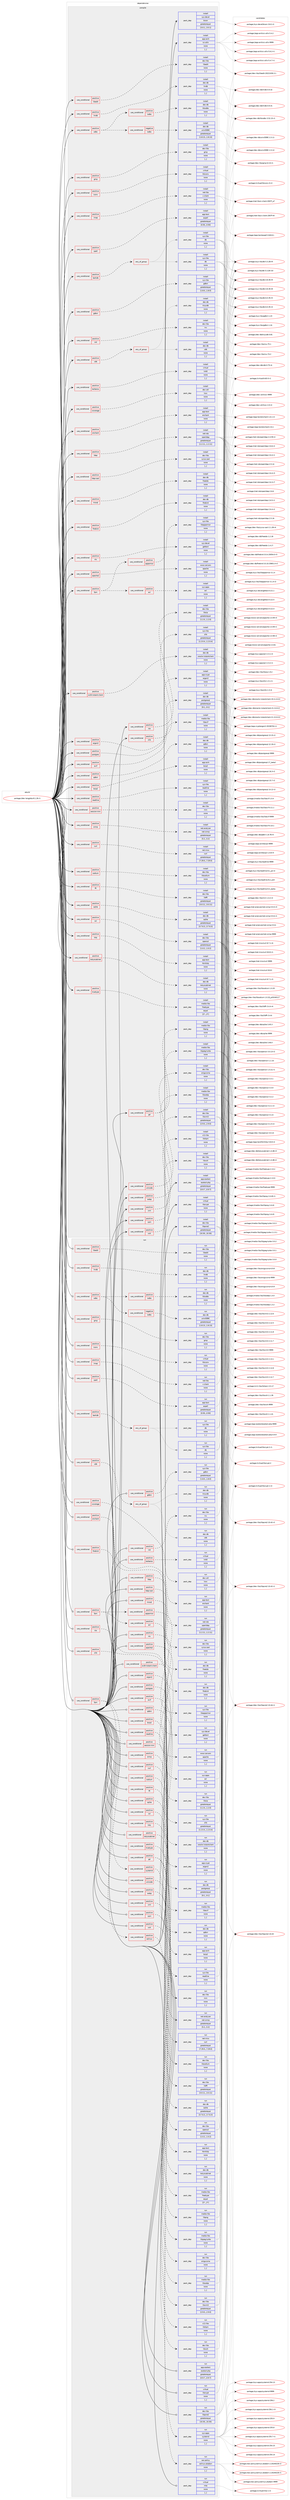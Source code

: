 digraph prolog {

# *************
# Graph options
# *************

newrank=true;
concentrate=true;
compound=true;
graph [rankdir=LR,fontname=Helvetica,fontsize=10,ranksep=1.5];#, ranksep=2.5, nodesep=0.2];
edge  [arrowhead=vee];
node  [fontname=Helvetica,fontsize=10];

# **********
# The ebuild
# **********

subgraph cluster_leftcol {
color=gray;
rank=same;
label=<<i>ebuild</i>>;
id [label="portage://dev-lang/php-8.1.26-r1", color=red, width=4, href="../dev-lang/php-8.1.26-r1.svg"];
}

# ****************
# The dependencies
# ****************

subgraph cluster_midcol {
color=gray;
label=<<i>dependencies</i>>;
subgraph cluster_compile {
fillcolor="#eeeeee";
style=filled;
label=<<i>compile</i>>;
subgraph cond23660 {
dependency100592 [label=<<TABLE BORDER="0" CELLBORDER="1" CELLSPACING="0" CELLPADDING="4"><TR><TD ROWSPAN="3" CELLPADDING="10">use_conditional</TD></TR><TR><TD>positive</TD></TR><TR><TD>apache2</TD></TR></TABLE>>, shape=none, color=red];
subgraph pack75851 {
dependency100593 [label=<<TABLE BORDER="0" CELLBORDER="1" CELLSPACING="0" CELLPADDING="4" WIDTH="220"><TR><TD ROWSPAN="6" CELLPADDING="30">pack_dep</TD></TR><TR><TD WIDTH="110">install</TD></TR><TR><TD>www-servers</TD></TR><TR><TD>apache</TD></TR><TR><TD>none</TD></TR><TR><TD>[,,]</TD></TR></TABLE>>, shape=none, color=blue];
}
dependency100592:e -> dependency100593:w [weight=20,style="dashed",arrowhead="vee"];
}
id:e -> dependency100592:w [weight=20,style="solid",arrowhead="vee"];
subgraph cond23661 {
dependency100594 [label=<<TABLE BORDER="0" CELLBORDER="1" CELLSPACING="0" CELLPADDING="4"><TR><TD ROWSPAN="3" CELLPADDING="10">use_conditional</TD></TR><TR><TD>positive</TD></TR><TR><TD>argon2</TD></TR></TABLE>>, shape=none, color=red];
subgraph pack75852 {
dependency100595 [label=<<TABLE BORDER="0" CELLBORDER="1" CELLSPACING="0" CELLPADDING="4" WIDTH="220"><TR><TD ROWSPAN="6" CELLPADDING="30">pack_dep</TD></TR><TR><TD WIDTH="110">install</TD></TR><TR><TD>app-crypt</TD></TR><TR><TD>argon2</TD></TR><TR><TD>none</TD></TR><TR><TD>[,,]</TD></TR></TABLE>>, shape=none, color=blue];
}
dependency100594:e -> dependency100595:w [weight=20,style="dashed",arrowhead="vee"];
}
id:e -> dependency100594:w [weight=20,style="solid",arrowhead="vee"];
subgraph cond23662 {
dependency100596 [label=<<TABLE BORDER="0" CELLBORDER="1" CELLSPACING="0" CELLPADDING="4"><TR><TD ROWSPAN="3" CELLPADDING="10">use_conditional</TD></TR><TR><TD>positive</TD></TR><TR><TD>avif</TD></TR></TABLE>>, shape=none, color=red];
subgraph pack75853 {
dependency100597 [label=<<TABLE BORDER="0" CELLBORDER="1" CELLSPACING="0" CELLPADDING="4" WIDTH="220"><TR><TD ROWSPAN="6" CELLPADDING="30">pack_dep</TD></TR><TR><TD WIDTH="110">install</TD></TR><TR><TD>media-libs</TD></TR><TR><TD>libavif</TD></TR><TR><TD>none</TD></TR><TR><TD>[,,]</TD></TR></TABLE>>, shape=none, color=blue];
}
dependency100596:e -> dependency100597:w [weight=20,style="dashed",arrowhead="vee"];
}
id:e -> dependency100596:w [weight=20,style="solid",arrowhead="vee"];
subgraph cond23663 {
dependency100598 [label=<<TABLE BORDER="0" CELLBORDER="1" CELLSPACING="0" CELLPADDING="4"><TR><TD ROWSPAN="3" CELLPADDING="10">use_conditional</TD></TR><TR><TD>positive</TD></TR><TR><TD>berkdb</TD></TR></TABLE>>, shape=none, color=red];
subgraph any959 {
dependency100599 [label=<<TABLE BORDER="0" CELLBORDER="1" CELLSPACING="0" CELLPADDING="4"><TR><TD CELLPADDING="10">any_of_group</TD></TR></TABLE>>, shape=none, color=red];subgraph pack75854 {
dependency100600 [label=<<TABLE BORDER="0" CELLBORDER="1" CELLSPACING="0" CELLPADDING="4" WIDTH="220"><TR><TD ROWSPAN="6" CELLPADDING="30">pack_dep</TD></TR><TR><TD WIDTH="110">install</TD></TR><TR><TD>sys-libs</TD></TR><TR><TD>db</TD></TR><TR><TD>none</TD></TR><TR><TD>[,,]</TD></TR></TABLE>>, shape=none, color=blue];
}
dependency100599:e -> dependency100600:w [weight=20,style="dotted",arrowhead="oinv"];
subgraph pack75855 {
dependency100601 [label=<<TABLE BORDER="0" CELLBORDER="1" CELLSPACING="0" CELLPADDING="4" WIDTH="220"><TR><TD ROWSPAN="6" CELLPADDING="30">pack_dep</TD></TR><TR><TD WIDTH="110">install</TD></TR><TR><TD>sys-libs</TD></TR><TR><TD>db</TD></TR><TR><TD>none</TD></TR><TR><TD>[,,]</TD></TR></TABLE>>, shape=none, color=blue];
}
dependency100599:e -> dependency100601:w [weight=20,style="dotted",arrowhead="oinv"];
}
dependency100598:e -> dependency100599:w [weight=20,style="dashed",arrowhead="vee"];
}
id:e -> dependency100598:w [weight=20,style="solid",arrowhead="vee"];
subgraph cond23664 {
dependency100602 [label=<<TABLE BORDER="0" CELLBORDER="1" CELLSPACING="0" CELLPADDING="4"><TR><TD ROWSPAN="3" CELLPADDING="10">use_conditional</TD></TR><TR><TD>positive</TD></TR><TR><TD>bzip2</TD></TR></TABLE>>, shape=none, color=red];
subgraph pack75856 {
dependency100603 [label=<<TABLE BORDER="0" CELLBORDER="1" CELLSPACING="0" CELLPADDING="4" WIDTH="220"><TR><TD ROWSPAN="6" CELLPADDING="30">pack_dep</TD></TR><TR><TD WIDTH="110">install</TD></TR><TR><TD>app-arch</TD></TR><TR><TD>bzip2</TD></TR><TR><TD>none</TD></TR><TR><TD>[,,]</TD></TR></TABLE>>, shape=none, color=blue];
}
dependency100602:e -> dependency100603:w [weight=20,style="dashed",arrowhead="vee"];
}
id:e -> dependency100602:w [weight=20,style="solid",arrowhead="vee"];
subgraph cond23665 {
dependency100604 [label=<<TABLE BORDER="0" CELLBORDER="1" CELLSPACING="0" CELLPADDING="4"><TR><TD ROWSPAN="3" CELLPADDING="10">use_conditional</TD></TR><TR><TD>positive</TD></TR><TR><TD>cdb</TD></TR></TABLE>>, shape=none, color=red];
subgraph any960 {
dependency100605 [label=<<TABLE BORDER="0" CELLBORDER="1" CELLSPACING="0" CELLPADDING="4"><TR><TD CELLPADDING="10">any_of_group</TD></TR></TABLE>>, shape=none, color=red];subgraph pack75857 {
dependency100606 [label=<<TABLE BORDER="0" CELLBORDER="1" CELLSPACING="0" CELLPADDING="4" WIDTH="220"><TR><TD ROWSPAN="6" CELLPADDING="30">pack_dep</TD></TR><TR><TD WIDTH="110">install</TD></TR><TR><TD>dev-db</TD></TR><TR><TD>cdb</TD></TR><TR><TD>none</TD></TR><TR><TD>[,,]</TD></TR></TABLE>>, shape=none, color=blue];
}
dependency100605:e -> dependency100606:w [weight=20,style="dotted",arrowhead="oinv"];
subgraph pack75858 {
dependency100607 [label=<<TABLE BORDER="0" CELLBORDER="1" CELLSPACING="0" CELLPADDING="4" WIDTH="220"><TR><TD ROWSPAN="6" CELLPADDING="30">pack_dep</TD></TR><TR><TD WIDTH="110">install</TD></TR><TR><TD>dev-db</TD></TR><TR><TD>tinycdb</TD></TR><TR><TD>none</TD></TR><TR><TD>[,,]</TD></TR></TABLE>>, shape=none, color=blue];
}
dependency100605:e -> dependency100607:w [weight=20,style="dotted",arrowhead="oinv"];
}
dependency100604:e -> dependency100605:w [weight=20,style="dashed",arrowhead="vee"];
}
id:e -> dependency100604:w [weight=20,style="solid",arrowhead="vee"];
subgraph cond23666 {
dependency100608 [label=<<TABLE BORDER="0" CELLBORDER="1" CELLSPACING="0" CELLPADDING="4"><TR><TD ROWSPAN="3" CELLPADDING="10">use_conditional</TD></TR><TR><TD>positive</TD></TR><TR><TD>coverage</TD></TR></TABLE>>, shape=none, color=red];
subgraph pack75859 {
dependency100609 [label=<<TABLE BORDER="0" CELLBORDER="1" CELLSPACING="0" CELLPADDING="4" WIDTH="220"><TR><TD ROWSPAN="6" CELLPADDING="30">pack_dep</TD></TR><TR><TD WIDTH="110">install</TD></TR><TR><TD>dev-util</TD></TR><TR><TD>lcov</TD></TR><TR><TD>none</TD></TR><TR><TD>[,,]</TD></TR></TABLE>>, shape=none, color=blue];
}
dependency100608:e -> dependency100609:w [weight=20,style="dashed",arrowhead="vee"];
}
id:e -> dependency100608:w [weight=20,style="solid",arrowhead="vee"];
subgraph cond23667 {
dependency100610 [label=<<TABLE BORDER="0" CELLBORDER="1" CELLSPACING="0" CELLPADDING="4"><TR><TD ROWSPAN="3" CELLPADDING="10">use_conditional</TD></TR><TR><TD>positive</TD></TR><TR><TD>curl</TD></TR></TABLE>>, shape=none, color=red];
subgraph pack75860 {
dependency100611 [label=<<TABLE BORDER="0" CELLBORDER="1" CELLSPACING="0" CELLPADDING="4" WIDTH="220"><TR><TD ROWSPAN="6" CELLPADDING="30">pack_dep</TD></TR><TR><TD WIDTH="110">install</TD></TR><TR><TD>net-misc</TD></TR><TR><TD>curl</TD></TR><TR><TD>greaterequal</TD></TR><TR><TD>[7.29.0,,,7.29.0]</TD></TR></TABLE>>, shape=none, color=blue];
}
dependency100610:e -> dependency100611:w [weight=20,style="dashed",arrowhead="vee"];
}
id:e -> dependency100610:w [weight=20,style="solid",arrowhead="vee"];
subgraph cond23668 {
dependency100612 [label=<<TABLE BORDER="0" CELLBORDER="1" CELLSPACING="0" CELLPADDING="4"><TR><TD ROWSPAN="3" CELLPADDING="10">use_conditional</TD></TR><TR><TD>positive</TD></TR><TR><TD>enchant</TD></TR></TABLE>>, shape=none, color=red];
subgraph pack75861 {
dependency100613 [label=<<TABLE BORDER="0" CELLBORDER="1" CELLSPACING="0" CELLPADDING="4" WIDTH="220"><TR><TD ROWSPAN="6" CELLPADDING="30">pack_dep</TD></TR><TR><TD WIDTH="110">install</TD></TR><TR><TD>app-text</TD></TR><TR><TD>enchant</TD></TR><TR><TD>none</TD></TR><TR><TD>[,,]</TD></TR></TABLE>>, shape=none, color=blue];
}
dependency100612:e -> dependency100613:w [weight=20,style="dashed",arrowhead="vee"];
}
id:e -> dependency100612:w [weight=20,style="solid",arrowhead="vee"];
subgraph cond23669 {
dependency100614 [label=<<TABLE BORDER="0" CELLBORDER="1" CELLSPACING="0" CELLPADDING="4"><TR><TD ROWSPAN="3" CELLPADDING="10">use_conditional</TD></TR><TR><TD>positive</TD></TR><TR><TD>ffi</TD></TR></TABLE>>, shape=none, color=red];
subgraph pack75862 {
dependency100615 [label=<<TABLE BORDER="0" CELLBORDER="1" CELLSPACING="0" CELLPADDING="4" WIDTH="220"><TR><TD ROWSPAN="6" CELLPADDING="30">pack_dep</TD></TR><TR><TD WIDTH="110">install</TD></TR><TR><TD>dev-libs</TD></TR><TR><TD>libffi</TD></TR><TR><TD>greaterequal</TD></TR><TR><TD>[3.0.11,,,3.0.11]</TD></TR></TABLE>>, shape=none, color=blue];
}
dependency100614:e -> dependency100615:w [weight=20,style="dashed",arrowhead="vee"];
}
id:e -> dependency100614:w [weight=20,style="solid",arrowhead="vee"];
subgraph cond23670 {
dependency100616 [label=<<TABLE BORDER="0" CELLBORDER="1" CELLSPACING="0" CELLPADDING="4"><TR><TD ROWSPAN="3" CELLPADDING="10">use_conditional</TD></TR><TR><TD>positive</TD></TR><TR><TD>firebird</TD></TR></TABLE>>, shape=none, color=red];
subgraph pack75863 {
dependency100617 [label=<<TABLE BORDER="0" CELLBORDER="1" CELLSPACING="0" CELLPADDING="4" WIDTH="220"><TR><TD ROWSPAN="6" CELLPADDING="30">pack_dep</TD></TR><TR><TD WIDTH="110">install</TD></TR><TR><TD>dev-db</TD></TR><TR><TD>firebird</TD></TR><TR><TD>none</TD></TR><TR><TD>[,,]</TD></TR></TABLE>>, shape=none, color=blue];
}
dependency100616:e -> dependency100617:w [weight=20,style="dashed",arrowhead="vee"];
}
id:e -> dependency100616:w [weight=20,style="solid",arrowhead="vee"];
subgraph cond23671 {
dependency100618 [label=<<TABLE BORDER="0" CELLBORDER="1" CELLSPACING="0" CELLPADDING="4"><TR><TD ROWSPAN="3" CELLPADDING="10">use_conditional</TD></TR><TR><TD>positive</TD></TR><TR><TD>fpm</TD></TR></TABLE>>, shape=none, color=red];
subgraph cond23672 {
dependency100619 [label=<<TABLE BORDER="0" CELLBORDER="1" CELLSPACING="0" CELLPADDING="4"><TR><TD ROWSPAN="3" CELLPADDING="10">use_conditional</TD></TR><TR><TD>positive</TD></TR><TR><TD>acl</TD></TR></TABLE>>, shape=none, color=red];
subgraph pack75864 {
dependency100620 [label=<<TABLE BORDER="0" CELLBORDER="1" CELLSPACING="0" CELLPADDING="4" WIDTH="220"><TR><TD ROWSPAN="6" CELLPADDING="30">pack_dep</TD></TR><TR><TD WIDTH="110">install</TD></TR><TR><TD>sys-apps</TD></TR><TR><TD>acl</TD></TR><TR><TD>none</TD></TR><TR><TD>[,,]</TD></TR></TABLE>>, shape=none, color=blue];
}
dependency100619:e -> dependency100620:w [weight=20,style="dashed",arrowhead="vee"];
}
dependency100618:e -> dependency100619:w [weight=20,style="dashed",arrowhead="vee"];
subgraph cond23673 {
dependency100621 [label=<<TABLE BORDER="0" CELLBORDER="1" CELLSPACING="0" CELLPADDING="4"><TR><TD ROWSPAN="3" CELLPADDING="10">use_conditional</TD></TR><TR><TD>positive</TD></TR><TR><TD>apparmor</TD></TR></TABLE>>, shape=none, color=red];
subgraph pack75865 {
dependency100622 [label=<<TABLE BORDER="0" CELLBORDER="1" CELLSPACING="0" CELLPADDING="4" WIDTH="220"><TR><TD ROWSPAN="6" CELLPADDING="30">pack_dep</TD></TR><TR><TD WIDTH="110">install</TD></TR><TR><TD>sys-libs</TD></TR><TR><TD>libapparmor</TD></TR><TR><TD>none</TD></TR><TR><TD>[,,]</TD></TR></TABLE>>, shape=none, color=blue];
}
dependency100621:e -> dependency100622:w [weight=20,style="dashed",arrowhead="vee"];
}
dependency100618:e -> dependency100621:w [weight=20,style="dashed",arrowhead="vee"];
}
id:e -> dependency100618:w [weight=20,style="solid",arrowhead="vee"];
subgraph cond23674 {
dependency100623 [label=<<TABLE BORDER="0" CELLBORDER="1" CELLSPACING="0" CELLPADDING="4"><TR><TD ROWSPAN="3" CELLPADDING="10">use_conditional</TD></TR><TR><TD>positive</TD></TR><TR><TD>gd</TD></TR></TABLE>>, shape=none, color=red];
subgraph pack75866 {
dependency100624 [label=<<TABLE BORDER="0" CELLBORDER="1" CELLSPACING="0" CELLPADDING="4" WIDTH="220"><TR><TD ROWSPAN="6" CELLPADDING="30">pack_dep</TD></TR><TR><TD WIDTH="110">install</TD></TR><TR><TD>media-libs</TD></TR><TR><TD>libjpeg-turbo</TD></TR><TR><TD>none</TD></TR><TR><TD>[,,]</TD></TR></TABLE>>, shape=none, color=blue];
}
dependency100623:e -> dependency100624:w [weight=20,style="dashed",arrowhead="vee"];
subgraph pack75867 {
dependency100625 [label=<<TABLE BORDER="0" CELLBORDER="1" CELLSPACING="0" CELLPADDING="4" WIDTH="220"><TR><TD ROWSPAN="6" CELLPADDING="30">pack_dep</TD></TR><TR><TD WIDTH="110">install</TD></TR><TR><TD>media-libs</TD></TR><TR><TD>libpng</TD></TR><TR><TD>none</TD></TR><TR><TD>[,,]</TD></TR></TABLE>>, shape=none, color=blue];
}
dependency100623:e -> dependency100625:w [weight=20,style="dashed",arrowhead="vee"];
}
id:e -> dependency100623:w [weight=20,style="solid",arrowhead="vee"];
subgraph cond23675 {
dependency100626 [label=<<TABLE BORDER="0" CELLBORDER="1" CELLSPACING="0" CELLPADDING="4"><TR><TD ROWSPAN="3" CELLPADDING="10">use_conditional</TD></TR><TR><TD>positive</TD></TR><TR><TD>gdbm</TD></TR></TABLE>>, shape=none, color=red];
subgraph pack75868 {
dependency100627 [label=<<TABLE BORDER="0" CELLBORDER="1" CELLSPACING="0" CELLPADDING="4" WIDTH="220"><TR><TD ROWSPAN="6" CELLPADDING="30">pack_dep</TD></TR><TR><TD WIDTH="110">install</TD></TR><TR><TD>sys-libs</TD></TR><TR><TD>gdbm</TD></TR><TR><TD>greaterequal</TD></TR><TR><TD>[1.8.0,,,1.8.0]</TD></TR></TABLE>>, shape=none, color=blue];
}
dependency100626:e -> dependency100627:w [weight=20,style="dashed",arrowhead="vee"];
}
id:e -> dependency100626:w [weight=20,style="solid",arrowhead="vee"];
subgraph cond23676 {
dependency100628 [label=<<TABLE BORDER="0" CELLBORDER="1" CELLSPACING="0" CELLPADDING="4"><TR><TD ROWSPAN="3" CELLPADDING="10">use_conditional</TD></TR><TR><TD>positive</TD></TR><TR><TD>gmp</TD></TR></TABLE>>, shape=none, color=red];
subgraph pack75869 {
dependency100629 [label=<<TABLE BORDER="0" CELLBORDER="1" CELLSPACING="0" CELLPADDING="4" WIDTH="220"><TR><TD ROWSPAN="6" CELLPADDING="30">pack_dep</TD></TR><TR><TD WIDTH="110">install</TD></TR><TR><TD>dev-libs</TD></TR><TR><TD>gmp</TD></TR><TR><TD>none</TD></TR><TR><TD>[,,]</TD></TR></TABLE>>, shape=none, color=blue];
}
dependency100628:e -> dependency100629:w [weight=20,style="dashed",arrowhead="vee"];
}
id:e -> dependency100628:w [weight=20,style="solid",arrowhead="vee"];
subgraph cond23677 {
dependency100630 [label=<<TABLE BORDER="0" CELLBORDER="1" CELLSPACING="0" CELLPADDING="4"><TR><TD ROWSPAN="3" CELLPADDING="10">use_conditional</TD></TR><TR><TD>positive</TD></TR><TR><TD>iconv</TD></TR></TABLE>>, shape=none, color=red];
subgraph pack75870 {
dependency100631 [label=<<TABLE BORDER="0" CELLBORDER="1" CELLSPACING="0" CELLPADDING="4" WIDTH="220"><TR><TD ROWSPAN="6" CELLPADDING="30">pack_dep</TD></TR><TR><TD WIDTH="110">install</TD></TR><TR><TD>virtual</TD></TR><TR><TD>libiconv</TD></TR><TR><TD>none</TD></TR><TR><TD>[,,]</TD></TR></TABLE>>, shape=none, color=blue];
}
dependency100630:e -> dependency100631:w [weight=20,style="dashed",arrowhead="vee"];
}
id:e -> dependency100630:w [weight=20,style="solid",arrowhead="vee"];
subgraph cond23678 {
dependency100632 [label=<<TABLE BORDER="0" CELLBORDER="1" CELLSPACING="0" CELLPADDING="4"><TR><TD ROWSPAN="3" CELLPADDING="10">use_conditional</TD></TR><TR><TD>positive</TD></TR><TR><TD>imap</TD></TR></TABLE>>, shape=none, color=red];
subgraph pack75871 {
dependency100633 [label=<<TABLE BORDER="0" CELLBORDER="1" CELLSPACING="0" CELLPADDING="4" WIDTH="220"><TR><TD ROWSPAN="6" CELLPADDING="30">pack_dep</TD></TR><TR><TD WIDTH="110">install</TD></TR><TR><TD>net-libs</TD></TR><TR><TD>c-client</TD></TR><TR><TD>none</TD></TR><TR><TD>[,,]</TD></TR></TABLE>>, shape=none, color=blue];
}
dependency100632:e -> dependency100633:w [weight=20,style="dashed",arrowhead="vee"];
}
id:e -> dependency100632:w [weight=20,style="solid",arrowhead="vee"];
subgraph cond23679 {
dependency100634 [label=<<TABLE BORDER="0" CELLBORDER="1" CELLSPACING="0" CELLPADDING="4"><TR><TD ROWSPAN="3" CELLPADDING="10">use_conditional</TD></TR><TR><TD>positive</TD></TR><TR><TD>intl</TD></TR></TABLE>>, shape=none, color=red];
subgraph pack75872 {
dependency100635 [label=<<TABLE BORDER="0" CELLBORDER="1" CELLSPACING="0" CELLPADDING="4" WIDTH="220"><TR><TD ROWSPAN="6" CELLPADDING="30">pack_dep</TD></TR><TR><TD WIDTH="110">install</TD></TR><TR><TD>dev-libs</TD></TR><TR><TD>icu</TD></TR><TR><TD>none</TD></TR><TR><TD>[,,]</TD></TR></TABLE>>, shape=none, color=blue];
}
dependency100634:e -> dependency100635:w [weight=20,style="dashed",arrowhead="vee"];
}
id:e -> dependency100634:w [weight=20,style="solid",arrowhead="vee"];
subgraph cond23680 {
dependency100636 [label=<<TABLE BORDER="0" CELLBORDER="1" CELLSPACING="0" CELLPADDING="4"><TR><TD ROWSPAN="3" CELLPADDING="10">use_conditional</TD></TR><TR><TD>positive</TD></TR><TR><TD>kerberos</TD></TR></TABLE>>, shape=none, color=red];
subgraph pack75873 {
dependency100637 [label=<<TABLE BORDER="0" CELLBORDER="1" CELLSPACING="0" CELLPADDING="4" WIDTH="220"><TR><TD ROWSPAN="6" CELLPADDING="30">pack_dep</TD></TR><TR><TD WIDTH="110">install</TD></TR><TR><TD>virtual</TD></TR><TR><TD>krb5</TD></TR><TR><TD>none</TD></TR><TR><TD>[,,]</TD></TR></TABLE>>, shape=none, color=blue];
}
dependency100636:e -> dependency100637:w [weight=20,style="dashed",arrowhead="vee"];
}
id:e -> dependency100636:w [weight=20,style="solid",arrowhead="vee"];
subgraph cond23681 {
dependency100638 [label=<<TABLE BORDER="0" CELLBORDER="1" CELLSPACING="0" CELLPADDING="4"><TR><TD ROWSPAN="3" CELLPADDING="10">use_conditional</TD></TR><TR><TD>positive</TD></TR><TR><TD>ldap</TD></TR></TABLE>>, shape=none, color=red];
subgraph pack75874 {
dependency100639 [label=<<TABLE BORDER="0" CELLBORDER="1" CELLSPACING="0" CELLPADDING="4" WIDTH="220"><TR><TD ROWSPAN="6" CELLPADDING="30">pack_dep</TD></TR><TR><TD WIDTH="110">install</TD></TR><TR><TD>net-nds</TD></TR><TR><TD>openldap</TD></TR><TR><TD>greaterequal</TD></TR><TR><TD>[1.2.11,,,1.2.11]</TD></TR></TABLE>>, shape=none, color=blue];
}
dependency100638:e -> dependency100639:w [weight=20,style="dashed",arrowhead="vee"];
}
id:e -> dependency100638:w [weight=20,style="solid",arrowhead="vee"];
subgraph cond23682 {
dependency100640 [label=<<TABLE BORDER="0" CELLBORDER="1" CELLSPACING="0" CELLPADDING="4"><TR><TD ROWSPAN="3" CELLPADDING="10">use_conditional</TD></TR><TR><TD>positive</TD></TR><TR><TD>ldap-sasl</TD></TR></TABLE>>, shape=none, color=red];
subgraph pack75875 {
dependency100641 [label=<<TABLE BORDER="0" CELLBORDER="1" CELLSPACING="0" CELLPADDING="4" WIDTH="220"><TR><TD ROWSPAN="6" CELLPADDING="30">pack_dep</TD></TR><TR><TD WIDTH="110">install</TD></TR><TR><TD>dev-libs</TD></TR><TR><TD>cyrus-sasl</TD></TR><TR><TD>none</TD></TR><TR><TD>[,,]</TD></TR></TABLE>>, shape=none, color=blue];
}
dependency100640:e -> dependency100641:w [weight=20,style="dashed",arrowhead="vee"];
}
id:e -> dependency100640:w [weight=20,style="solid",arrowhead="vee"];
subgraph cond23683 {
dependency100642 [label=<<TABLE BORDER="0" CELLBORDER="1" CELLSPACING="0" CELLPADDING="4"><TR><TD ROWSPAN="3" CELLPADDING="10">use_conditional</TD></TR><TR><TD>positive</TD></TR><TR><TD>libedit</TD></TR></TABLE>>, shape=none, color=red];
subgraph pack75876 {
dependency100643 [label=<<TABLE BORDER="0" CELLBORDER="1" CELLSPACING="0" CELLPADDING="4" WIDTH="220"><TR><TD ROWSPAN="6" CELLPADDING="30">pack_dep</TD></TR><TR><TD WIDTH="110">install</TD></TR><TR><TD>dev-libs</TD></TR><TR><TD>libedit</TD></TR><TR><TD>none</TD></TR><TR><TD>[,,]</TD></TR></TABLE>>, shape=none, color=blue];
}
dependency100642:e -> dependency100643:w [weight=20,style="dashed",arrowhead="vee"];
}
id:e -> dependency100642:w [weight=20,style="solid",arrowhead="vee"];
subgraph cond23684 {
dependency100644 [label=<<TABLE BORDER="0" CELLBORDER="1" CELLSPACING="0" CELLPADDING="4"><TR><TD ROWSPAN="3" CELLPADDING="10">use_conditional</TD></TR><TR><TD>positive</TD></TR><TR><TD>lmdb</TD></TR></TABLE>>, shape=none, color=red];
subgraph pack75877 {
dependency100645 [label=<<TABLE BORDER="0" CELLBORDER="1" CELLSPACING="0" CELLPADDING="4" WIDTH="220"><TR><TD ROWSPAN="6" CELLPADDING="30">pack_dep</TD></TR><TR><TD WIDTH="110">install</TD></TR><TR><TD>dev-db</TD></TR><TR><TD>lmdb</TD></TR><TR><TD>none</TD></TR><TR><TD>[,,]</TD></TR></TABLE>>, shape=none, color=blue];
}
dependency100644:e -> dependency100645:w [weight=20,style="dashed",arrowhead="vee"];
}
id:e -> dependency100644:w [weight=20,style="solid",arrowhead="vee"];
subgraph cond23685 {
dependency100646 [label=<<TABLE BORDER="0" CELLBORDER="1" CELLSPACING="0" CELLPADDING="4"><TR><TD ROWSPAN="3" CELLPADDING="10">use_conditional</TD></TR><TR><TD>positive</TD></TR><TR><TD>mssql</TD></TR></TABLE>>, shape=none, color=red];
subgraph pack75878 {
dependency100647 [label=<<TABLE BORDER="0" CELLBORDER="1" CELLSPACING="0" CELLPADDING="4" WIDTH="220"><TR><TD ROWSPAN="6" CELLPADDING="30">pack_dep</TD></TR><TR><TD WIDTH="110">install</TD></TR><TR><TD>dev-db</TD></TR><TR><TD>freetds</TD></TR><TR><TD>none</TD></TR><TR><TD>[,,]</TD></TR></TABLE>>, shape=none, color=blue];
}
dependency100646:e -> dependency100647:w [weight=20,style="dashed",arrowhead="vee"];
}
id:e -> dependency100646:w [weight=20,style="solid",arrowhead="vee"];
subgraph cond23686 {
dependency100648 [label=<<TABLE BORDER="0" CELLBORDER="1" CELLSPACING="0" CELLPADDING="4"><TR><TD ROWSPAN="3" CELLPADDING="10">use_conditional</TD></TR><TR><TD>positive</TD></TR><TR><TD>nls</TD></TR></TABLE>>, shape=none, color=red];
subgraph pack75879 {
dependency100649 [label=<<TABLE BORDER="0" CELLBORDER="1" CELLSPACING="0" CELLPADDING="4" WIDTH="220"><TR><TD ROWSPAN="6" CELLPADDING="30">pack_dep</TD></TR><TR><TD WIDTH="110">install</TD></TR><TR><TD>sys-devel</TD></TR><TR><TD>gettext</TD></TR><TR><TD>none</TD></TR><TR><TD>[,,]</TD></TR></TABLE>>, shape=none, color=blue];
}
dependency100648:e -> dependency100649:w [weight=20,style="dashed",arrowhead="vee"];
}
id:e -> dependency100648:w [weight=20,style="solid",arrowhead="vee"];
subgraph cond23687 {
dependency100650 [label=<<TABLE BORDER="0" CELLBORDER="1" CELLSPACING="0" CELLPADDING="4"><TR><TD ROWSPAN="3" CELLPADDING="10">use_conditional</TD></TR><TR><TD>positive</TD></TR><TR><TD>oci8-instant-client</TD></TR></TABLE>>, shape=none, color=red];
subgraph pack75880 {
dependency100651 [label=<<TABLE BORDER="0" CELLBORDER="1" CELLSPACING="0" CELLPADDING="4" WIDTH="220"><TR><TD ROWSPAN="6" CELLPADDING="30">pack_dep</TD></TR><TR><TD WIDTH="110">install</TD></TR><TR><TD>dev-db</TD></TR><TR><TD>oracle-instantclient</TD></TR><TR><TD>none</TD></TR><TR><TD>[,,]</TD></TR></TABLE>>, shape=none, color=blue];
}
dependency100650:e -> dependency100651:w [weight=20,style="dashed",arrowhead="vee"];
}
id:e -> dependency100650:w [weight=20,style="solid",arrowhead="vee"];
subgraph cond23688 {
dependency100652 [label=<<TABLE BORDER="0" CELLBORDER="1" CELLSPACING="0" CELLPADDING="4"><TR><TD ROWSPAN="3" CELLPADDING="10">use_conditional</TD></TR><TR><TD>positive</TD></TR><TR><TD>odbc</TD></TR></TABLE>>, shape=none, color=red];
subgraph cond23689 {
dependency100653 [label=<<TABLE BORDER="0" CELLBORDER="1" CELLSPACING="0" CELLPADDING="4"><TR><TD ROWSPAN="3" CELLPADDING="10">use_conditional</TD></TR><TR><TD>positive</TD></TR><TR><TD>iodbc</TD></TR></TABLE>>, shape=none, color=red];
subgraph pack75881 {
dependency100654 [label=<<TABLE BORDER="0" CELLBORDER="1" CELLSPACING="0" CELLPADDING="4" WIDTH="220"><TR><TD ROWSPAN="6" CELLPADDING="30">pack_dep</TD></TR><TR><TD WIDTH="110">install</TD></TR><TR><TD>dev-db</TD></TR><TR><TD>libiodbc</TD></TR><TR><TD>none</TD></TR><TR><TD>[,,]</TD></TR></TABLE>>, shape=none, color=blue];
}
dependency100653:e -> dependency100654:w [weight=20,style="dashed",arrowhead="vee"];
}
dependency100652:e -> dependency100653:w [weight=20,style="dashed",arrowhead="vee"];
subgraph cond23690 {
dependency100655 [label=<<TABLE BORDER="0" CELLBORDER="1" CELLSPACING="0" CELLPADDING="4"><TR><TD ROWSPAN="3" CELLPADDING="10">use_conditional</TD></TR><TR><TD>negative</TD></TR><TR><TD>iodbc</TD></TR></TABLE>>, shape=none, color=red];
subgraph pack75882 {
dependency100656 [label=<<TABLE BORDER="0" CELLBORDER="1" CELLSPACING="0" CELLPADDING="4" WIDTH="220"><TR><TD ROWSPAN="6" CELLPADDING="30">pack_dep</TD></TR><TR><TD WIDTH="110">install</TD></TR><TR><TD>dev-db</TD></TR><TR><TD>unixODBC</TD></TR><TR><TD>greaterequal</TD></TR><TR><TD>[1.8.13,,,1.8.13]</TD></TR></TABLE>>, shape=none, color=blue];
}
dependency100655:e -> dependency100656:w [weight=20,style="dashed",arrowhead="vee"];
}
dependency100652:e -> dependency100655:w [weight=20,style="dashed",arrowhead="vee"];
}
id:e -> dependency100652:w [weight=20,style="solid",arrowhead="vee"];
subgraph cond23691 {
dependency100657 [label=<<TABLE BORDER="0" CELLBORDER="1" CELLSPACING="0" CELLPADDING="4"><TR><TD ROWSPAN="3" CELLPADDING="10">use_conditional</TD></TR><TR><TD>positive</TD></TR><TR><TD>postgres</TD></TR></TABLE>>, shape=none, color=red];
subgraph pack75883 {
dependency100658 [label=<<TABLE BORDER="0" CELLBORDER="1" CELLSPACING="0" CELLPADDING="4" WIDTH="220"><TR><TD ROWSPAN="6" CELLPADDING="30">pack_dep</TD></TR><TR><TD WIDTH="110">install</TD></TR><TR><TD>dev-db</TD></TR><TR><TD>postgresql</TD></TR><TR><TD>greaterequal</TD></TR><TR><TD>[9.1,,,9.1]</TD></TR></TABLE>>, shape=none, color=blue];
}
dependency100657:e -> dependency100658:w [weight=20,style="dashed",arrowhead="vee"];
}
id:e -> dependency100657:w [weight=20,style="solid",arrowhead="vee"];
subgraph cond23692 {
dependency100659 [label=<<TABLE BORDER="0" CELLBORDER="1" CELLSPACING="0" CELLPADDING="4"><TR><TD ROWSPAN="3" CELLPADDING="10">use_conditional</TD></TR><TR><TD>positive</TD></TR><TR><TD>qdbm</TD></TR></TABLE>>, shape=none, color=red];
subgraph pack75884 {
dependency100660 [label=<<TABLE BORDER="0" CELLBORDER="1" CELLSPACING="0" CELLPADDING="4" WIDTH="220"><TR><TD ROWSPAN="6" CELLPADDING="30">pack_dep</TD></TR><TR><TD WIDTH="110">install</TD></TR><TR><TD>dev-db</TD></TR><TR><TD>qdbm</TD></TR><TR><TD>none</TD></TR><TR><TD>[,,]</TD></TR></TABLE>>, shape=none, color=blue];
}
dependency100659:e -> dependency100660:w [weight=20,style="dashed",arrowhead="vee"];
}
id:e -> dependency100659:w [weight=20,style="solid",arrowhead="vee"];
subgraph cond23693 {
dependency100661 [label=<<TABLE BORDER="0" CELLBORDER="1" CELLSPACING="0" CELLPADDING="4"><TR><TD ROWSPAN="3" CELLPADDING="10">use_conditional</TD></TR><TR><TD>positive</TD></TR><TR><TD>readline</TD></TR></TABLE>>, shape=none, color=red];
subgraph pack75885 {
dependency100662 [label=<<TABLE BORDER="0" CELLBORDER="1" CELLSPACING="0" CELLPADDING="4" WIDTH="220"><TR><TD ROWSPAN="6" CELLPADDING="30">pack_dep</TD></TR><TR><TD WIDTH="110">install</TD></TR><TR><TD>sys-libs</TD></TR><TR><TD>readline</TD></TR><TR><TD>none</TD></TR><TR><TD>[,,]</TD></TR></TABLE>>, shape=none, color=blue];
}
dependency100661:e -> dependency100662:w [weight=20,style="dashed",arrowhead="vee"];
}
id:e -> dependency100661:w [weight=20,style="solid",arrowhead="vee"];
subgraph cond23694 {
dependency100663 [label=<<TABLE BORDER="0" CELLBORDER="1" CELLSPACING="0" CELLPADDING="4"><TR><TD ROWSPAN="3" CELLPADDING="10">use_conditional</TD></TR><TR><TD>positive</TD></TR><TR><TD>session-mm</TD></TR></TABLE>>, shape=none, color=red];
subgraph pack75886 {
dependency100664 [label=<<TABLE BORDER="0" CELLBORDER="1" CELLSPACING="0" CELLPADDING="4" WIDTH="220"><TR><TD ROWSPAN="6" CELLPADDING="30">pack_dep</TD></TR><TR><TD WIDTH="110">install</TD></TR><TR><TD>dev-libs</TD></TR><TR><TD>mm</TD></TR><TR><TD>none</TD></TR><TR><TD>[,,]</TD></TR></TABLE>>, shape=none, color=blue];
}
dependency100663:e -> dependency100664:w [weight=20,style="dashed",arrowhead="vee"];
}
id:e -> dependency100663:w [weight=20,style="solid",arrowhead="vee"];
subgraph cond23695 {
dependency100665 [label=<<TABLE BORDER="0" CELLBORDER="1" CELLSPACING="0" CELLPADDING="4"><TR><TD ROWSPAN="3" CELLPADDING="10">use_conditional</TD></TR><TR><TD>positive</TD></TR><TR><TD>snmp</TD></TR></TABLE>>, shape=none, color=red];
subgraph pack75887 {
dependency100666 [label=<<TABLE BORDER="0" CELLBORDER="1" CELLSPACING="0" CELLPADDING="4" WIDTH="220"><TR><TD ROWSPAN="6" CELLPADDING="30">pack_dep</TD></TR><TR><TD WIDTH="110">install</TD></TR><TR><TD>net-analyzer</TD></TR><TR><TD>net-snmp</TD></TR><TR><TD>greaterequal</TD></TR><TR><TD>[5.2,,,5.2]</TD></TR></TABLE>>, shape=none, color=blue];
}
dependency100665:e -> dependency100666:w [weight=20,style="dashed",arrowhead="vee"];
}
id:e -> dependency100665:w [weight=20,style="solid",arrowhead="vee"];
subgraph cond23696 {
dependency100667 [label=<<TABLE BORDER="0" CELLBORDER="1" CELLSPACING="0" CELLPADDING="4"><TR><TD ROWSPAN="3" CELLPADDING="10">use_conditional</TD></TR><TR><TD>positive</TD></TR><TR><TD>sodium</TD></TR></TABLE>>, shape=none, color=red];
subgraph pack75888 {
dependency100668 [label=<<TABLE BORDER="0" CELLBORDER="1" CELLSPACING="0" CELLPADDING="4" WIDTH="220"><TR><TD ROWSPAN="6" CELLPADDING="30">pack_dep</TD></TR><TR><TD WIDTH="110">install</TD></TR><TR><TD>dev-libs</TD></TR><TR><TD>libsodium</TD></TR><TR><TD>none</TD></TR><TR><TD>[,,]</TD></TR></TABLE>>, shape=none, color=blue];
}
dependency100667:e -> dependency100668:w [weight=20,style="dashed",arrowhead="vee"];
}
id:e -> dependency100667:w [weight=20,style="solid",arrowhead="vee"];
subgraph cond23697 {
dependency100669 [label=<<TABLE BORDER="0" CELLBORDER="1" CELLSPACING="0" CELLPADDING="4"><TR><TD ROWSPAN="3" CELLPADDING="10">use_conditional</TD></TR><TR><TD>positive</TD></TR><TR><TD>spell</TD></TR></TABLE>>, shape=none, color=red];
subgraph pack75889 {
dependency100670 [label=<<TABLE BORDER="0" CELLBORDER="1" CELLSPACING="0" CELLPADDING="4" WIDTH="220"><TR><TD ROWSPAN="6" CELLPADDING="30">pack_dep</TD></TR><TR><TD WIDTH="110">install</TD></TR><TR><TD>app-text</TD></TR><TR><TD>aspell</TD></TR><TR><TD>greaterequal</TD></TR><TR><TD>[0.50,,,0.50]</TD></TR></TABLE>>, shape=none, color=blue];
}
dependency100669:e -> dependency100670:w [weight=20,style="dashed",arrowhead="vee"];
}
id:e -> dependency100669:w [weight=20,style="solid",arrowhead="vee"];
subgraph cond23698 {
dependency100671 [label=<<TABLE BORDER="0" CELLBORDER="1" CELLSPACING="0" CELLPADDING="4"><TR><TD ROWSPAN="3" CELLPADDING="10">use_conditional</TD></TR><TR><TD>positive</TD></TR><TR><TD>sqlite</TD></TR></TABLE>>, shape=none, color=red];
subgraph pack75890 {
dependency100672 [label=<<TABLE BORDER="0" CELLBORDER="1" CELLSPACING="0" CELLPADDING="4" WIDTH="220"><TR><TD ROWSPAN="6" CELLPADDING="30">pack_dep</TD></TR><TR><TD WIDTH="110">install</TD></TR><TR><TD>dev-db</TD></TR><TR><TD>sqlite</TD></TR><TR><TD>greaterequal</TD></TR><TR><TD>[3.7.6.3,,,3.7.6.3]</TD></TR></TABLE>>, shape=none, color=blue];
}
dependency100671:e -> dependency100672:w [weight=20,style="dashed",arrowhead="vee"];
}
id:e -> dependency100671:w [weight=20,style="solid",arrowhead="vee"];
subgraph cond23699 {
dependency100673 [label=<<TABLE BORDER="0" CELLBORDER="1" CELLSPACING="0" CELLPADDING="4"><TR><TD ROWSPAN="3" CELLPADDING="10">use_conditional</TD></TR><TR><TD>positive</TD></TR><TR><TD>ssl</TD></TR></TABLE>>, shape=none, color=red];
subgraph pack75891 {
dependency100674 [label=<<TABLE BORDER="0" CELLBORDER="1" CELLSPACING="0" CELLPADDING="4" WIDTH="220"><TR><TD ROWSPAN="6" CELLPADDING="30">pack_dep</TD></TR><TR><TD WIDTH="110">install</TD></TR><TR><TD>dev-libs</TD></TR><TR><TD>openssl</TD></TR><TR><TD>greaterequal</TD></TR><TR><TD>[1.0.2,,,1.0.2]</TD></TR></TABLE>>, shape=none, color=blue];
}
dependency100673:e -> dependency100674:w [weight=20,style="dashed",arrowhead="vee"];
}
id:e -> dependency100673:w [weight=20,style="solid",arrowhead="vee"];
subgraph cond23700 {
dependency100675 [label=<<TABLE BORDER="0" CELLBORDER="1" CELLSPACING="0" CELLPADDING="4"><TR><TD ROWSPAN="3" CELLPADDING="10">use_conditional</TD></TR><TR><TD>positive</TD></TR><TR><TD>tidy</TD></TR></TABLE>>, shape=none, color=red];
subgraph pack75892 {
dependency100676 [label=<<TABLE BORDER="0" CELLBORDER="1" CELLSPACING="0" CELLPADDING="4" WIDTH="220"><TR><TD ROWSPAN="6" CELLPADDING="30">pack_dep</TD></TR><TR><TD WIDTH="110">install</TD></TR><TR><TD>app-text</TD></TR><TR><TD>htmltidy</TD></TR><TR><TD>none</TD></TR><TR><TD>[,,]</TD></TR></TABLE>>, shape=none, color=blue];
}
dependency100675:e -> dependency100676:w [weight=20,style="dashed",arrowhead="vee"];
}
id:e -> dependency100675:w [weight=20,style="solid",arrowhead="vee"];
subgraph cond23701 {
dependency100677 [label=<<TABLE BORDER="0" CELLBORDER="1" CELLSPACING="0" CELLPADDING="4"><TR><TD ROWSPAN="3" CELLPADDING="10">use_conditional</TD></TR><TR><TD>positive</TD></TR><TR><TD>tokyocabinet</TD></TR></TABLE>>, shape=none, color=red];
subgraph pack75893 {
dependency100678 [label=<<TABLE BORDER="0" CELLBORDER="1" CELLSPACING="0" CELLPADDING="4" WIDTH="220"><TR><TD ROWSPAN="6" CELLPADDING="30">pack_dep</TD></TR><TR><TD WIDTH="110">install</TD></TR><TR><TD>dev-db</TD></TR><TR><TD>tokyocabinet</TD></TR><TR><TD>none</TD></TR><TR><TD>[,,]</TD></TR></TABLE>>, shape=none, color=blue];
}
dependency100677:e -> dependency100678:w [weight=20,style="dashed",arrowhead="vee"];
}
id:e -> dependency100677:w [weight=20,style="solid",arrowhead="vee"];
subgraph cond23702 {
dependency100679 [label=<<TABLE BORDER="0" CELLBORDER="1" CELLSPACING="0" CELLPADDING="4"><TR><TD ROWSPAN="3" CELLPADDING="10">use_conditional</TD></TR><TR><TD>positive</TD></TR><TR><TD>truetype</TD></TR></TABLE>>, shape=none, color=red];
subgraph pack75894 {
dependency100680 [label=<<TABLE BORDER="0" CELLBORDER="1" CELLSPACING="0" CELLPADDING="4" WIDTH="220"><TR><TD ROWSPAN="6" CELLPADDING="30">pack_dep</TD></TR><TR><TD WIDTH="110">install</TD></TR><TR><TD>media-libs</TD></TR><TR><TD>freetype</TD></TR><TR><TD>equal</TD></TR><TR><TD>[2*,,,2*]</TD></TR></TABLE>>, shape=none, color=blue];
}
dependency100679:e -> dependency100680:w [weight=20,style="dashed",arrowhead="vee"];
}
id:e -> dependency100679:w [weight=20,style="solid",arrowhead="vee"];
subgraph cond23703 {
dependency100681 [label=<<TABLE BORDER="0" CELLBORDER="1" CELLSPACING="0" CELLPADDING="4"><TR><TD ROWSPAN="3" CELLPADDING="10">use_conditional</TD></TR><TR><TD>positive</TD></TR><TR><TD>unicode</TD></TR></TABLE>>, shape=none, color=red];
subgraph pack75895 {
dependency100682 [label=<<TABLE BORDER="0" CELLBORDER="1" CELLSPACING="0" CELLPADDING="4" WIDTH="220"><TR><TD ROWSPAN="6" CELLPADDING="30">pack_dep</TD></TR><TR><TD WIDTH="110">install</TD></TR><TR><TD>dev-libs</TD></TR><TR><TD>oniguruma</TD></TR><TR><TD>none</TD></TR><TR><TD>[,,]</TD></TR></TABLE>>, shape=none, color=blue];
}
dependency100681:e -> dependency100682:w [weight=20,style="dashed",arrowhead="vee"];
}
id:e -> dependency100681:w [weight=20,style="solid",arrowhead="vee"];
subgraph cond23704 {
dependency100683 [label=<<TABLE BORDER="0" CELLBORDER="1" CELLSPACING="0" CELLPADDING="4"><TR><TD ROWSPAN="3" CELLPADDING="10">use_conditional</TD></TR><TR><TD>positive</TD></TR><TR><TD>webp</TD></TR></TABLE>>, shape=none, color=red];
subgraph pack75896 {
dependency100684 [label=<<TABLE BORDER="0" CELLBORDER="1" CELLSPACING="0" CELLPADDING="4" WIDTH="220"><TR><TD ROWSPAN="6" CELLPADDING="30">pack_dep</TD></TR><TR><TD WIDTH="110">install</TD></TR><TR><TD>media-libs</TD></TR><TR><TD>libwebp</TD></TR><TR><TD>none</TD></TR><TR><TD>[,,]</TD></TR></TABLE>>, shape=none, color=blue];
}
dependency100683:e -> dependency100684:w [weight=20,style="dashed",arrowhead="vee"];
}
id:e -> dependency100683:w [weight=20,style="solid",arrowhead="vee"];
subgraph cond23705 {
dependency100685 [label=<<TABLE BORDER="0" CELLBORDER="1" CELLSPACING="0" CELLPADDING="4"><TR><TD ROWSPAN="3" CELLPADDING="10">use_conditional</TD></TR><TR><TD>positive</TD></TR><TR><TD>xml</TD></TR></TABLE>>, shape=none, color=red];
subgraph pack75897 {
dependency100686 [label=<<TABLE BORDER="0" CELLBORDER="1" CELLSPACING="0" CELLPADDING="4" WIDTH="220"><TR><TD ROWSPAN="6" CELLPADDING="30">pack_dep</TD></TR><TR><TD WIDTH="110">install</TD></TR><TR><TD>dev-libs</TD></TR><TR><TD>libxml2</TD></TR><TR><TD>greaterequal</TD></TR><TR><TD>[2.9.0,,,2.9.0]</TD></TR></TABLE>>, shape=none, color=blue];
}
dependency100685:e -> dependency100686:w [weight=20,style="dashed",arrowhead="vee"];
}
id:e -> dependency100685:w [weight=20,style="solid",arrowhead="vee"];
subgraph cond23706 {
dependency100687 [label=<<TABLE BORDER="0" CELLBORDER="1" CELLSPACING="0" CELLPADDING="4"><TR><TD ROWSPAN="3" CELLPADDING="10">use_conditional</TD></TR><TR><TD>positive</TD></TR><TR><TD>xpm</TD></TR></TABLE>>, shape=none, color=red];
subgraph pack75898 {
dependency100688 [label=<<TABLE BORDER="0" CELLBORDER="1" CELLSPACING="0" CELLPADDING="4" WIDTH="220"><TR><TD ROWSPAN="6" CELLPADDING="30">pack_dep</TD></TR><TR><TD WIDTH="110">install</TD></TR><TR><TD>x11-libs</TD></TR><TR><TD>libXpm</TD></TR><TR><TD>none</TD></TR><TR><TD>[,,]</TD></TR></TABLE>>, shape=none, color=blue];
}
dependency100687:e -> dependency100688:w [weight=20,style="dashed",arrowhead="vee"];
}
id:e -> dependency100687:w [weight=20,style="solid",arrowhead="vee"];
subgraph cond23707 {
dependency100689 [label=<<TABLE BORDER="0" CELLBORDER="1" CELLSPACING="0" CELLPADDING="4"><TR><TD ROWSPAN="3" CELLPADDING="10">use_conditional</TD></TR><TR><TD>positive</TD></TR><TR><TD>xslt</TD></TR></TABLE>>, shape=none, color=red];
subgraph pack75899 {
dependency100690 [label=<<TABLE BORDER="0" CELLBORDER="1" CELLSPACING="0" CELLPADDING="4" WIDTH="220"><TR><TD ROWSPAN="6" CELLPADDING="30">pack_dep</TD></TR><TR><TD WIDTH="110">install</TD></TR><TR><TD>dev-libs</TD></TR><TR><TD>libxslt</TD></TR><TR><TD>none</TD></TR><TR><TD>[,,]</TD></TR></TABLE>>, shape=none, color=blue];
}
dependency100689:e -> dependency100690:w [weight=20,style="dashed",arrowhead="vee"];
}
id:e -> dependency100689:w [weight=20,style="solid",arrowhead="vee"];
subgraph cond23708 {
dependency100691 [label=<<TABLE BORDER="0" CELLBORDER="1" CELLSPACING="0" CELLPADDING="4"><TR><TD ROWSPAN="3" CELLPADDING="10">use_conditional</TD></TR><TR><TD>positive</TD></TR><TR><TD>zip</TD></TR></TABLE>>, shape=none, color=red];
subgraph pack75900 {
dependency100692 [label=<<TABLE BORDER="0" CELLBORDER="1" CELLSPACING="0" CELLPADDING="4" WIDTH="220"><TR><TD ROWSPAN="6" CELLPADDING="30">pack_dep</TD></TR><TR><TD WIDTH="110">install</TD></TR><TR><TD>dev-libs</TD></TR><TR><TD>libzip</TD></TR><TR><TD>greaterequal</TD></TR><TR><TD>[1.2.0,,,1.2.0]</TD></TR></TABLE>>, shape=none, color=blue];
}
dependency100691:e -> dependency100692:w [weight=20,style="dashed",arrowhead="vee"];
}
id:e -> dependency100691:w [weight=20,style="solid",arrowhead="vee"];
subgraph cond23709 {
dependency100693 [label=<<TABLE BORDER="0" CELLBORDER="1" CELLSPACING="0" CELLPADDING="4"><TR><TD ROWSPAN="3" CELLPADDING="10">use_conditional</TD></TR><TR><TD>positive</TD></TR><TR><TD>zlib</TD></TR></TABLE>>, shape=none, color=red];
subgraph pack75901 {
dependency100694 [label=<<TABLE BORDER="0" CELLBORDER="1" CELLSPACING="0" CELLPADDING="4" WIDTH="220"><TR><TD ROWSPAN="6" CELLPADDING="30">pack_dep</TD></TR><TR><TD WIDTH="110">install</TD></TR><TR><TD>sys-libs</TD></TR><TR><TD>zlib</TD></TR><TR><TD>greaterequal</TD></TR><TR><TD>[1.2.0.4,,,1.2.0.4]</TD></TR></TABLE>>, shape=none, color=blue];
}
dependency100693:e -> dependency100694:w [weight=20,style="dashed",arrowhead="vee"];
}
id:e -> dependency100693:w [weight=20,style="solid",arrowhead="vee"];
subgraph pack75902 {
dependency100695 [label=<<TABLE BORDER="0" CELLBORDER="1" CELLSPACING="0" CELLPADDING="4" WIDTH="220"><TR><TD ROWSPAN="6" CELLPADDING="30">pack_dep</TD></TR><TR><TD WIDTH="110">install</TD></TR><TR><TD>app-arch</TD></TR><TR><TD>xz-utils</TD></TR><TR><TD>none</TD></TR><TR><TD>[,,]</TD></TR></TABLE>>, shape=none, color=blue];
}
id:e -> dependency100695:w [weight=20,style="solid",arrowhead="vee"];
subgraph pack75903 {
dependency100696 [label=<<TABLE BORDER="0" CELLBORDER="1" CELLSPACING="0" CELLPADDING="4" WIDTH="220"><TR><TD ROWSPAN="6" CELLPADDING="30">pack_dep</TD></TR><TR><TD WIDTH="110">install</TD></TR><TR><TD>app-eselect</TD></TR><TR><TD>eselect-php</TD></TR><TR><TD>greaterequal</TD></TR><TR><TD>[0.9.7,,,0.9.7]</TD></TR></TABLE>>, shape=none, color=blue];
}
id:e -> dependency100696:w [weight=20,style="solid",arrowhead="vee"];
subgraph pack75904 {
dependency100697 [label=<<TABLE BORDER="0" CELLBORDER="1" CELLSPACING="0" CELLPADDING="4" WIDTH="220"><TR><TD ROWSPAN="6" CELLPADDING="30">pack_dep</TD></TR><TR><TD WIDTH="110">install</TD></TR><TR><TD>dev-libs</TD></TR><TR><TD>libpcre2</TD></TR><TR><TD>greaterequal</TD></TR><TR><TD>[10.30,,,10.30]</TD></TR></TABLE>>, shape=none, color=blue];
}
id:e -> dependency100697:w [weight=20,style="solid",arrowhead="vee"];
subgraph pack75905 {
dependency100698 [label=<<TABLE BORDER="0" CELLBORDER="1" CELLSPACING="0" CELLPADDING="4" WIDTH="220"><TR><TD ROWSPAN="6" CELLPADDING="30">pack_dep</TD></TR><TR><TD WIDTH="110">install</TD></TR><TR><TD>sys-devel</TD></TR><TR><TD>bison</TD></TR><TR><TD>greaterequal</TD></TR><TR><TD>[3.0.1,,,3.0.1]</TD></TR></TABLE>>, shape=none, color=blue];
}
id:e -> dependency100698:w [weight=20,style="solid",arrowhead="vee"];
subgraph pack75906 {
dependency100699 [label=<<TABLE BORDER="0" CELLBORDER="1" CELLSPACING="0" CELLPADDING="4" WIDTH="220"><TR><TD ROWSPAN="6" CELLPADDING="30">pack_dep</TD></TR><TR><TD WIDTH="110">install</TD></TR><TR><TD>virtual</TD></TR><TR><TD>libcrypt</TD></TR><TR><TD>none</TD></TR><TR><TD>[,,]</TD></TR></TABLE>>, shape=none, color=blue];
}
id:e -> dependency100699:w [weight=20,style="solid",arrowhead="vee"];
}
subgraph cluster_compileandrun {
fillcolor="#eeeeee";
style=filled;
label=<<i>compile and run</i>>;
}
subgraph cluster_run {
fillcolor="#eeeeee";
style=filled;
label=<<i>run</i>>;
subgraph cond23710 {
dependency100700 [label=<<TABLE BORDER="0" CELLBORDER="1" CELLSPACING="0" CELLPADDING="4"><TR><TD ROWSPAN="3" CELLPADDING="10">use_conditional</TD></TR><TR><TD>positive</TD></TR><TR><TD>apache2</TD></TR></TABLE>>, shape=none, color=red];
subgraph pack75907 {
dependency100701 [label=<<TABLE BORDER="0" CELLBORDER="1" CELLSPACING="0" CELLPADDING="4" WIDTH="220"><TR><TD ROWSPAN="6" CELLPADDING="30">pack_dep</TD></TR><TR><TD WIDTH="110">run</TD></TR><TR><TD>www-servers</TD></TR><TR><TD>apache</TD></TR><TR><TD>none</TD></TR><TR><TD>[,,]</TD></TR></TABLE>>, shape=none, color=blue];
}
dependency100700:e -> dependency100701:w [weight=20,style="dashed",arrowhead="vee"];
}
id:e -> dependency100700:w [weight=20,style="solid",arrowhead="odot"];
subgraph cond23711 {
dependency100702 [label=<<TABLE BORDER="0" CELLBORDER="1" CELLSPACING="0" CELLPADDING="4"><TR><TD ROWSPAN="3" CELLPADDING="10">use_conditional</TD></TR><TR><TD>positive</TD></TR><TR><TD>argon2</TD></TR></TABLE>>, shape=none, color=red];
subgraph pack75908 {
dependency100703 [label=<<TABLE BORDER="0" CELLBORDER="1" CELLSPACING="0" CELLPADDING="4" WIDTH="220"><TR><TD ROWSPAN="6" CELLPADDING="30">pack_dep</TD></TR><TR><TD WIDTH="110">run</TD></TR><TR><TD>app-crypt</TD></TR><TR><TD>argon2</TD></TR><TR><TD>none</TD></TR><TR><TD>[,,]</TD></TR></TABLE>>, shape=none, color=blue];
}
dependency100702:e -> dependency100703:w [weight=20,style="dashed",arrowhead="vee"];
}
id:e -> dependency100702:w [weight=20,style="solid",arrowhead="odot"];
subgraph cond23712 {
dependency100704 [label=<<TABLE BORDER="0" CELLBORDER="1" CELLSPACING="0" CELLPADDING="4"><TR><TD ROWSPAN="3" CELLPADDING="10">use_conditional</TD></TR><TR><TD>positive</TD></TR><TR><TD>avif</TD></TR></TABLE>>, shape=none, color=red];
subgraph pack75909 {
dependency100705 [label=<<TABLE BORDER="0" CELLBORDER="1" CELLSPACING="0" CELLPADDING="4" WIDTH="220"><TR><TD ROWSPAN="6" CELLPADDING="30">pack_dep</TD></TR><TR><TD WIDTH="110">run</TD></TR><TR><TD>media-libs</TD></TR><TR><TD>libavif</TD></TR><TR><TD>none</TD></TR><TR><TD>[,,]</TD></TR></TABLE>>, shape=none, color=blue];
}
dependency100704:e -> dependency100705:w [weight=20,style="dashed",arrowhead="vee"];
}
id:e -> dependency100704:w [weight=20,style="solid",arrowhead="odot"];
subgraph cond23713 {
dependency100706 [label=<<TABLE BORDER="0" CELLBORDER="1" CELLSPACING="0" CELLPADDING="4"><TR><TD ROWSPAN="3" CELLPADDING="10">use_conditional</TD></TR><TR><TD>positive</TD></TR><TR><TD>berkdb</TD></TR></TABLE>>, shape=none, color=red];
subgraph any961 {
dependency100707 [label=<<TABLE BORDER="0" CELLBORDER="1" CELLSPACING="0" CELLPADDING="4"><TR><TD CELLPADDING="10">any_of_group</TD></TR></TABLE>>, shape=none, color=red];subgraph pack75910 {
dependency100708 [label=<<TABLE BORDER="0" CELLBORDER="1" CELLSPACING="0" CELLPADDING="4" WIDTH="220"><TR><TD ROWSPAN="6" CELLPADDING="30">pack_dep</TD></TR><TR><TD WIDTH="110">run</TD></TR><TR><TD>sys-libs</TD></TR><TR><TD>db</TD></TR><TR><TD>none</TD></TR><TR><TD>[,,]</TD></TR></TABLE>>, shape=none, color=blue];
}
dependency100707:e -> dependency100708:w [weight=20,style="dotted",arrowhead="oinv"];
subgraph pack75911 {
dependency100709 [label=<<TABLE BORDER="0" CELLBORDER="1" CELLSPACING="0" CELLPADDING="4" WIDTH="220"><TR><TD ROWSPAN="6" CELLPADDING="30">pack_dep</TD></TR><TR><TD WIDTH="110">run</TD></TR><TR><TD>sys-libs</TD></TR><TR><TD>db</TD></TR><TR><TD>none</TD></TR><TR><TD>[,,]</TD></TR></TABLE>>, shape=none, color=blue];
}
dependency100707:e -> dependency100709:w [weight=20,style="dotted",arrowhead="oinv"];
}
dependency100706:e -> dependency100707:w [weight=20,style="dashed",arrowhead="vee"];
}
id:e -> dependency100706:w [weight=20,style="solid",arrowhead="odot"];
subgraph cond23714 {
dependency100710 [label=<<TABLE BORDER="0" CELLBORDER="1" CELLSPACING="0" CELLPADDING="4"><TR><TD ROWSPAN="3" CELLPADDING="10">use_conditional</TD></TR><TR><TD>positive</TD></TR><TR><TD>bzip2</TD></TR></TABLE>>, shape=none, color=red];
subgraph pack75912 {
dependency100711 [label=<<TABLE BORDER="0" CELLBORDER="1" CELLSPACING="0" CELLPADDING="4" WIDTH="220"><TR><TD ROWSPAN="6" CELLPADDING="30">pack_dep</TD></TR><TR><TD WIDTH="110">run</TD></TR><TR><TD>app-arch</TD></TR><TR><TD>bzip2</TD></TR><TR><TD>none</TD></TR><TR><TD>[,,]</TD></TR></TABLE>>, shape=none, color=blue];
}
dependency100710:e -> dependency100711:w [weight=20,style="dashed",arrowhead="vee"];
}
id:e -> dependency100710:w [weight=20,style="solid",arrowhead="odot"];
subgraph cond23715 {
dependency100712 [label=<<TABLE BORDER="0" CELLBORDER="1" CELLSPACING="0" CELLPADDING="4"><TR><TD ROWSPAN="3" CELLPADDING="10">use_conditional</TD></TR><TR><TD>positive</TD></TR><TR><TD>cdb</TD></TR></TABLE>>, shape=none, color=red];
subgraph any962 {
dependency100713 [label=<<TABLE BORDER="0" CELLBORDER="1" CELLSPACING="0" CELLPADDING="4"><TR><TD CELLPADDING="10">any_of_group</TD></TR></TABLE>>, shape=none, color=red];subgraph pack75913 {
dependency100714 [label=<<TABLE BORDER="0" CELLBORDER="1" CELLSPACING="0" CELLPADDING="4" WIDTH="220"><TR><TD ROWSPAN="6" CELLPADDING="30">pack_dep</TD></TR><TR><TD WIDTH="110">run</TD></TR><TR><TD>dev-db</TD></TR><TR><TD>cdb</TD></TR><TR><TD>none</TD></TR><TR><TD>[,,]</TD></TR></TABLE>>, shape=none, color=blue];
}
dependency100713:e -> dependency100714:w [weight=20,style="dotted",arrowhead="oinv"];
subgraph pack75914 {
dependency100715 [label=<<TABLE BORDER="0" CELLBORDER="1" CELLSPACING="0" CELLPADDING="4" WIDTH="220"><TR><TD ROWSPAN="6" CELLPADDING="30">pack_dep</TD></TR><TR><TD WIDTH="110">run</TD></TR><TR><TD>dev-db</TD></TR><TR><TD>tinycdb</TD></TR><TR><TD>none</TD></TR><TR><TD>[,,]</TD></TR></TABLE>>, shape=none, color=blue];
}
dependency100713:e -> dependency100715:w [weight=20,style="dotted",arrowhead="oinv"];
}
dependency100712:e -> dependency100713:w [weight=20,style="dashed",arrowhead="vee"];
}
id:e -> dependency100712:w [weight=20,style="solid",arrowhead="odot"];
subgraph cond23716 {
dependency100716 [label=<<TABLE BORDER="0" CELLBORDER="1" CELLSPACING="0" CELLPADDING="4"><TR><TD ROWSPAN="3" CELLPADDING="10">use_conditional</TD></TR><TR><TD>positive</TD></TR><TR><TD>coverage</TD></TR></TABLE>>, shape=none, color=red];
subgraph pack75915 {
dependency100717 [label=<<TABLE BORDER="0" CELLBORDER="1" CELLSPACING="0" CELLPADDING="4" WIDTH="220"><TR><TD ROWSPAN="6" CELLPADDING="30">pack_dep</TD></TR><TR><TD WIDTH="110">run</TD></TR><TR><TD>dev-util</TD></TR><TR><TD>lcov</TD></TR><TR><TD>none</TD></TR><TR><TD>[,,]</TD></TR></TABLE>>, shape=none, color=blue];
}
dependency100716:e -> dependency100717:w [weight=20,style="dashed",arrowhead="vee"];
}
id:e -> dependency100716:w [weight=20,style="solid",arrowhead="odot"];
subgraph cond23717 {
dependency100718 [label=<<TABLE BORDER="0" CELLBORDER="1" CELLSPACING="0" CELLPADDING="4"><TR><TD ROWSPAN="3" CELLPADDING="10">use_conditional</TD></TR><TR><TD>positive</TD></TR><TR><TD>curl</TD></TR></TABLE>>, shape=none, color=red];
subgraph pack75916 {
dependency100719 [label=<<TABLE BORDER="0" CELLBORDER="1" CELLSPACING="0" CELLPADDING="4" WIDTH="220"><TR><TD ROWSPAN="6" CELLPADDING="30">pack_dep</TD></TR><TR><TD WIDTH="110">run</TD></TR><TR><TD>net-misc</TD></TR><TR><TD>curl</TD></TR><TR><TD>greaterequal</TD></TR><TR><TD>[7.29.0,,,7.29.0]</TD></TR></TABLE>>, shape=none, color=blue];
}
dependency100718:e -> dependency100719:w [weight=20,style="dashed",arrowhead="vee"];
}
id:e -> dependency100718:w [weight=20,style="solid",arrowhead="odot"];
subgraph cond23718 {
dependency100720 [label=<<TABLE BORDER="0" CELLBORDER="1" CELLSPACING="0" CELLPADDING="4"><TR><TD ROWSPAN="3" CELLPADDING="10">use_conditional</TD></TR><TR><TD>positive</TD></TR><TR><TD>enchant</TD></TR></TABLE>>, shape=none, color=red];
subgraph pack75917 {
dependency100721 [label=<<TABLE BORDER="0" CELLBORDER="1" CELLSPACING="0" CELLPADDING="4" WIDTH="220"><TR><TD ROWSPAN="6" CELLPADDING="30">pack_dep</TD></TR><TR><TD WIDTH="110">run</TD></TR><TR><TD>app-text</TD></TR><TR><TD>enchant</TD></TR><TR><TD>none</TD></TR><TR><TD>[,,]</TD></TR></TABLE>>, shape=none, color=blue];
}
dependency100720:e -> dependency100721:w [weight=20,style="dashed",arrowhead="vee"];
}
id:e -> dependency100720:w [weight=20,style="solid",arrowhead="odot"];
subgraph cond23719 {
dependency100722 [label=<<TABLE BORDER="0" CELLBORDER="1" CELLSPACING="0" CELLPADDING="4"><TR><TD ROWSPAN="3" CELLPADDING="10">use_conditional</TD></TR><TR><TD>positive</TD></TR><TR><TD>ffi</TD></TR></TABLE>>, shape=none, color=red];
subgraph pack75918 {
dependency100723 [label=<<TABLE BORDER="0" CELLBORDER="1" CELLSPACING="0" CELLPADDING="4" WIDTH="220"><TR><TD ROWSPAN="6" CELLPADDING="30">pack_dep</TD></TR><TR><TD WIDTH="110">run</TD></TR><TR><TD>dev-libs</TD></TR><TR><TD>libffi</TD></TR><TR><TD>greaterequal</TD></TR><TR><TD>[3.0.11,,,3.0.11]</TD></TR></TABLE>>, shape=none, color=blue];
}
dependency100722:e -> dependency100723:w [weight=20,style="dashed",arrowhead="vee"];
}
id:e -> dependency100722:w [weight=20,style="solid",arrowhead="odot"];
subgraph cond23720 {
dependency100724 [label=<<TABLE BORDER="0" CELLBORDER="1" CELLSPACING="0" CELLPADDING="4"><TR><TD ROWSPAN="3" CELLPADDING="10">use_conditional</TD></TR><TR><TD>positive</TD></TR><TR><TD>firebird</TD></TR></TABLE>>, shape=none, color=red];
subgraph pack75919 {
dependency100725 [label=<<TABLE BORDER="0" CELLBORDER="1" CELLSPACING="0" CELLPADDING="4" WIDTH="220"><TR><TD ROWSPAN="6" CELLPADDING="30">pack_dep</TD></TR><TR><TD WIDTH="110">run</TD></TR><TR><TD>dev-db</TD></TR><TR><TD>firebird</TD></TR><TR><TD>none</TD></TR><TR><TD>[,,]</TD></TR></TABLE>>, shape=none, color=blue];
}
dependency100724:e -> dependency100725:w [weight=20,style="dashed",arrowhead="vee"];
}
id:e -> dependency100724:w [weight=20,style="solid",arrowhead="odot"];
subgraph cond23721 {
dependency100726 [label=<<TABLE BORDER="0" CELLBORDER="1" CELLSPACING="0" CELLPADDING="4"><TR><TD ROWSPAN="3" CELLPADDING="10">use_conditional</TD></TR><TR><TD>positive</TD></TR><TR><TD>fpm</TD></TR></TABLE>>, shape=none, color=red];
subgraph cond23722 {
dependency100727 [label=<<TABLE BORDER="0" CELLBORDER="1" CELLSPACING="0" CELLPADDING="4"><TR><TD ROWSPAN="3" CELLPADDING="10">use_conditional</TD></TR><TR><TD>positive</TD></TR><TR><TD>acl</TD></TR></TABLE>>, shape=none, color=red];
subgraph pack75920 {
dependency100728 [label=<<TABLE BORDER="0" CELLBORDER="1" CELLSPACING="0" CELLPADDING="4" WIDTH="220"><TR><TD ROWSPAN="6" CELLPADDING="30">pack_dep</TD></TR><TR><TD WIDTH="110">run</TD></TR><TR><TD>sys-apps</TD></TR><TR><TD>acl</TD></TR><TR><TD>none</TD></TR><TR><TD>[,,]</TD></TR></TABLE>>, shape=none, color=blue];
}
dependency100727:e -> dependency100728:w [weight=20,style="dashed",arrowhead="vee"];
}
dependency100726:e -> dependency100727:w [weight=20,style="dashed",arrowhead="vee"];
subgraph cond23723 {
dependency100729 [label=<<TABLE BORDER="0" CELLBORDER="1" CELLSPACING="0" CELLPADDING="4"><TR><TD ROWSPAN="3" CELLPADDING="10">use_conditional</TD></TR><TR><TD>positive</TD></TR><TR><TD>apparmor</TD></TR></TABLE>>, shape=none, color=red];
subgraph pack75921 {
dependency100730 [label=<<TABLE BORDER="0" CELLBORDER="1" CELLSPACING="0" CELLPADDING="4" WIDTH="220"><TR><TD ROWSPAN="6" CELLPADDING="30">pack_dep</TD></TR><TR><TD WIDTH="110">run</TD></TR><TR><TD>sys-libs</TD></TR><TR><TD>libapparmor</TD></TR><TR><TD>none</TD></TR><TR><TD>[,,]</TD></TR></TABLE>>, shape=none, color=blue];
}
dependency100729:e -> dependency100730:w [weight=20,style="dashed",arrowhead="vee"];
}
dependency100726:e -> dependency100729:w [weight=20,style="dashed",arrowhead="vee"];
}
id:e -> dependency100726:w [weight=20,style="solid",arrowhead="odot"];
subgraph cond23724 {
dependency100731 [label=<<TABLE BORDER="0" CELLBORDER="1" CELLSPACING="0" CELLPADDING="4"><TR><TD ROWSPAN="3" CELLPADDING="10">use_conditional</TD></TR><TR><TD>positive</TD></TR><TR><TD>fpm</TD></TR></TABLE>>, shape=none, color=red];
subgraph cond23725 {
dependency100732 [label=<<TABLE BORDER="0" CELLBORDER="1" CELLSPACING="0" CELLPADDING="4"><TR><TD ROWSPAN="3" CELLPADDING="10">use_conditional</TD></TR><TR><TD>positive</TD></TR><TR><TD>selinux</TD></TR></TABLE>>, shape=none, color=red];
subgraph pack75922 {
dependency100733 [label=<<TABLE BORDER="0" CELLBORDER="1" CELLSPACING="0" CELLPADDING="4" WIDTH="220"><TR><TD ROWSPAN="6" CELLPADDING="30">pack_dep</TD></TR><TR><TD WIDTH="110">run</TD></TR><TR><TD>sec-policy</TD></TR><TR><TD>selinux-phpfpm</TD></TR><TR><TD>none</TD></TR><TR><TD>[,,]</TD></TR></TABLE>>, shape=none, color=blue];
}
dependency100732:e -> dependency100733:w [weight=20,style="dashed",arrowhead="vee"];
}
dependency100731:e -> dependency100732:w [weight=20,style="dashed",arrowhead="vee"];
subgraph cond23726 {
dependency100734 [label=<<TABLE BORDER="0" CELLBORDER="1" CELLSPACING="0" CELLPADDING="4"><TR><TD ROWSPAN="3" CELLPADDING="10">use_conditional</TD></TR><TR><TD>positive</TD></TR><TR><TD>systemd</TD></TR></TABLE>>, shape=none, color=red];
subgraph pack75923 {
dependency100735 [label=<<TABLE BORDER="0" CELLBORDER="1" CELLSPACING="0" CELLPADDING="4" WIDTH="220"><TR><TD ROWSPAN="6" CELLPADDING="30">pack_dep</TD></TR><TR><TD WIDTH="110">run</TD></TR><TR><TD>sys-apps</TD></TR><TR><TD>systemd</TD></TR><TR><TD>none</TD></TR><TR><TD>[,,]</TD></TR></TABLE>>, shape=none, color=blue];
}
dependency100734:e -> dependency100735:w [weight=20,style="dashed",arrowhead="vee"];
}
dependency100731:e -> dependency100734:w [weight=20,style="dashed",arrowhead="vee"];
}
id:e -> dependency100731:w [weight=20,style="solid",arrowhead="odot"];
subgraph cond23727 {
dependency100736 [label=<<TABLE BORDER="0" CELLBORDER="1" CELLSPACING="0" CELLPADDING="4"><TR><TD ROWSPAN="3" CELLPADDING="10">use_conditional</TD></TR><TR><TD>positive</TD></TR><TR><TD>gd</TD></TR></TABLE>>, shape=none, color=red];
subgraph pack75924 {
dependency100737 [label=<<TABLE BORDER="0" CELLBORDER="1" CELLSPACING="0" CELLPADDING="4" WIDTH="220"><TR><TD ROWSPAN="6" CELLPADDING="30">pack_dep</TD></TR><TR><TD WIDTH="110">run</TD></TR><TR><TD>media-libs</TD></TR><TR><TD>libjpeg-turbo</TD></TR><TR><TD>none</TD></TR><TR><TD>[,,]</TD></TR></TABLE>>, shape=none, color=blue];
}
dependency100736:e -> dependency100737:w [weight=20,style="dashed",arrowhead="vee"];
subgraph pack75925 {
dependency100738 [label=<<TABLE BORDER="0" CELLBORDER="1" CELLSPACING="0" CELLPADDING="4" WIDTH="220"><TR><TD ROWSPAN="6" CELLPADDING="30">pack_dep</TD></TR><TR><TD WIDTH="110">run</TD></TR><TR><TD>media-libs</TD></TR><TR><TD>libpng</TD></TR><TR><TD>none</TD></TR><TR><TD>[,,]</TD></TR></TABLE>>, shape=none, color=blue];
}
dependency100736:e -> dependency100738:w [weight=20,style="dashed",arrowhead="vee"];
}
id:e -> dependency100736:w [weight=20,style="solid",arrowhead="odot"];
subgraph cond23728 {
dependency100739 [label=<<TABLE BORDER="0" CELLBORDER="1" CELLSPACING="0" CELLPADDING="4"><TR><TD ROWSPAN="3" CELLPADDING="10">use_conditional</TD></TR><TR><TD>positive</TD></TR><TR><TD>gdbm</TD></TR></TABLE>>, shape=none, color=red];
subgraph pack75926 {
dependency100740 [label=<<TABLE BORDER="0" CELLBORDER="1" CELLSPACING="0" CELLPADDING="4" WIDTH="220"><TR><TD ROWSPAN="6" CELLPADDING="30">pack_dep</TD></TR><TR><TD WIDTH="110">run</TD></TR><TR><TD>sys-libs</TD></TR><TR><TD>gdbm</TD></TR><TR><TD>greaterequal</TD></TR><TR><TD>[1.8.0,,,1.8.0]</TD></TR></TABLE>>, shape=none, color=blue];
}
dependency100739:e -> dependency100740:w [weight=20,style="dashed",arrowhead="vee"];
}
id:e -> dependency100739:w [weight=20,style="solid",arrowhead="odot"];
subgraph cond23729 {
dependency100741 [label=<<TABLE BORDER="0" CELLBORDER="1" CELLSPACING="0" CELLPADDING="4"><TR><TD ROWSPAN="3" CELLPADDING="10">use_conditional</TD></TR><TR><TD>positive</TD></TR><TR><TD>gmp</TD></TR></TABLE>>, shape=none, color=red];
subgraph pack75927 {
dependency100742 [label=<<TABLE BORDER="0" CELLBORDER="1" CELLSPACING="0" CELLPADDING="4" WIDTH="220"><TR><TD ROWSPAN="6" CELLPADDING="30">pack_dep</TD></TR><TR><TD WIDTH="110">run</TD></TR><TR><TD>dev-libs</TD></TR><TR><TD>gmp</TD></TR><TR><TD>none</TD></TR><TR><TD>[,,]</TD></TR></TABLE>>, shape=none, color=blue];
}
dependency100741:e -> dependency100742:w [weight=20,style="dashed",arrowhead="vee"];
}
id:e -> dependency100741:w [weight=20,style="solid",arrowhead="odot"];
subgraph cond23730 {
dependency100743 [label=<<TABLE BORDER="0" CELLBORDER="1" CELLSPACING="0" CELLPADDING="4"><TR><TD ROWSPAN="3" CELLPADDING="10">use_conditional</TD></TR><TR><TD>positive</TD></TR><TR><TD>iconv</TD></TR></TABLE>>, shape=none, color=red];
subgraph pack75928 {
dependency100744 [label=<<TABLE BORDER="0" CELLBORDER="1" CELLSPACING="0" CELLPADDING="4" WIDTH="220"><TR><TD ROWSPAN="6" CELLPADDING="30">pack_dep</TD></TR><TR><TD WIDTH="110">run</TD></TR><TR><TD>virtual</TD></TR><TR><TD>libiconv</TD></TR><TR><TD>none</TD></TR><TR><TD>[,,]</TD></TR></TABLE>>, shape=none, color=blue];
}
dependency100743:e -> dependency100744:w [weight=20,style="dashed",arrowhead="vee"];
}
id:e -> dependency100743:w [weight=20,style="solid",arrowhead="odot"];
subgraph cond23731 {
dependency100745 [label=<<TABLE BORDER="0" CELLBORDER="1" CELLSPACING="0" CELLPADDING="4"><TR><TD ROWSPAN="3" CELLPADDING="10">use_conditional</TD></TR><TR><TD>positive</TD></TR><TR><TD>imap</TD></TR></TABLE>>, shape=none, color=red];
subgraph pack75929 {
dependency100746 [label=<<TABLE BORDER="0" CELLBORDER="1" CELLSPACING="0" CELLPADDING="4" WIDTH="220"><TR><TD ROWSPAN="6" CELLPADDING="30">pack_dep</TD></TR><TR><TD WIDTH="110">run</TD></TR><TR><TD>net-libs</TD></TR><TR><TD>c-client</TD></TR><TR><TD>none</TD></TR><TR><TD>[,,]</TD></TR></TABLE>>, shape=none, color=blue];
}
dependency100745:e -> dependency100746:w [weight=20,style="dashed",arrowhead="vee"];
}
id:e -> dependency100745:w [weight=20,style="solid",arrowhead="odot"];
subgraph cond23732 {
dependency100747 [label=<<TABLE BORDER="0" CELLBORDER="1" CELLSPACING="0" CELLPADDING="4"><TR><TD ROWSPAN="3" CELLPADDING="10">use_conditional</TD></TR><TR><TD>positive</TD></TR><TR><TD>intl</TD></TR></TABLE>>, shape=none, color=red];
subgraph pack75930 {
dependency100748 [label=<<TABLE BORDER="0" CELLBORDER="1" CELLSPACING="0" CELLPADDING="4" WIDTH="220"><TR><TD ROWSPAN="6" CELLPADDING="30">pack_dep</TD></TR><TR><TD WIDTH="110">run</TD></TR><TR><TD>dev-libs</TD></TR><TR><TD>icu</TD></TR><TR><TD>none</TD></TR><TR><TD>[,,]</TD></TR></TABLE>>, shape=none, color=blue];
}
dependency100747:e -> dependency100748:w [weight=20,style="dashed",arrowhead="vee"];
}
id:e -> dependency100747:w [weight=20,style="solid",arrowhead="odot"];
subgraph cond23733 {
dependency100749 [label=<<TABLE BORDER="0" CELLBORDER="1" CELLSPACING="0" CELLPADDING="4"><TR><TD ROWSPAN="3" CELLPADDING="10">use_conditional</TD></TR><TR><TD>positive</TD></TR><TR><TD>kerberos</TD></TR></TABLE>>, shape=none, color=red];
subgraph pack75931 {
dependency100750 [label=<<TABLE BORDER="0" CELLBORDER="1" CELLSPACING="0" CELLPADDING="4" WIDTH="220"><TR><TD ROWSPAN="6" CELLPADDING="30">pack_dep</TD></TR><TR><TD WIDTH="110">run</TD></TR><TR><TD>virtual</TD></TR><TR><TD>krb5</TD></TR><TR><TD>none</TD></TR><TR><TD>[,,]</TD></TR></TABLE>>, shape=none, color=blue];
}
dependency100749:e -> dependency100750:w [weight=20,style="dashed",arrowhead="vee"];
}
id:e -> dependency100749:w [weight=20,style="solid",arrowhead="odot"];
subgraph cond23734 {
dependency100751 [label=<<TABLE BORDER="0" CELLBORDER="1" CELLSPACING="0" CELLPADDING="4"><TR><TD ROWSPAN="3" CELLPADDING="10">use_conditional</TD></TR><TR><TD>positive</TD></TR><TR><TD>ldap</TD></TR></TABLE>>, shape=none, color=red];
subgraph pack75932 {
dependency100752 [label=<<TABLE BORDER="0" CELLBORDER="1" CELLSPACING="0" CELLPADDING="4" WIDTH="220"><TR><TD ROWSPAN="6" CELLPADDING="30">pack_dep</TD></TR><TR><TD WIDTH="110">run</TD></TR><TR><TD>net-nds</TD></TR><TR><TD>openldap</TD></TR><TR><TD>greaterequal</TD></TR><TR><TD>[1.2.11,,,1.2.11]</TD></TR></TABLE>>, shape=none, color=blue];
}
dependency100751:e -> dependency100752:w [weight=20,style="dashed",arrowhead="vee"];
}
id:e -> dependency100751:w [weight=20,style="solid",arrowhead="odot"];
subgraph cond23735 {
dependency100753 [label=<<TABLE BORDER="0" CELLBORDER="1" CELLSPACING="0" CELLPADDING="4"><TR><TD ROWSPAN="3" CELLPADDING="10">use_conditional</TD></TR><TR><TD>positive</TD></TR><TR><TD>ldap-sasl</TD></TR></TABLE>>, shape=none, color=red];
subgraph pack75933 {
dependency100754 [label=<<TABLE BORDER="0" CELLBORDER="1" CELLSPACING="0" CELLPADDING="4" WIDTH="220"><TR><TD ROWSPAN="6" CELLPADDING="30">pack_dep</TD></TR><TR><TD WIDTH="110">run</TD></TR><TR><TD>dev-libs</TD></TR><TR><TD>cyrus-sasl</TD></TR><TR><TD>none</TD></TR><TR><TD>[,,]</TD></TR></TABLE>>, shape=none, color=blue];
}
dependency100753:e -> dependency100754:w [weight=20,style="dashed",arrowhead="vee"];
}
id:e -> dependency100753:w [weight=20,style="solid",arrowhead="odot"];
subgraph cond23736 {
dependency100755 [label=<<TABLE BORDER="0" CELLBORDER="1" CELLSPACING="0" CELLPADDING="4"><TR><TD ROWSPAN="3" CELLPADDING="10">use_conditional</TD></TR><TR><TD>positive</TD></TR><TR><TD>libedit</TD></TR></TABLE>>, shape=none, color=red];
subgraph pack75934 {
dependency100756 [label=<<TABLE BORDER="0" CELLBORDER="1" CELLSPACING="0" CELLPADDING="4" WIDTH="220"><TR><TD ROWSPAN="6" CELLPADDING="30">pack_dep</TD></TR><TR><TD WIDTH="110">run</TD></TR><TR><TD>dev-libs</TD></TR><TR><TD>libedit</TD></TR><TR><TD>none</TD></TR><TR><TD>[,,]</TD></TR></TABLE>>, shape=none, color=blue];
}
dependency100755:e -> dependency100756:w [weight=20,style="dashed",arrowhead="vee"];
}
id:e -> dependency100755:w [weight=20,style="solid",arrowhead="odot"];
subgraph cond23737 {
dependency100757 [label=<<TABLE BORDER="0" CELLBORDER="1" CELLSPACING="0" CELLPADDING="4"><TR><TD ROWSPAN="3" CELLPADDING="10">use_conditional</TD></TR><TR><TD>positive</TD></TR><TR><TD>lmdb</TD></TR></TABLE>>, shape=none, color=red];
subgraph pack75935 {
dependency100758 [label=<<TABLE BORDER="0" CELLBORDER="1" CELLSPACING="0" CELLPADDING="4" WIDTH="220"><TR><TD ROWSPAN="6" CELLPADDING="30">pack_dep</TD></TR><TR><TD WIDTH="110">run</TD></TR><TR><TD>dev-db</TD></TR><TR><TD>lmdb</TD></TR><TR><TD>none</TD></TR><TR><TD>[,,]</TD></TR></TABLE>>, shape=none, color=blue];
}
dependency100757:e -> dependency100758:w [weight=20,style="dashed",arrowhead="vee"];
}
id:e -> dependency100757:w [weight=20,style="solid",arrowhead="odot"];
subgraph cond23738 {
dependency100759 [label=<<TABLE BORDER="0" CELLBORDER="1" CELLSPACING="0" CELLPADDING="4"><TR><TD ROWSPAN="3" CELLPADDING="10">use_conditional</TD></TR><TR><TD>positive</TD></TR><TR><TD>mssql</TD></TR></TABLE>>, shape=none, color=red];
subgraph pack75936 {
dependency100760 [label=<<TABLE BORDER="0" CELLBORDER="1" CELLSPACING="0" CELLPADDING="4" WIDTH="220"><TR><TD ROWSPAN="6" CELLPADDING="30">pack_dep</TD></TR><TR><TD WIDTH="110">run</TD></TR><TR><TD>dev-db</TD></TR><TR><TD>freetds</TD></TR><TR><TD>none</TD></TR><TR><TD>[,,]</TD></TR></TABLE>>, shape=none, color=blue];
}
dependency100759:e -> dependency100760:w [weight=20,style="dashed",arrowhead="vee"];
}
id:e -> dependency100759:w [weight=20,style="solid",arrowhead="odot"];
subgraph cond23739 {
dependency100761 [label=<<TABLE BORDER="0" CELLBORDER="1" CELLSPACING="0" CELLPADDING="4"><TR><TD ROWSPAN="3" CELLPADDING="10">use_conditional</TD></TR><TR><TD>positive</TD></TR><TR><TD>nls</TD></TR></TABLE>>, shape=none, color=red];
subgraph pack75937 {
dependency100762 [label=<<TABLE BORDER="0" CELLBORDER="1" CELLSPACING="0" CELLPADDING="4" WIDTH="220"><TR><TD ROWSPAN="6" CELLPADDING="30">pack_dep</TD></TR><TR><TD WIDTH="110">run</TD></TR><TR><TD>sys-devel</TD></TR><TR><TD>gettext</TD></TR><TR><TD>none</TD></TR><TR><TD>[,,]</TD></TR></TABLE>>, shape=none, color=blue];
}
dependency100761:e -> dependency100762:w [weight=20,style="dashed",arrowhead="vee"];
}
id:e -> dependency100761:w [weight=20,style="solid",arrowhead="odot"];
subgraph cond23740 {
dependency100763 [label=<<TABLE BORDER="0" CELLBORDER="1" CELLSPACING="0" CELLPADDING="4"><TR><TD ROWSPAN="3" CELLPADDING="10">use_conditional</TD></TR><TR><TD>positive</TD></TR><TR><TD>oci8-instant-client</TD></TR></TABLE>>, shape=none, color=red];
subgraph pack75938 {
dependency100764 [label=<<TABLE BORDER="0" CELLBORDER="1" CELLSPACING="0" CELLPADDING="4" WIDTH="220"><TR><TD ROWSPAN="6" CELLPADDING="30">pack_dep</TD></TR><TR><TD WIDTH="110">run</TD></TR><TR><TD>dev-db</TD></TR><TR><TD>oracle-instantclient</TD></TR><TR><TD>none</TD></TR><TR><TD>[,,]</TD></TR></TABLE>>, shape=none, color=blue];
}
dependency100763:e -> dependency100764:w [weight=20,style="dashed",arrowhead="vee"];
}
id:e -> dependency100763:w [weight=20,style="solid",arrowhead="odot"];
subgraph cond23741 {
dependency100765 [label=<<TABLE BORDER="0" CELLBORDER="1" CELLSPACING="0" CELLPADDING="4"><TR><TD ROWSPAN="3" CELLPADDING="10">use_conditional</TD></TR><TR><TD>positive</TD></TR><TR><TD>odbc</TD></TR></TABLE>>, shape=none, color=red];
subgraph cond23742 {
dependency100766 [label=<<TABLE BORDER="0" CELLBORDER="1" CELLSPACING="0" CELLPADDING="4"><TR><TD ROWSPAN="3" CELLPADDING="10">use_conditional</TD></TR><TR><TD>positive</TD></TR><TR><TD>iodbc</TD></TR></TABLE>>, shape=none, color=red];
subgraph pack75939 {
dependency100767 [label=<<TABLE BORDER="0" CELLBORDER="1" CELLSPACING="0" CELLPADDING="4" WIDTH="220"><TR><TD ROWSPAN="6" CELLPADDING="30">pack_dep</TD></TR><TR><TD WIDTH="110">run</TD></TR><TR><TD>dev-db</TD></TR><TR><TD>libiodbc</TD></TR><TR><TD>none</TD></TR><TR><TD>[,,]</TD></TR></TABLE>>, shape=none, color=blue];
}
dependency100766:e -> dependency100767:w [weight=20,style="dashed",arrowhead="vee"];
}
dependency100765:e -> dependency100766:w [weight=20,style="dashed",arrowhead="vee"];
subgraph cond23743 {
dependency100768 [label=<<TABLE BORDER="0" CELLBORDER="1" CELLSPACING="0" CELLPADDING="4"><TR><TD ROWSPAN="3" CELLPADDING="10">use_conditional</TD></TR><TR><TD>negative</TD></TR><TR><TD>iodbc</TD></TR></TABLE>>, shape=none, color=red];
subgraph pack75940 {
dependency100769 [label=<<TABLE BORDER="0" CELLBORDER="1" CELLSPACING="0" CELLPADDING="4" WIDTH="220"><TR><TD ROWSPAN="6" CELLPADDING="30">pack_dep</TD></TR><TR><TD WIDTH="110">run</TD></TR><TR><TD>dev-db</TD></TR><TR><TD>unixODBC</TD></TR><TR><TD>greaterequal</TD></TR><TR><TD>[1.8.13,,,1.8.13]</TD></TR></TABLE>>, shape=none, color=blue];
}
dependency100768:e -> dependency100769:w [weight=20,style="dashed",arrowhead="vee"];
}
dependency100765:e -> dependency100768:w [weight=20,style="dashed",arrowhead="vee"];
}
id:e -> dependency100765:w [weight=20,style="solid",arrowhead="odot"];
subgraph cond23744 {
dependency100770 [label=<<TABLE BORDER="0" CELLBORDER="1" CELLSPACING="0" CELLPADDING="4"><TR><TD ROWSPAN="3" CELLPADDING="10">use_conditional</TD></TR><TR><TD>positive</TD></TR><TR><TD>postgres</TD></TR></TABLE>>, shape=none, color=red];
subgraph pack75941 {
dependency100771 [label=<<TABLE BORDER="0" CELLBORDER="1" CELLSPACING="0" CELLPADDING="4" WIDTH="220"><TR><TD ROWSPAN="6" CELLPADDING="30">pack_dep</TD></TR><TR><TD WIDTH="110">run</TD></TR><TR><TD>dev-db</TD></TR><TR><TD>postgresql</TD></TR><TR><TD>greaterequal</TD></TR><TR><TD>[9.1,,,9.1]</TD></TR></TABLE>>, shape=none, color=blue];
}
dependency100770:e -> dependency100771:w [weight=20,style="dashed",arrowhead="vee"];
}
id:e -> dependency100770:w [weight=20,style="solid",arrowhead="odot"];
subgraph cond23745 {
dependency100772 [label=<<TABLE BORDER="0" CELLBORDER="1" CELLSPACING="0" CELLPADDING="4"><TR><TD ROWSPAN="3" CELLPADDING="10">use_conditional</TD></TR><TR><TD>positive</TD></TR><TR><TD>qdbm</TD></TR></TABLE>>, shape=none, color=red];
subgraph pack75942 {
dependency100773 [label=<<TABLE BORDER="0" CELLBORDER="1" CELLSPACING="0" CELLPADDING="4" WIDTH="220"><TR><TD ROWSPAN="6" CELLPADDING="30">pack_dep</TD></TR><TR><TD WIDTH="110">run</TD></TR><TR><TD>dev-db</TD></TR><TR><TD>qdbm</TD></TR><TR><TD>none</TD></TR><TR><TD>[,,]</TD></TR></TABLE>>, shape=none, color=blue];
}
dependency100772:e -> dependency100773:w [weight=20,style="dashed",arrowhead="vee"];
}
id:e -> dependency100772:w [weight=20,style="solid",arrowhead="odot"];
subgraph cond23746 {
dependency100774 [label=<<TABLE BORDER="0" CELLBORDER="1" CELLSPACING="0" CELLPADDING="4"><TR><TD ROWSPAN="3" CELLPADDING="10">use_conditional</TD></TR><TR><TD>positive</TD></TR><TR><TD>readline</TD></TR></TABLE>>, shape=none, color=red];
subgraph pack75943 {
dependency100775 [label=<<TABLE BORDER="0" CELLBORDER="1" CELLSPACING="0" CELLPADDING="4" WIDTH="220"><TR><TD ROWSPAN="6" CELLPADDING="30">pack_dep</TD></TR><TR><TD WIDTH="110">run</TD></TR><TR><TD>sys-libs</TD></TR><TR><TD>readline</TD></TR><TR><TD>none</TD></TR><TR><TD>[,,]</TD></TR></TABLE>>, shape=none, color=blue];
}
dependency100774:e -> dependency100775:w [weight=20,style="dashed",arrowhead="vee"];
}
id:e -> dependency100774:w [weight=20,style="solid",arrowhead="odot"];
subgraph cond23747 {
dependency100776 [label=<<TABLE BORDER="0" CELLBORDER="1" CELLSPACING="0" CELLPADDING="4"><TR><TD ROWSPAN="3" CELLPADDING="10">use_conditional</TD></TR><TR><TD>positive</TD></TR><TR><TD>session-mm</TD></TR></TABLE>>, shape=none, color=red];
subgraph pack75944 {
dependency100777 [label=<<TABLE BORDER="0" CELLBORDER="1" CELLSPACING="0" CELLPADDING="4" WIDTH="220"><TR><TD ROWSPAN="6" CELLPADDING="30">pack_dep</TD></TR><TR><TD WIDTH="110">run</TD></TR><TR><TD>dev-libs</TD></TR><TR><TD>mm</TD></TR><TR><TD>none</TD></TR><TR><TD>[,,]</TD></TR></TABLE>>, shape=none, color=blue];
}
dependency100776:e -> dependency100777:w [weight=20,style="dashed",arrowhead="vee"];
}
id:e -> dependency100776:w [weight=20,style="solid",arrowhead="odot"];
subgraph cond23748 {
dependency100778 [label=<<TABLE BORDER="0" CELLBORDER="1" CELLSPACING="0" CELLPADDING="4"><TR><TD ROWSPAN="3" CELLPADDING="10">use_conditional</TD></TR><TR><TD>positive</TD></TR><TR><TD>snmp</TD></TR></TABLE>>, shape=none, color=red];
subgraph pack75945 {
dependency100779 [label=<<TABLE BORDER="0" CELLBORDER="1" CELLSPACING="0" CELLPADDING="4" WIDTH="220"><TR><TD ROWSPAN="6" CELLPADDING="30">pack_dep</TD></TR><TR><TD WIDTH="110">run</TD></TR><TR><TD>net-analyzer</TD></TR><TR><TD>net-snmp</TD></TR><TR><TD>greaterequal</TD></TR><TR><TD>[5.2,,,5.2]</TD></TR></TABLE>>, shape=none, color=blue];
}
dependency100778:e -> dependency100779:w [weight=20,style="dashed",arrowhead="vee"];
}
id:e -> dependency100778:w [weight=20,style="solid",arrowhead="odot"];
subgraph cond23749 {
dependency100780 [label=<<TABLE BORDER="0" CELLBORDER="1" CELLSPACING="0" CELLPADDING="4"><TR><TD ROWSPAN="3" CELLPADDING="10">use_conditional</TD></TR><TR><TD>positive</TD></TR><TR><TD>sodium</TD></TR></TABLE>>, shape=none, color=red];
subgraph pack75946 {
dependency100781 [label=<<TABLE BORDER="0" CELLBORDER="1" CELLSPACING="0" CELLPADDING="4" WIDTH="220"><TR><TD ROWSPAN="6" CELLPADDING="30">pack_dep</TD></TR><TR><TD WIDTH="110">run</TD></TR><TR><TD>dev-libs</TD></TR><TR><TD>libsodium</TD></TR><TR><TD>none</TD></TR><TR><TD>[,,]</TD></TR></TABLE>>, shape=none, color=blue];
}
dependency100780:e -> dependency100781:w [weight=20,style="dashed",arrowhead="vee"];
}
id:e -> dependency100780:w [weight=20,style="solid",arrowhead="odot"];
subgraph cond23750 {
dependency100782 [label=<<TABLE BORDER="0" CELLBORDER="1" CELLSPACING="0" CELLPADDING="4"><TR><TD ROWSPAN="3" CELLPADDING="10">use_conditional</TD></TR><TR><TD>positive</TD></TR><TR><TD>spell</TD></TR></TABLE>>, shape=none, color=red];
subgraph pack75947 {
dependency100783 [label=<<TABLE BORDER="0" CELLBORDER="1" CELLSPACING="0" CELLPADDING="4" WIDTH="220"><TR><TD ROWSPAN="6" CELLPADDING="30">pack_dep</TD></TR><TR><TD WIDTH="110">run</TD></TR><TR><TD>app-text</TD></TR><TR><TD>aspell</TD></TR><TR><TD>greaterequal</TD></TR><TR><TD>[0.50,,,0.50]</TD></TR></TABLE>>, shape=none, color=blue];
}
dependency100782:e -> dependency100783:w [weight=20,style="dashed",arrowhead="vee"];
}
id:e -> dependency100782:w [weight=20,style="solid",arrowhead="odot"];
subgraph cond23751 {
dependency100784 [label=<<TABLE BORDER="0" CELLBORDER="1" CELLSPACING="0" CELLPADDING="4"><TR><TD ROWSPAN="3" CELLPADDING="10">use_conditional</TD></TR><TR><TD>positive</TD></TR><TR><TD>sqlite</TD></TR></TABLE>>, shape=none, color=red];
subgraph pack75948 {
dependency100785 [label=<<TABLE BORDER="0" CELLBORDER="1" CELLSPACING="0" CELLPADDING="4" WIDTH="220"><TR><TD ROWSPAN="6" CELLPADDING="30">pack_dep</TD></TR><TR><TD WIDTH="110">run</TD></TR><TR><TD>dev-db</TD></TR><TR><TD>sqlite</TD></TR><TR><TD>greaterequal</TD></TR><TR><TD>[3.7.6.3,,,3.7.6.3]</TD></TR></TABLE>>, shape=none, color=blue];
}
dependency100784:e -> dependency100785:w [weight=20,style="dashed",arrowhead="vee"];
}
id:e -> dependency100784:w [weight=20,style="solid",arrowhead="odot"];
subgraph cond23752 {
dependency100786 [label=<<TABLE BORDER="0" CELLBORDER="1" CELLSPACING="0" CELLPADDING="4"><TR><TD ROWSPAN="3" CELLPADDING="10">use_conditional</TD></TR><TR><TD>positive</TD></TR><TR><TD>ssl</TD></TR></TABLE>>, shape=none, color=red];
subgraph pack75949 {
dependency100787 [label=<<TABLE BORDER="0" CELLBORDER="1" CELLSPACING="0" CELLPADDING="4" WIDTH="220"><TR><TD ROWSPAN="6" CELLPADDING="30">pack_dep</TD></TR><TR><TD WIDTH="110">run</TD></TR><TR><TD>dev-libs</TD></TR><TR><TD>openssl</TD></TR><TR><TD>greaterequal</TD></TR><TR><TD>[1.0.2,,,1.0.2]</TD></TR></TABLE>>, shape=none, color=blue];
}
dependency100786:e -> dependency100787:w [weight=20,style="dashed",arrowhead="vee"];
}
id:e -> dependency100786:w [weight=20,style="solid",arrowhead="odot"];
subgraph cond23753 {
dependency100788 [label=<<TABLE BORDER="0" CELLBORDER="1" CELLSPACING="0" CELLPADDING="4"><TR><TD ROWSPAN="3" CELLPADDING="10">use_conditional</TD></TR><TR><TD>positive</TD></TR><TR><TD>tidy</TD></TR></TABLE>>, shape=none, color=red];
subgraph pack75950 {
dependency100789 [label=<<TABLE BORDER="0" CELLBORDER="1" CELLSPACING="0" CELLPADDING="4" WIDTH="220"><TR><TD ROWSPAN="6" CELLPADDING="30">pack_dep</TD></TR><TR><TD WIDTH="110">run</TD></TR><TR><TD>app-text</TD></TR><TR><TD>htmltidy</TD></TR><TR><TD>none</TD></TR><TR><TD>[,,]</TD></TR></TABLE>>, shape=none, color=blue];
}
dependency100788:e -> dependency100789:w [weight=20,style="dashed",arrowhead="vee"];
}
id:e -> dependency100788:w [weight=20,style="solid",arrowhead="odot"];
subgraph cond23754 {
dependency100790 [label=<<TABLE BORDER="0" CELLBORDER="1" CELLSPACING="0" CELLPADDING="4"><TR><TD ROWSPAN="3" CELLPADDING="10">use_conditional</TD></TR><TR><TD>positive</TD></TR><TR><TD>tokyocabinet</TD></TR></TABLE>>, shape=none, color=red];
subgraph pack75951 {
dependency100791 [label=<<TABLE BORDER="0" CELLBORDER="1" CELLSPACING="0" CELLPADDING="4" WIDTH="220"><TR><TD ROWSPAN="6" CELLPADDING="30">pack_dep</TD></TR><TR><TD WIDTH="110">run</TD></TR><TR><TD>dev-db</TD></TR><TR><TD>tokyocabinet</TD></TR><TR><TD>none</TD></TR><TR><TD>[,,]</TD></TR></TABLE>>, shape=none, color=blue];
}
dependency100790:e -> dependency100791:w [weight=20,style="dashed",arrowhead="vee"];
}
id:e -> dependency100790:w [weight=20,style="solid",arrowhead="odot"];
subgraph cond23755 {
dependency100792 [label=<<TABLE BORDER="0" CELLBORDER="1" CELLSPACING="0" CELLPADDING="4"><TR><TD ROWSPAN="3" CELLPADDING="10">use_conditional</TD></TR><TR><TD>positive</TD></TR><TR><TD>truetype</TD></TR></TABLE>>, shape=none, color=red];
subgraph pack75952 {
dependency100793 [label=<<TABLE BORDER="0" CELLBORDER="1" CELLSPACING="0" CELLPADDING="4" WIDTH="220"><TR><TD ROWSPAN="6" CELLPADDING="30">pack_dep</TD></TR><TR><TD WIDTH="110">run</TD></TR><TR><TD>media-libs</TD></TR><TR><TD>freetype</TD></TR><TR><TD>equal</TD></TR><TR><TD>[2*,,,2*]</TD></TR></TABLE>>, shape=none, color=blue];
}
dependency100792:e -> dependency100793:w [weight=20,style="dashed",arrowhead="vee"];
}
id:e -> dependency100792:w [weight=20,style="solid",arrowhead="odot"];
subgraph cond23756 {
dependency100794 [label=<<TABLE BORDER="0" CELLBORDER="1" CELLSPACING="0" CELLPADDING="4"><TR><TD ROWSPAN="3" CELLPADDING="10">use_conditional</TD></TR><TR><TD>positive</TD></TR><TR><TD>unicode</TD></TR></TABLE>>, shape=none, color=red];
subgraph pack75953 {
dependency100795 [label=<<TABLE BORDER="0" CELLBORDER="1" CELLSPACING="0" CELLPADDING="4" WIDTH="220"><TR><TD ROWSPAN="6" CELLPADDING="30">pack_dep</TD></TR><TR><TD WIDTH="110">run</TD></TR><TR><TD>dev-libs</TD></TR><TR><TD>oniguruma</TD></TR><TR><TD>none</TD></TR><TR><TD>[,,]</TD></TR></TABLE>>, shape=none, color=blue];
}
dependency100794:e -> dependency100795:w [weight=20,style="dashed",arrowhead="vee"];
}
id:e -> dependency100794:w [weight=20,style="solid",arrowhead="odot"];
subgraph cond23757 {
dependency100796 [label=<<TABLE BORDER="0" CELLBORDER="1" CELLSPACING="0" CELLPADDING="4"><TR><TD ROWSPAN="3" CELLPADDING="10">use_conditional</TD></TR><TR><TD>positive</TD></TR><TR><TD>webp</TD></TR></TABLE>>, shape=none, color=red];
subgraph pack75954 {
dependency100797 [label=<<TABLE BORDER="0" CELLBORDER="1" CELLSPACING="0" CELLPADDING="4" WIDTH="220"><TR><TD ROWSPAN="6" CELLPADDING="30">pack_dep</TD></TR><TR><TD WIDTH="110">run</TD></TR><TR><TD>media-libs</TD></TR><TR><TD>libwebp</TD></TR><TR><TD>none</TD></TR><TR><TD>[,,]</TD></TR></TABLE>>, shape=none, color=blue];
}
dependency100796:e -> dependency100797:w [weight=20,style="dashed",arrowhead="vee"];
}
id:e -> dependency100796:w [weight=20,style="solid",arrowhead="odot"];
subgraph cond23758 {
dependency100798 [label=<<TABLE BORDER="0" CELLBORDER="1" CELLSPACING="0" CELLPADDING="4"><TR><TD ROWSPAN="3" CELLPADDING="10">use_conditional</TD></TR><TR><TD>positive</TD></TR><TR><TD>xml</TD></TR></TABLE>>, shape=none, color=red];
subgraph pack75955 {
dependency100799 [label=<<TABLE BORDER="0" CELLBORDER="1" CELLSPACING="0" CELLPADDING="4" WIDTH="220"><TR><TD ROWSPAN="6" CELLPADDING="30">pack_dep</TD></TR><TR><TD WIDTH="110">run</TD></TR><TR><TD>dev-libs</TD></TR><TR><TD>libxml2</TD></TR><TR><TD>greaterequal</TD></TR><TR><TD>[2.9.0,,,2.9.0]</TD></TR></TABLE>>, shape=none, color=blue];
}
dependency100798:e -> dependency100799:w [weight=20,style="dashed",arrowhead="vee"];
}
id:e -> dependency100798:w [weight=20,style="solid",arrowhead="odot"];
subgraph cond23759 {
dependency100800 [label=<<TABLE BORDER="0" CELLBORDER="1" CELLSPACING="0" CELLPADDING="4"><TR><TD ROWSPAN="3" CELLPADDING="10">use_conditional</TD></TR><TR><TD>positive</TD></TR><TR><TD>xpm</TD></TR></TABLE>>, shape=none, color=red];
subgraph pack75956 {
dependency100801 [label=<<TABLE BORDER="0" CELLBORDER="1" CELLSPACING="0" CELLPADDING="4" WIDTH="220"><TR><TD ROWSPAN="6" CELLPADDING="30">pack_dep</TD></TR><TR><TD WIDTH="110">run</TD></TR><TR><TD>x11-libs</TD></TR><TR><TD>libXpm</TD></TR><TR><TD>none</TD></TR><TR><TD>[,,]</TD></TR></TABLE>>, shape=none, color=blue];
}
dependency100800:e -> dependency100801:w [weight=20,style="dashed",arrowhead="vee"];
}
id:e -> dependency100800:w [weight=20,style="solid",arrowhead="odot"];
subgraph cond23760 {
dependency100802 [label=<<TABLE BORDER="0" CELLBORDER="1" CELLSPACING="0" CELLPADDING="4"><TR><TD ROWSPAN="3" CELLPADDING="10">use_conditional</TD></TR><TR><TD>positive</TD></TR><TR><TD>xslt</TD></TR></TABLE>>, shape=none, color=red];
subgraph pack75957 {
dependency100803 [label=<<TABLE BORDER="0" CELLBORDER="1" CELLSPACING="0" CELLPADDING="4" WIDTH="220"><TR><TD ROWSPAN="6" CELLPADDING="30">pack_dep</TD></TR><TR><TD WIDTH="110">run</TD></TR><TR><TD>dev-libs</TD></TR><TR><TD>libxslt</TD></TR><TR><TD>none</TD></TR><TR><TD>[,,]</TD></TR></TABLE>>, shape=none, color=blue];
}
dependency100802:e -> dependency100803:w [weight=20,style="dashed",arrowhead="vee"];
}
id:e -> dependency100802:w [weight=20,style="solid",arrowhead="odot"];
subgraph cond23761 {
dependency100804 [label=<<TABLE BORDER="0" CELLBORDER="1" CELLSPACING="0" CELLPADDING="4"><TR><TD ROWSPAN="3" CELLPADDING="10">use_conditional</TD></TR><TR><TD>positive</TD></TR><TR><TD>zip</TD></TR></TABLE>>, shape=none, color=red];
subgraph pack75958 {
dependency100805 [label=<<TABLE BORDER="0" CELLBORDER="1" CELLSPACING="0" CELLPADDING="4" WIDTH="220"><TR><TD ROWSPAN="6" CELLPADDING="30">pack_dep</TD></TR><TR><TD WIDTH="110">run</TD></TR><TR><TD>dev-libs</TD></TR><TR><TD>libzip</TD></TR><TR><TD>greaterequal</TD></TR><TR><TD>[1.2.0,,,1.2.0]</TD></TR></TABLE>>, shape=none, color=blue];
}
dependency100804:e -> dependency100805:w [weight=20,style="dashed",arrowhead="vee"];
}
id:e -> dependency100804:w [weight=20,style="solid",arrowhead="odot"];
subgraph cond23762 {
dependency100806 [label=<<TABLE BORDER="0" CELLBORDER="1" CELLSPACING="0" CELLPADDING="4"><TR><TD ROWSPAN="3" CELLPADDING="10">use_conditional</TD></TR><TR><TD>positive</TD></TR><TR><TD>zlib</TD></TR></TABLE>>, shape=none, color=red];
subgraph pack75959 {
dependency100807 [label=<<TABLE BORDER="0" CELLBORDER="1" CELLSPACING="0" CELLPADDING="4" WIDTH="220"><TR><TD ROWSPAN="6" CELLPADDING="30">pack_dep</TD></TR><TR><TD WIDTH="110">run</TD></TR><TR><TD>sys-libs</TD></TR><TR><TD>zlib</TD></TR><TR><TD>greaterequal</TD></TR><TR><TD>[1.2.0.4,,,1.2.0.4]</TD></TR></TABLE>>, shape=none, color=blue];
}
dependency100806:e -> dependency100807:w [weight=20,style="dashed",arrowhead="vee"];
}
id:e -> dependency100806:w [weight=20,style="solid",arrowhead="odot"];
subgraph pack75960 {
dependency100808 [label=<<TABLE BORDER="0" CELLBORDER="1" CELLSPACING="0" CELLPADDING="4" WIDTH="220"><TR><TD ROWSPAN="6" CELLPADDING="30">pack_dep</TD></TR><TR><TD WIDTH="110">run</TD></TR><TR><TD>app-eselect</TD></TR><TR><TD>eselect-php</TD></TR><TR><TD>greaterequal</TD></TR><TR><TD>[0.9.7,,,0.9.7]</TD></TR></TABLE>>, shape=none, color=blue];
}
id:e -> dependency100808:w [weight=20,style="solid",arrowhead="odot"];
subgraph pack75961 {
dependency100809 [label=<<TABLE BORDER="0" CELLBORDER="1" CELLSPACING="0" CELLPADDING="4" WIDTH="220"><TR><TD ROWSPAN="6" CELLPADDING="30">pack_dep</TD></TR><TR><TD WIDTH="110">run</TD></TR><TR><TD>dev-libs</TD></TR><TR><TD>libpcre2</TD></TR><TR><TD>greaterequal</TD></TR><TR><TD>[10.30,,,10.30]</TD></TR></TABLE>>, shape=none, color=blue];
}
id:e -> dependency100809:w [weight=20,style="solid",arrowhead="odot"];
subgraph pack75962 {
dependency100810 [label=<<TABLE BORDER="0" CELLBORDER="1" CELLSPACING="0" CELLPADDING="4" WIDTH="220"><TR><TD ROWSPAN="6" CELLPADDING="30">pack_dep</TD></TR><TR><TD WIDTH="110">run</TD></TR><TR><TD>virtual</TD></TR><TR><TD>libcrypt</TD></TR><TR><TD>none</TD></TR><TR><TD>[,,]</TD></TR></TABLE>>, shape=none, color=blue];
}
id:e -> dependency100810:w [weight=20,style="solid",arrowhead="odot"];
subgraph pack75963 {
dependency100811 [label=<<TABLE BORDER="0" CELLBORDER="1" CELLSPACING="0" CELLPADDING="4" WIDTH="220"><TR><TD ROWSPAN="6" CELLPADDING="30">pack_dep</TD></TR><TR><TD WIDTH="110">run</TD></TR><TR><TD>virtual</TD></TR><TR><TD>mta</TD></TR><TR><TD>none</TD></TR><TR><TD>[,,]</TD></TR></TABLE>>, shape=none, color=blue];
}
id:e -> dependency100811:w [weight=20,style="solid",arrowhead="odot"];
}
}

# **************
# The candidates
# **************

subgraph cluster_choices {
rank=same;
color=gray;
label=<<i>candidates</i>>;

subgraph choice75851 {
color=black;
nodesep=1;
choice119119119451151011141181011141154797112979910410145504652465449 [label="portage://www-servers/apache-2.4.61", color=red, width=4,href="../www-servers/apache-2.4.61.svg"];
choice1191191194511510111411810111411547971129799104101455046524653574511451 [label="portage://www-servers/apache-2.4.59-r3", color=red, width=4,href="../www-servers/apache-2.4.59-r3.svg"];
choice1191191194511510111411810111411547971129799104101455046524653574511449 [label="portage://www-servers/apache-2.4.59-r1", color=red, width=4,href="../www-servers/apache-2.4.59-r1.svg"];
choice1191191194511510111411810111411547971129799104101455046524653564511450 [label="portage://www-servers/apache-2.4.58-r2", color=red, width=4,href="../www-servers/apache-2.4.58-r2.svg"];
dependency100593:e -> choice119119119451151011141181011141154797112979910410145504652465449:w [style=dotted,weight="100"];
dependency100593:e -> choice1191191194511510111411810111411547971129799104101455046524653574511451:w [style=dotted,weight="100"];
dependency100593:e -> choice1191191194511510111411810111411547971129799104101455046524653574511449:w [style=dotted,weight="100"];
dependency100593:e -> choice1191191194511510111411810111411547971129799104101455046524653564511450:w [style=dotted,weight="100"];
}
subgraph choice75852 {
color=black;
nodesep=1;
choice9711211245991141211121164797114103111110504550484957485548504511449 [label="portage://app-crypt/argon2-20190702-r1", color=red, width=4,href="../app-crypt/argon2-20190702-r1.svg"];
dependency100595:e -> choice9711211245991141211121164797114103111110504550484957485548504511449:w [style=dotted,weight="100"];
}
subgraph choice75853 {
color=black;
nodesep=1;
choice1091011001059745108105981154710810598971181051024557575757 [label="portage://media-libs/libavif-9999", color=red, width=4,href="../media-libs/libavif-9999.svg"];
choice109101100105974510810598115471081059897118105102454946484652 [label="portage://media-libs/libavif-1.0.4", color=red, width=4,href="../media-libs/libavif-1.0.4.svg"];
choice10910110010597451081059811547108105989711810510245484649494649 [label="portage://media-libs/libavif-0.11.1", color=red, width=4,href="../media-libs/libavif-0.11.1.svg"];
choice10910110010597451081059811547108105989711810510245484649484649 [label="portage://media-libs/libavif-0.10.1", color=red, width=4,href="../media-libs/libavif-0.10.1.svg"];
dependency100597:e -> choice1091011001059745108105981154710810598971181051024557575757:w [style=dotted,weight="100"];
dependency100597:e -> choice109101100105974510810598115471081059897118105102454946484652:w [style=dotted,weight="100"];
dependency100597:e -> choice10910110010597451081059811547108105989711810510245484649494649:w [style=dotted,weight="100"];
dependency100597:e -> choice10910110010597451081059811547108105989711810510245484649484649:w [style=dotted,weight="100"];
}
subgraph choice75854 {
color=black;
nodesep=1;
choice11512111545108105981154710098455446484651534511453 [label="portage://sys-libs/db-6.0.35-r5", color=red, width=4,href="../sys-libs/db-6.0.35-r5.svg"];
choice11512111545108105981154710098455446484651534511452 [label="portage://sys-libs/db-6.0.35-r4", color=red, width=4,href="../sys-libs/db-6.0.35-r4.svg"];
choice11512111545108105981154710098455346514650564511457 [label="portage://sys-libs/db-5.3.28-r9", color=red, width=4,href="../sys-libs/db-5.3.28-r9.svg"];
choice1151211154510810598115471009845534651465056451144948 [label="portage://sys-libs/db-5.3.28-r10", color=red, width=4,href="../sys-libs/db-5.3.28-r10.svg"];
choice11512111545108105981154710098455246564651484511457 [label="portage://sys-libs/db-4.8.30-r9", color=red, width=4,href="../sys-libs/db-4.8.30-r9.svg"];
choice11512111545108105981154710098455246564651484511456 [label="portage://sys-libs/db-4.8.30-r8", color=red, width=4,href="../sys-libs/db-4.8.30-r8.svg"];
dependency100600:e -> choice11512111545108105981154710098455446484651534511453:w [style=dotted,weight="100"];
dependency100600:e -> choice11512111545108105981154710098455446484651534511452:w [style=dotted,weight="100"];
dependency100600:e -> choice11512111545108105981154710098455346514650564511457:w [style=dotted,weight="100"];
dependency100600:e -> choice1151211154510810598115471009845534651465056451144948:w [style=dotted,weight="100"];
dependency100600:e -> choice11512111545108105981154710098455246564651484511457:w [style=dotted,weight="100"];
dependency100600:e -> choice11512111545108105981154710098455246564651484511456:w [style=dotted,weight="100"];
}
subgraph choice75855 {
color=black;
nodesep=1;
choice11512111545108105981154710098455446484651534511453 [label="portage://sys-libs/db-6.0.35-r5", color=red, width=4,href="../sys-libs/db-6.0.35-r5.svg"];
choice11512111545108105981154710098455446484651534511452 [label="portage://sys-libs/db-6.0.35-r4", color=red, width=4,href="../sys-libs/db-6.0.35-r4.svg"];
choice11512111545108105981154710098455346514650564511457 [label="portage://sys-libs/db-5.3.28-r9", color=red, width=4,href="../sys-libs/db-5.3.28-r9.svg"];
choice1151211154510810598115471009845534651465056451144948 [label="portage://sys-libs/db-5.3.28-r10", color=red, width=4,href="../sys-libs/db-5.3.28-r10.svg"];
choice11512111545108105981154710098455246564651484511457 [label="portage://sys-libs/db-4.8.30-r9", color=red, width=4,href="../sys-libs/db-4.8.30-r9.svg"];
choice11512111545108105981154710098455246564651484511456 [label="portage://sys-libs/db-4.8.30-r8", color=red, width=4,href="../sys-libs/db-4.8.30-r8.svg"];
dependency100601:e -> choice11512111545108105981154710098455446484651534511453:w [style=dotted,weight="100"];
dependency100601:e -> choice11512111545108105981154710098455446484651534511452:w [style=dotted,weight="100"];
dependency100601:e -> choice11512111545108105981154710098455346514650564511457:w [style=dotted,weight="100"];
dependency100601:e -> choice1151211154510810598115471009845534651465056451144948:w [style=dotted,weight="100"];
dependency100601:e -> choice11512111545108105981154710098455246564651484511457:w [style=dotted,weight="100"];
dependency100601:e -> choice11512111545108105981154710098455246564651484511456:w [style=dotted,weight="100"];
}
subgraph choice75856 {
color=black;
nodesep=1;
choice971121124597114991044798122105112504557575757 [label="portage://app-arch/bzip2-9999", color=red, width=4,href="../app-arch/bzip2-9999.svg"];
choice971121124597114991044798122105112504549464846564511453 [label="portage://app-arch/bzip2-1.0.8-r5", color=red, width=4,href="../app-arch/bzip2-1.0.8-r5.svg"];
dependency100603:e -> choice971121124597114991044798122105112504557575757:w [style=dotted,weight="100"];
dependency100603:e -> choice971121124597114991044798122105112504549464846564511453:w [style=dotted,weight="100"];
}
subgraph choice75857 {
color=black;
nodesep=1;
choice100101118451009847991009845484655534511452 [label="portage://dev-db/cdb-0.75-r4", color=red, width=4,href="../dev-db/cdb-0.75-r4.svg"];
dependency100606:e -> choice100101118451009847991009845484655534511452:w [style=dotted,weight="100"];
}
subgraph choice75858 {
color=black;
nodesep=1;
choice10010111845100984711610511012199100984548465649 [label="portage://dev-db/tinycdb-0.81", color=red, width=4,href="../dev-db/tinycdb-0.81.svg"];
dependency100607:e -> choice10010111845100984711610511012199100984548465649:w [style=dotted,weight="100"];
}
subgraph choice75859 {
color=black;
nodesep=1;
choice1001011184511711610510847108991111184557575757 [label="portage://dev-util/lcov-9999", color=red, width=4,href="../dev-util/lcov-9999.svg"];
choice100101118451171161051084710899111118455046484511450 [label="portage://dev-util/lcov-2.0-r2", color=red, width=4,href="../dev-util/lcov-2.0-r2.svg"];
dependency100609:e -> choice1001011184511711610510847108991111184557575757:w [style=dotted,weight="100"];
dependency100609:e -> choice100101118451171161051084710899111118455046484511450:w [style=dotted,weight="100"];
}
subgraph choice75860 {
color=black;
nodesep=1;
choice110101116451091051159947991171141084557575757 [label="portage://net-misc/curl-9999", color=red, width=4,href="../net-misc/curl-9999.svg"];
choice110101116451091051159947991171141084556465646484511449 [label="portage://net-misc/curl-8.8.0-r1", color=red, width=4,href="../net-misc/curl-8.8.0-r1.svg"];
choice11010111645109105115994799117114108455646564648 [label="portage://net-misc/curl-8.8.0", color=red, width=4,href="../net-misc/curl-8.8.0.svg"];
choice110101116451091051159947991171141084556465546494511452 [label="portage://net-misc/curl-8.7.1-r4", color=red, width=4,href="../net-misc/curl-8.7.1-r4.svg"];
choice110101116451091051159947991171141084556465546494511451 [label="portage://net-misc/curl-8.7.1-r3", color=red, width=4,href="../net-misc/curl-8.7.1-r3.svg"];
dependency100611:e -> choice110101116451091051159947991171141084557575757:w [style=dotted,weight="100"];
dependency100611:e -> choice110101116451091051159947991171141084556465646484511449:w [style=dotted,weight="100"];
dependency100611:e -> choice11010111645109105115994799117114108455646564648:w [style=dotted,weight="100"];
dependency100611:e -> choice110101116451091051159947991171141084556465546494511452:w [style=dotted,weight="100"];
dependency100611:e -> choice110101116451091051159947991171141084556465546494511451:w [style=dotted,weight="100"];
}
subgraph choice75861 {
color=black;
nodesep=1;
choice9711211245116101120116471011109910497110116455046544649 [label="portage://app-text/enchant-2.6.1", color=red, width=4,href="../app-text/enchant-2.6.1.svg"];
choice97112112451161011201164710111099104971101164549465446494511450 [label="portage://app-text/enchant-1.6.1-r2", color=red, width=4,href="../app-text/enchant-1.6.1-r2.svg"];
dependency100613:e -> choice9711211245116101120116471011109910497110116455046544649:w [style=dotted,weight="100"];
dependency100613:e -> choice97112112451161011201164710111099104971101164549465446494511450:w [style=dotted,weight="100"];
}
subgraph choice75862 {
color=black;
nodesep=1;
choice10010111845108105981154710810598102102105455146524654 [label="portage://dev-libs/libffi-3.4.6", color=red, width=4,href="../dev-libs/libffi-3.4.6.svg"];
choice100101118451081059811547108105981021021054551465246524511452 [label="portage://dev-libs/libffi-3.4.4-r4", color=red, width=4,href="../dev-libs/libffi-3.4.4-r4.svg"];
dependency100615:e -> choice10010111845108105981154710810598102102105455146524654:w [style=dotted,weight="100"];
dependency100615:e -> choice100101118451081059811547108105981021021054551465246524511452:w [style=dotted,weight="100"];
}
subgraph choice75863 {
color=black;
nodesep=1;
choice100101118451009847102105114101981051141004551464846494846515154484946484511450 [label="portage://dev-db/firebird-3.0.10.33601.0-r2", color=red, width=4,href="../dev-db/firebird-3.0.10.33601.0-r2.svg"];
choice1001011184510098471021051141019810511410045514648465246515148535246484511451 [label="portage://dev-db/firebird-3.0.4.33054.0-r3", color=red, width=4,href="../dev-db/firebird-3.0.4.33054.0-r3.svg"];
dependency100617:e -> choice100101118451009847102105114101981051141004551464846494846515154484946484511450:w [style=dotted,weight="100"];
dependency100617:e -> choice1001011184510098471021051141019810511410045514648465246515148535246484511451:w [style=dotted,weight="100"];
}
subgraph choice75864 {
color=black;
nodesep=1;
choice11512111545971121121154797991084550465146504511449 [label="portage://sys-apps/acl-2.3.2-r1", color=red, width=4,href="../sys-apps/acl-2.3.2-r1.svg"];
choice11512111545971121121154797991084550465146494511450 [label="portage://sys-apps/acl-2.3.1-r2", color=red, width=4,href="../sys-apps/acl-2.3.1-r2.svg"];
dependency100620:e -> choice11512111545971121121154797991084550465146504511449:w [style=dotted,weight="100"];
dependency100620:e -> choice11512111545971121121154797991084550465146494511450:w [style=dotted,weight="100"];
}
subgraph choice75865 {
color=black;
nodesep=1;
choice1151211154510810598115471081059897112112971141091111144551464946524511450 [label="portage://sys-libs/libapparmor-3.1.4-r2", color=red, width=4,href="../sys-libs/libapparmor-3.1.4-r2.svg"];
choice115121115451081059811547108105989711211297114109111114455146494652 [label="portage://sys-libs/libapparmor-3.1.4", color=red, width=4,href="../sys-libs/libapparmor-3.1.4.svg"];
dependency100622:e -> choice1151211154510810598115471081059897112112971141091111144551464946524511450:w [style=dotted,weight="100"];
dependency100622:e -> choice115121115451081059811547108105989711211297114109111114455146494652:w [style=dotted,weight="100"];
}
subgraph choice75866 {
color=black;
nodesep=1;
choice10910110010597451081059811547108105981061121011034511611711498111455146484651 [label="portage://media-libs/libjpeg-turbo-3.0.3", color=red, width=4,href="../media-libs/libjpeg-turbo-3.0.3.svg"];
choice10910110010597451081059811547108105981061121011034511611711498111455146484650 [label="portage://media-libs/libjpeg-turbo-3.0.2", color=red, width=4,href="../media-libs/libjpeg-turbo-3.0.2.svg"];
choice10910110010597451081059811547108105981061121011034511611711498111455146484649 [label="portage://media-libs/libjpeg-turbo-3.0.1", color=red, width=4,href="../media-libs/libjpeg-turbo-3.0.1.svg"];
choice10910110010597451081059811547108105981061121011034511611711498111455146484648 [label="portage://media-libs/libjpeg-turbo-3.0.0", color=red, width=4,href="../media-libs/libjpeg-turbo-3.0.0.svg"];
choice109101100105974510810598115471081059810611210110345116117114981114550464946534649 [label="portage://media-libs/libjpeg-turbo-2.1.5.1", color=red, width=4,href="../media-libs/libjpeg-turbo-2.1.5.1.svg"];
dependency100624:e -> choice10910110010597451081059811547108105981061121011034511611711498111455146484651:w [style=dotted,weight="100"];
dependency100624:e -> choice10910110010597451081059811547108105981061121011034511611711498111455146484650:w [style=dotted,weight="100"];
dependency100624:e -> choice10910110010597451081059811547108105981061121011034511611711498111455146484649:w [style=dotted,weight="100"];
dependency100624:e -> choice10910110010597451081059811547108105981061121011034511611711498111455146484648:w [style=dotted,weight="100"];
dependency100624:e -> choice109101100105974510810598115471081059810611210110345116117114981114550464946534649:w [style=dotted,weight="100"];
}
subgraph choice75867 {
color=black;
nodesep=1;
choice109101100105974510810598115471081059811211010345494654465251 [label="portage://media-libs/libpng-1.6.43", color=red, width=4,href="../media-libs/libpng-1.6.43.svg"];
choice109101100105974510810598115471081059811211010345494654465250 [label="portage://media-libs/libpng-1.6.42", color=red, width=4,href="../media-libs/libpng-1.6.42.svg"];
choice1091011001059745108105981154710810598112110103454946544652484511449 [label="portage://media-libs/libpng-1.6.40-r1", color=red, width=4,href="../media-libs/libpng-1.6.40-r1.svg"];
dependency100625:e -> choice109101100105974510810598115471081059811211010345494654465251:w [style=dotted,weight="100"];
dependency100625:e -> choice109101100105974510810598115471081059811211010345494654465250:w [style=dotted,weight="100"];
dependency100625:e -> choice1091011001059745108105981154710810598112110103454946544652484511449:w [style=dotted,weight="100"];
}
subgraph choice75868 {
color=black;
nodesep=1;
choice115121115451081059811547103100981094549465052 [label="portage://sys-libs/gdbm-1.24", color=red, width=4,href="../sys-libs/gdbm-1.24.svg"];
choice115121115451081059811547103100981094549465051 [label="portage://sys-libs/gdbm-1.23", color=red, width=4,href="../sys-libs/gdbm-1.23.svg"];
dependency100627:e -> choice115121115451081059811547103100981094549465052:w [style=dotted,weight="100"];
dependency100627:e -> choice115121115451081059811547103100981094549465051:w [style=dotted,weight="100"];
}
subgraph choice75869 {
color=black;
nodesep=1;
choice1001011184510810598115471031091124554465146484511449 [label="portage://dev-libs/gmp-6.3.0-r1", color=red, width=4,href="../dev-libs/gmp-6.3.0-r1.svg"];
dependency100629:e -> choice1001011184510810598115471031091124554465146484511449:w [style=dotted,weight="100"];
}
subgraph choice75870 {
color=black;
nodesep=1;
choice1181051141161179710847108105981059911111011845484511450 [label="portage://virtual/libiconv-0-r2", color=red, width=4,href="../virtual/libiconv-0-r2.svg"];
dependency100631:e -> choice1181051141161179710847108105981059911111011845484511450:w [style=dotted,weight="100"];
}
subgraph choice75871 {
color=black;
nodesep=1;
choice11010111645108105981154799459910810510111011645504848551029511255 [label="portage://net-libs/c-client-2007f_p7", color=red, width=4,href="../net-libs/c-client-2007f_p7.svg"];
choice11010111645108105981154799459910810510111011645504848551024511456 [label="portage://net-libs/c-client-2007f-r8", color=red, width=4,href="../net-libs/c-client-2007f-r8.svg"];
dependency100633:e -> choice11010111645108105981154799459910810510111011645504848551029511255:w [style=dotted,weight="100"];
dependency100633:e -> choice11010111645108105981154799459910810510111011645504848551024511456:w [style=dotted,weight="100"];
}
subgraph choice75872 {
color=black;
nodesep=1;
choice100101118451081059811547105991174555534649 [label="portage://dev-libs/icu-75.1", color=red, width=4,href="../dev-libs/icu-75.1.svg"];
choice100101118451081059811547105991174555524650 [label="portage://dev-libs/icu-74.2", color=red, width=4,href="../dev-libs/icu-74.2.svg"];
dependency100635:e -> choice100101118451081059811547105991174555534649:w [style=dotted,weight="100"];
dependency100635:e -> choice100101118451081059811547105991174555524650:w [style=dotted,weight="100"];
}
subgraph choice75873 {
color=black;
nodesep=1;
choice1181051141161179710847107114985345484511449 [label="portage://virtual/krb5-0-r1", color=red, width=4,href="../virtual/krb5-0-r1.svg"];
dependency100637:e -> choice1181051141161179710847107114985345484511449:w [style=dotted,weight="100"];
}
subgraph choice75874 {
color=black;
nodesep=1;
choice1101011164511010011547111112101110108100971124550465446544511450 [label="portage://net-nds/openldap-2.6.6-r2", color=red, width=4,href="../net-nds/openldap-2.6.6-r2.svg"];
choice110101116451101001154711111210111010810097112455046544654 [label="portage://net-nds/openldap-2.6.6", color=red, width=4,href="../net-nds/openldap-2.6.6.svg"];
choice1101011164511010011547111112101110108100971124550465446534511449 [label="portage://net-nds/openldap-2.6.5-r1", color=red, width=4,href="../net-nds/openldap-2.6.5-r1.svg"];
choice1101011164511010011547111112101110108100971124550465446524511451 [label="portage://net-nds/openldap-2.6.4-r3", color=red, width=4,href="../net-nds/openldap-2.6.4-r3.svg"];
choice1101011164511010011547111112101110108100971124550465446524511450 [label="portage://net-nds/openldap-2.6.4-r2", color=red, width=4,href="../net-nds/openldap-2.6.4-r2.svg"];
choice1101011164511010011547111112101110108100971124550465446524511449 [label="portage://net-nds/openldap-2.6.4-r1", color=red, width=4,href="../net-nds/openldap-2.6.4-r1.svg"];
choice1101011164511010011547111112101110108100971124550465446514511455 [label="portage://net-nds/openldap-2.6.3-r7", color=red, width=4,href="../net-nds/openldap-2.6.3-r7.svg"];
choice11010111645110100115471111121011101081009711245504653464954 [label="portage://net-nds/openldap-2.5.16", color=red, width=4,href="../net-nds/openldap-2.5.16.svg"];
choice11010111645110100115471111121011101081009711245504653464952 [label="portage://net-nds/openldap-2.5.14", color=red, width=4,href="../net-nds/openldap-2.5.14.svg"];
choice110101116451101001154711111210111010810097112455046524653574511450 [label="portage://net-nds/openldap-2.4.59-r2", color=red, width=4,href="../net-nds/openldap-2.4.59-r2.svg"];
dependency100639:e -> choice1101011164511010011547111112101110108100971124550465446544511450:w [style=dotted,weight="100"];
dependency100639:e -> choice110101116451101001154711111210111010810097112455046544654:w [style=dotted,weight="100"];
dependency100639:e -> choice1101011164511010011547111112101110108100971124550465446534511449:w [style=dotted,weight="100"];
dependency100639:e -> choice1101011164511010011547111112101110108100971124550465446524511451:w [style=dotted,weight="100"];
dependency100639:e -> choice1101011164511010011547111112101110108100971124550465446524511450:w [style=dotted,weight="100"];
dependency100639:e -> choice1101011164511010011547111112101110108100971124550465446524511449:w [style=dotted,weight="100"];
dependency100639:e -> choice1101011164511010011547111112101110108100971124550465446514511455:w [style=dotted,weight="100"];
dependency100639:e -> choice11010111645110100115471111121011101081009711245504653464954:w [style=dotted,weight="100"];
dependency100639:e -> choice11010111645110100115471111121011101081009711245504653464952:w [style=dotted,weight="100"];
dependency100639:e -> choice110101116451101001154711111210111010810097112455046524653574511450:w [style=dotted,weight="100"];
}
subgraph choice75875 {
color=black;
nodesep=1;
choice100101118451081059811547991211141171154511597115108455046494650564511452 [label="portage://dev-libs/cyrus-sasl-2.1.28-r4", color=red, width=4,href="../dev-libs/cyrus-sasl-2.1.28-r4.svg"];
dependency100641:e -> choice100101118451081059811547991211141171154511597115108455046494650564511452:w [style=dotted,weight="100"];
}
subgraph choice75876 {
color=black;
nodesep=1;
choice1001011184510810598115471081059810110010511645504850504948514846514649 [label="portage://dev-libs/libedit-20221030.3.1", color=red, width=4,href="../dev-libs/libedit-20221030.3.1.svg"];
dependency100643:e -> choice1001011184510810598115471081059810110010511645504850504948514846514649:w [style=dotted,weight="100"];
}
subgraph choice75877 {
color=black;
nodesep=1;
choice1001011184510098471081091009845484657465150 [label="portage://dev-db/lmdb-0.9.32", color=red, width=4,href="../dev-db/lmdb-0.9.32.svg"];
choice1001011184510098471081091009845484657465149 [label="portage://dev-db/lmdb-0.9.31", color=red, width=4,href="../dev-db/lmdb-0.9.31.svg"];
dependency100645:e -> choice1001011184510098471081091009845484657465150:w [style=dotted,weight="100"];
dependency100645:e -> choice1001011184510098471081091009845484657465149:w [style=dotted,weight="100"];
}
subgraph choice75878 {
color=black;
nodesep=1;
choice10010111845100984710211410110111610011545494652464955 [label="portage://dev-db/freetds-1.4.17", color=red, width=4,href="../dev-db/freetds-1.4.17.svg"];
choice10010111845100984710211410110111610011545494650464956 [label="portage://dev-db/freetds-1.2.18", color=red, width=4,href="../dev-db/freetds-1.2.18.svg"];
dependency100647:e -> choice10010111845100984710211410110111610011545494652464955:w [style=dotted,weight="100"];
dependency100647:e -> choice10010111845100984710211410110111610011545494650464956:w [style=dotted,weight="100"];
}
subgraph choice75879 {
color=black;
nodesep=1;
choice115121115451001011181011084710310111611610112011645484650504653 [label="portage://sys-devel/gettext-0.22.5", color=red, width=4,href="../sys-devel/gettext-0.22.5.svg"];
choice115121115451001011181011084710310111611610112011645484650504652 [label="portage://sys-devel/gettext-0.22.4", color=red, width=4,href="../sys-devel/gettext-0.22.4.svg"];
choice115121115451001011181011084710310111611610112011645484650494649 [label="portage://sys-devel/gettext-0.21.1", color=red, width=4,href="../sys-devel/gettext-0.21.1.svg"];
dependency100649:e -> choice115121115451001011181011084710310111611610112011645484650504653:w [style=dotted,weight="100"];
dependency100649:e -> choice115121115451001011181011084710310111611610112011645484650504652:w [style=dotted,weight="100"];
dependency100649:e -> choice115121115451001011181011084710310111611610112011645484650494649:w [style=dotted,weight="100"];
}
subgraph choice75880 {
color=black;
nodesep=1;
choice1001011184510098471111149799108101451051101151169711011699108105101110116455049464951464846484648 [label="portage://dev-db/oracle-instantclient-21.13.0.0.0", color=red, width=4,href="../dev-db/oracle-instantclient-21.13.0.0.0.svg"];
choice10010111845100984711111497991081014510511011511697110116991081051011101164550494651464846484648 [label="portage://dev-db/oracle-instantclient-21.3.0.0.0", color=red, width=4,href="../dev-db/oracle-instantclient-21.3.0.0.0.svg"];
choice1001011184510098471111149799108101451051101151169711011699108105101110116454957464949464846484648 [label="portage://dev-db/oracle-instantclient-19.11.0.0.0", color=red, width=4,href="../dev-db/oracle-instantclient-19.11.0.0.0.svg"];
dependency100651:e -> choice1001011184510098471111149799108101451051101151169711011699108105101110116455049464951464846484648:w [style=dotted,weight="100"];
dependency100651:e -> choice10010111845100984711111497991081014510511011511697110116991081051011101164550494651464846484648:w [style=dotted,weight="100"];
dependency100651:e -> choice1001011184510098471111149799108101451051101151169711011699108105101110116454957464949464846484648:w [style=dotted,weight="100"];
}
subgraph choice75881 {
color=black;
nodesep=1;
choice10010111845100984710810598105111100989945514653504649534511449 [label="portage://dev-db/libiodbc-3.52.15-r1", color=red, width=4,href="../dev-db/libiodbc-3.52.15-r1.svg"];
dependency100654:e -> choice10010111845100984710810598105111100989945514653504649534511449:w [style=dotted,weight="100"];
}
subgraph choice75882 {
color=black;
nodesep=1;
choice1001011184510098471171101051207968666745504651464950 [label="portage://dev-db/unixODBC-2.3.12", color=red, width=4,href="../dev-db/unixODBC-2.3.12.svg"];
choice1001011184510098471171101051207968666745504651464949 [label="portage://dev-db/unixODBC-2.3.11", color=red, width=4,href="../dev-db/unixODBC-2.3.11.svg"];
dependency100656:e -> choice1001011184510098471171101051207968666745504651464950:w [style=dotted,weight="100"];
dependency100656:e -> choice1001011184510098471171101051207968666745504651464949:w [style=dotted,weight="100"];
}
subgraph choice75883 {
color=black;
nodesep=1;
choice1001011184510098471121111151161031141011151131084557575757 [label="portage://dev-db/postgresql-9999", color=red, width=4,href="../dev-db/postgresql-9999.svg"];
choice10010111845100984711211111511610311410111511310845495595981011169750 [label="portage://dev-db/postgresql-17_beta2", color=red, width=4,href="../dev-db/postgresql-17_beta2.svg"];
choice10010111845100984711211111511610311410111511310845495446514511450 [label="portage://dev-db/postgresql-16.3-r2", color=red, width=4,href="../dev-db/postgresql-16.3-r2.svg"];
choice10010111845100984711211111511610311410111511310845495346554511450 [label="portage://dev-db/postgresql-15.7-r2", color=red, width=4,href="../dev-db/postgresql-15.7-r2.svg"];
choice1001011184510098471121111151161031141011151131084549524649504511450 [label="portage://dev-db/postgresql-14.12-r2", color=red, width=4,href="../dev-db/postgresql-14.12-r2.svg"];
choice1001011184510098471121111151161031141011151131084549514649534511450 [label="portage://dev-db/postgresql-13.15-r2", color=red, width=4,href="../dev-db/postgresql-13.15-r2.svg"];
choice1001011184510098471121111151161031141011151131084549504649574511450 [label="portage://dev-db/postgresql-12.19-r2", color=red, width=4,href="../dev-db/postgresql-12.19-r2.svg"];
dependency100658:e -> choice1001011184510098471121111151161031141011151131084557575757:w [style=dotted,weight="100"];
dependency100658:e -> choice10010111845100984711211111511610311410111511310845495595981011169750:w [style=dotted,weight="100"];
dependency100658:e -> choice10010111845100984711211111511610311410111511310845495446514511450:w [style=dotted,weight="100"];
dependency100658:e -> choice10010111845100984711211111511610311410111511310845495346554511450:w [style=dotted,weight="100"];
dependency100658:e -> choice1001011184510098471121111151161031141011151131084549524649504511450:w [style=dotted,weight="100"];
dependency100658:e -> choice1001011184510098471121111151161031141011151131084549514649534511450:w [style=dotted,weight="100"];
dependency100658:e -> choice1001011184510098471121111151161031141011151131084549504649574511450:w [style=dotted,weight="100"];
}
subgraph choice75884 {
color=black;
nodesep=1;
choice10010111845100984711310098109454946564655564511453 [label="portage://dev-db/qdbm-1.8.78-r5", color=red, width=4,href="../dev-db/qdbm-1.8.78-r5.svg"];
dependency100660:e -> choice10010111845100984711310098109454946564655564511453:w [style=dotted,weight="100"];
}
subgraph choice75885 {
color=black;
nodesep=1;
choice115121115451081059811547114101971001081051101014557575757 [label="portage://sys-libs/readline-9999", color=red, width=4,href="../sys-libs/readline-9999.svg"];
choice1151211154510810598115471141019710010810511010145564651959710811210497 [label="portage://sys-libs/readline-8.3_alpha", color=red, width=4,href="../sys-libs/readline-8.3_alpha.svg"];
choice1151211154510810598115471141019710010810511010145564650951124948 [label="portage://sys-libs/readline-8.2_p10", color=red, width=4,href="../sys-libs/readline-8.2_p10.svg"];
choice115121115451081059811547114101971001081051101014556464995112504511450 [label="portage://sys-libs/readline-8.1_p2-r2", color=red, width=4,href="../sys-libs/readline-8.1_p2-r2.svg"];
dependency100662:e -> choice115121115451081059811547114101971001081051101014557575757:w [style=dotted,weight="100"];
dependency100662:e -> choice1151211154510810598115471141019710010810511010145564651959710811210497:w [style=dotted,weight="100"];
dependency100662:e -> choice1151211154510810598115471141019710010810511010145564650951124948:w [style=dotted,weight="100"];
dependency100662:e -> choice115121115451081059811547114101971001081051101014556464995112504511450:w [style=dotted,weight="100"];
}
subgraph choice75886 {
color=black;
nodesep=1;
choice1001011184510810598115471091094549465246504511450 [label="portage://dev-libs/mm-1.4.2-r2", color=red, width=4,href="../dev-libs/mm-1.4.2-r2.svg"];
dependency100664:e -> choice1001011184510810598115471091094549465246504511450:w [style=dotted,weight="100"];
}
subgraph choice75887 {
color=black;
nodesep=1;
choice11010111645971109710812112210111447110101116451151101091124557575757 [label="portage://net-analyzer/net-snmp-9999", color=red, width=4,href="../net-analyzer/net-snmp-9999.svg"];
choice11010111645971109710812112210111447110101116451151101091124553465746524511449 [label="portage://net-analyzer/net-snmp-5.9.4-r1", color=red, width=4,href="../net-analyzer/net-snmp-5.9.4-r1.svg"];
choice1101011164597110971081211221011144711010111645115110109112455346574652 [label="portage://net-analyzer/net-snmp-5.9.4", color=red, width=4,href="../net-analyzer/net-snmp-5.9.4.svg"];
choice11010111645971109710812112210111447110101116451151101091124553465746514511451 [label="portage://net-analyzer/net-snmp-5.9.3-r3", color=red, width=4,href="../net-analyzer/net-snmp-5.9.3-r3.svg"];
dependency100666:e -> choice11010111645971109710812112210111447110101116451151101091124557575757:w [style=dotted,weight="100"];
dependency100666:e -> choice11010111645971109710812112210111447110101116451151101091124553465746524511449:w [style=dotted,weight="100"];
dependency100666:e -> choice1101011164597110971081211221011144711010111645115110109112455346574652:w [style=dotted,weight="100"];
dependency100666:e -> choice11010111645971109710812112210111447110101116451151101091124553465746514511451:w [style=dotted,weight="100"];
}
subgraph choice75888 {
color=black;
nodesep=1;
choice1001011184510810598115471081059811511110010511710945494648465048 [label="portage://dev-libs/libsodium-1.0.20", color=red, width=4,href="../dev-libs/libsodium-1.0.20.svg"];
choice1001011184510810598115471081059811511110010511710945494648464957951125048505248494955 [label="portage://dev-libs/libsodium-1.0.19_p20240117", color=red, width=4,href="../dev-libs/libsodium-1.0.19_p20240117.svg"];
dependency100668:e -> choice1001011184510810598115471081059811511110010511710945494648465048:w [style=dotted,weight="100"];
dependency100668:e -> choice1001011184510810598115471081059811511110010511710945494648464957951125048505248494955:w [style=dotted,weight="100"];
}
subgraph choice75889 {
color=black;
nodesep=1;
choice97112112451161011201164797115112101108108454846544846564649 [label="portage://app-text/aspell-0.60.8.1", color=red, width=4,href="../app-text/aspell-0.60.8.1.svg"];
dependency100670:e -> choice97112112451161011201164797115112101108108454846544846564649:w [style=dotted,weight="100"];
}
subgraph choice75890 {
color=black;
nodesep=1;
choice1001011184510098471151131081051161014557575757 [label="portage://dev-db/sqlite-9999", color=red, width=4,href="../dev-db/sqlite-9999.svg"];
choice10010111845100984711511310810511610145514652544648 [label="portage://dev-db/sqlite-3.46.0", color=red, width=4,href="../dev-db/sqlite-3.46.0.svg"];
choice10010111845100984711511310810511610145514652534651 [label="portage://dev-db/sqlite-3.45.3", color=red, width=4,href="../dev-db/sqlite-3.45.3.svg"];
dependency100672:e -> choice1001011184510098471151131081051161014557575757:w [style=dotted,weight="100"];
dependency100672:e -> choice10010111845100984711511310810511610145514652544648:w [style=dotted,weight="100"];
dependency100672:e -> choice10010111845100984711511310810511610145514652534651:w [style=dotted,weight="100"];
}
subgraph choice75891 {
color=black;
nodesep=1;
choice100101118451081059811547111112101110115115108455146514649 [label="portage://dev-libs/openssl-3.3.1", color=red, width=4,href="../dev-libs/openssl-3.3.1.svg"];
choice100101118451081059811547111112101110115115108455146514648 [label="portage://dev-libs/openssl-3.3.0", color=red, width=4,href="../dev-libs/openssl-3.3.0.svg"];
choice100101118451081059811547111112101110115115108455146504650 [label="portage://dev-libs/openssl-3.2.2", color=red, width=4,href="../dev-libs/openssl-3.2.2.svg"];
choice1001011184510810598115471111121011101151151084551465046494511450 [label="portage://dev-libs/openssl-3.2.1-r2", color=red, width=4,href="../dev-libs/openssl-3.2.1-r2.svg"];
choice100101118451081059811547111112101110115115108455146494654 [label="portage://dev-libs/openssl-3.1.6", color=red, width=4,href="../dev-libs/openssl-3.1.6.svg"];
choice1001011184510810598115471111121011101151151084551464946534511450 [label="portage://dev-libs/openssl-3.1.5-r2", color=red, width=4,href="../dev-libs/openssl-3.1.5-r2.svg"];
choice10010111845108105981154711111210111011511510845514648464952 [label="portage://dev-libs/openssl-3.0.14", color=red, width=4,href="../dev-libs/openssl-3.0.14.svg"];
choice100101118451081059811547111112101110115115108455146484649514511450 [label="portage://dev-libs/openssl-3.0.13-r2", color=red, width=4,href="../dev-libs/openssl-3.0.13-r2.svg"];
choice100101118451081059811547111112101110115115108454946494649119 [label="portage://dev-libs/openssl-1.1.1w", color=red, width=4,href="../dev-libs/openssl-1.1.1w.svg"];
choice1001011184510810598115471111121011101151151084549464846501174511449 [label="portage://dev-libs/openssl-1.0.2u-r1", color=red, width=4,href="../dev-libs/openssl-1.0.2u-r1.svg"];
dependency100674:e -> choice100101118451081059811547111112101110115115108455146514649:w [style=dotted,weight="100"];
dependency100674:e -> choice100101118451081059811547111112101110115115108455146514648:w [style=dotted,weight="100"];
dependency100674:e -> choice100101118451081059811547111112101110115115108455146504650:w [style=dotted,weight="100"];
dependency100674:e -> choice1001011184510810598115471111121011101151151084551465046494511450:w [style=dotted,weight="100"];
dependency100674:e -> choice100101118451081059811547111112101110115115108455146494654:w [style=dotted,weight="100"];
dependency100674:e -> choice1001011184510810598115471111121011101151151084551464946534511450:w [style=dotted,weight="100"];
dependency100674:e -> choice10010111845108105981154711111210111011511510845514648464952:w [style=dotted,weight="100"];
dependency100674:e -> choice100101118451081059811547111112101110115115108455146484649514511450:w [style=dotted,weight="100"];
dependency100674:e -> choice100101118451081059811547111112101110115115108454946494649119:w [style=dotted,weight="100"];
dependency100674:e -> choice1001011184510810598115471111121011101151151084549464846501174511449:w [style=dotted,weight="100"];
}
subgraph choice75892 {
color=black;
nodesep=1;
choice9711211245116101120116471041161091081161051001214553465646484511450 [label="portage://app-text/htmltidy-5.8.0-r2", color=red, width=4,href="../app-text/htmltidy-5.8.0-r2.svg"];
dependency100676:e -> choice9711211245116101120116471041161091081161051001214553465646484511450:w [style=dotted,weight="100"];
}
subgraph choice75893 {
color=black;
nodesep=1;
choice100101118451009847116111107121111999798105110101116454946524652564511451 [label="portage://dev-db/tokyocabinet-1.4.48-r3", color=red, width=4,href="../dev-db/tokyocabinet-1.4.48-r3.svg"];
choice100101118451009847116111107121111999798105110101116454946524652564511450 [label="portage://dev-db/tokyocabinet-1.4.48-r2", color=red, width=4,href="../dev-db/tokyocabinet-1.4.48-r2.svg"];
dependency100678:e -> choice100101118451009847116111107121111999798105110101116454946524652564511451:w [style=dotted,weight="100"];
dependency100678:e -> choice100101118451009847116111107121111999798105110101116454946524652564511450:w [style=dotted,weight="100"];
}
subgraph choice75894 {
color=black;
nodesep=1;
choice109101100105974510810598115471021141011011161211121014557575757 [label="portage://media-libs/freetype-9999", color=red, width=4,href="../media-libs/freetype-9999.svg"];
choice1091011001059745108105981154710211410110111612111210145504649514650 [label="portage://media-libs/freetype-2.13.2", color=red, width=4,href="../media-libs/freetype-2.13.2.svg"];
choice1091011001059745108105981154710211410110111612111210145504649514648 [label="portage://media-libs/freetype-2.13.0", color=red, width=4,href="../media-libs/freetype-2.13.0.svg"];
dependency100680:e -> choice109101100105974510810598115471021141011011161211121014557575757:w [style=dotted,weight="100"];
dependency100680:e -> choice1091011001059745108105981154710211410110111612111210145504649514650:w [style=dotted,weight="100"];
dependency100680:e -> choice1091011001059745108105981154710211410110111612111210145504649514648:w [style=dotted,weight="100"];
}
subgraph choice75895 {
color=black;
nodesep=1;
choice100101118451081059811547111110105103117114117109974557575757 [label="portage://dev-libs/oniguruma-9999", color=red, width=4,href="../dev-libs/oniguruma-9999.svg"];
choice10010111845108105981154711111010510311711411710997455446574657 [label="portage://dev-libs/oniguruma-6.9.9", color=red, width=4,href="../dev-libs/oniguruma-6.9.9.svg"];
choice10010111845108105981154711111010510311711411710997455446574656 [label="portage://dev-libs/oniguruma-6.9.8", color=red, width=4,href="../dev-libs/oniguruma-6.9.8.svg"];
dependency100682:e -> choice100101118451081059811547111110105103117114117109974557575757:w [style=dotted,weight="100"];
dependency100682:e -> choice10010111845108105981154711111010510311711411710997455446574657:w [style=dotted,weight="100"];
dependency100682:e -> choice10010111845108105981154711111010510311711411710997455446574656:w [style=dotted,weight="100"];
}
subgraph choice75896 {
color=black;
nodesep=1;
choice109101100105974510810598115471081059811910198112454946524648 [label="portage://media-libs/libwebp-1.4.0", color=red, width=4,href="../media-libs/libwebp-1.4.0.svg"];
choice109101100105974510810598115471081059811910198112454946514650 [label="portage://media-libs/libwebp-1.3.2", color=red, width=4,href="../media-libs/libwebp-1.3.2.svg"];
dependency100684:e -> choice109101100105974510810598115471081059811910198112454946524648:w [style=dotted,weight="100"];
dependency100684:e -> choice109101100105974510810598115471081059811910198112454946514650:w [style=dotted,weight="100"];
}
subgraph choice75897 {
color=black;
nodesep=1;
choice10010111845108105981154710810598120109108504557575757 [label="portage://dev-libs/libxml2-9999", color=red, width=4,href="../dev-libs/libxml2-9999.svg"];
choice100101118451081059811547108105981201091085045504649514649 [label="portage://dev-libs/libxml2-2.13.1", color=red, width=4,href="../dev-libs/libxml2-2.13.1.svg"];
choice100101118451081059811547108105981201091085045504649504656 [label="portage://dev-libs/libxml2-2.12.8", color=red, width=4,href="../dev-libs/libxml2-2.12.8.svg"];
choice100101118451081059811547108105981201091085045504649504655 [label="portage://dev-libs/libxml2-2.12.7", color=red, width=4,href="../dev-libs/libxml2-2.12.7.svg"];
choice100101118451081059811547108105981201091085045504649504654 [label="portage://dev-libs/libxml2-2.12.6", color=red, width=4,href="../dev-libs/libxml2-2.12.6.svg"];
choice100101118451081059811547108105981201091085045504649504653 [label="portage://dev-libs/libxml2-2.12.5", color=red, width=4,href="../dev-libs/libxml2-2.12.5.svg"];
choice100101118451081059811547108105981201091085045504649494656 [label="portage://dev-libs/libxml2-2.11.8", color=red, width=4,href="../dev-libs/libxml2-2.11.8.svg"];
choice100101118451081059811547108105981201091085045504649494655 [label="portage://dev-libs/libxml2-2.11.7", color=red, width=4,href="../dev-libs/libxml2-2.11.7.svg"];
dependency100686:e -> choice10010111845108105981154710810598120109108504557575757:w [style=dotted,weight="100"];
dependency100686:e -> choice100101118451081059811547108105981201091085045504649514649:w [style=dotted,weight="100"];
dependency100686:e -> choice100101118451081059811547108105981201091085045504649504656:w [style=dotted,weight="100"];
dependency100686:e -> choice100101118451081059811547108105981201091085045504649504655:w [style=dotted,weight="100"];
dependency100686:e -> choice100101118451081059811547108105981201091085045504649504654:w [style=dotted,weight="100"];
dependency100686:e -> choice100101118451081059811547108105981201091085045504649504653:w [style=dotted,weight="100"];
dependency100686:e -> choice100101118451081059811547108105981201091085045504649494656:w [style=dotted,weight="100"];
dependency100686:e -> choice100101118451081059811547108105981201091085045504649494655:w [style=dotted,weight="100"];
}
subgraph choice75898 {
color=black;
nodesep=1;
choice1204949451081059811547108105988811210945514653464955 [label="portage://x11-libs/libXpm-3.5.17", color=red, width=4,href="../x11-libs/libXpm-3.5.17.svg"];
dependency100688:e -> choice1204949451081059811547108105988811210945514653464955:w [style=dotted,weight="100"];
}
subgraph choice75899 {
color=black;
nodesep=1;
choice100101118451081059811547108105981201151081164557575757 [label="portage://dev-libs/libxslt-9999", color=red, width=4,href="../dev-libs/libxslt-9999.svg"];
choice1001011184510810598115471081059812011510811645494649465249 [label="portage://dev-libs/libxslt-1.1.41", color=red, width=4,href="../dev-libs/libxslt-1.1.41.svg"];
choice1001011184510810598115471081059812011510811645494649465157 [label="portage://dev-libs/libxslt-1.1.39", color=red, width=4,href="../dev-libs/libxslt-1.1.39.svg"];
dependency100690:e -> choice100101118451081059811547108105981201151081164557575757:w [style=dotted,weight="100"];
dependency100690:e -> choice1001011184510810598115471081059812011510811645494649465249:w [style=dotted,weight="100"];
dependency100690:e -> choice1001011184510810598115471081059812011510811645494649465157:w [style=dotted,weight="100"];
}
subgraph choice75900 {
color=black;
nodesep=1;
choice10010111845108105981154710810598122105112454946574650 [label="portage://dev-libs/libzip-1.9.2", color=red, width=4,href="../dev-libs/libzip-1.9.2.svg"];
dependency100692:e -> choice10010111845108105981154710810598122105112454946574650:w [style=dotted,weight="100"];
}
subgraph choice75901 {
color=black;
nodesep=1;
choice115121115451081059811547122108105984549465146494511449 [label="portage://sys-libs/zlib-1.3.1-r1", color=red, width=4,href="../sys-libs/zlib-1.3.1-r1.svg"];
choice11512111545108105981154712210810598454946514511452 [label="portage://sys-libs/zlib-1.3-r4", color=red, width=4,href="../sys-libs/zlib-1.3-r4.svg"];
dependency100694:e -> choice115121115451081059811547122108105984549465146494511449:w [style=dotted,weight="100"];
dependency100694:e -> choice11512111545108105981154712210810598454946514511452:w [style=dotted,weight="100"];
}
subgraph choice75902 {
color=black;
nodesep=1;
choice9711211245971149910447120122451171161051081154557575757 [label="portage://app-arch/xz-utils-9999", color=red, width=4,href="../app-arch/xz-utils-9999.svg"];
choice9711211245971149910447120122451171161051081154553465446504511449 [label="portage://app-arch/xz-utils-5.6.2-r1", color=red, width=4,href="../app-arch/xz-utils-5.6.2-r1.svg"];
choice9711211245971149910447120122451171161051081154553465246554511449 [label="portage://app-arch/xz-utils-5.4.7-r1", color=red, width=4,href="../app-arch/xz-utils-5.4.7-r1.svg"];
choice971121124597114991044712012245117116105108115455346524650 [label="portage://app-arch/xz-utils-5.4.2", color=red, width=4,href="../app-arch/xz-utils-5.4.2.svg"];
dependency100695:e -> choice9711211245971149910447120122451171161051081154557575757:w [style=dotted,weight="100"];
dependency100695:e -> choice9711211245971149910447120122451171161051081154553465446504511449:w [style=dotted,weight="100"];
dependency100695:e -> choice9711211245971149910447120122451171161051081154553465246554511449:w [style=dotted,weight="100"];
dependency100695:e -> choice971121124597114991044712012245117116105108115455346524650:w [style=dotted,weight="100"];
}
subgraph choice75903 {
color=black;
nodesep=1;
choice9711211245101115101108101991164710111510110810199116451121041124557575757 [label="portage://app-eselect/eselect-php-9999", color=red, width=4,href="../app-eselect/eselect-php-9999.svg"];
choice971121124510111510110810199116471011151011081019911645112104112454846574657 [label="portage://app-eselect/eselect-php-0.9.9", color=red, width=4,href="../app-eselect/eselect-php-0.9.9.svg"];
dependency100696:e -> choice9711211245101115101108101991164710111510110810199116451121041124557575757:w [style=dotted,weight="100"];
dependency100696:e -> choice971121124510111510110810199116471011151011081019911645112104112454846574657:w [style=dotted,weight="100"];
}
subgraph choice75904 {
color=black;
nodesep=1;
choice1001011184510810598115471081059811299114101504549484652524511449 [label="portage://dev-libs/libpcre2-10.44-r1", color=red, width=4,href="../dev-libs/libpcre2-10.44-r1.svg"];
choice100101118451081059811547108105981129911410150454948465251 [label="portage://dev-libs/libpcre2-10.43", color=red, width=4,href="../dev-libs/libpcre2-10.43.svg"];
choice1001011184510810598115471081059811299114101504549484652504511450 [label="portage://dev-libs/libpcre2-10.42-r2", color=red, width=4,href="../dev-libs/libpcre2-10.42-r2.svg"];
choice1001011184510810598115471081059811299114101504549484652504511449 [label="portage://dev-libs/libpcre2-10.42-r1", color=red, width=4,href="../dev-libs/libpcre2-10.42-r1.svg"];
dependency100697:e -> choice1001011184510810598115471081059811299114101504549484652524511449:w [style=dotted,weight="100"];
dependency100697:e -> choice100101118451081059811547108105981129911410150454948465251:w [style=dotted,weight="100"];
dependency100697:e -> choice1001011184510810598115471081059811299114101504549484652504511450:w [style=dotted,weight="100"];
dependency100697:e -> choice1001011184510810598115471081059811299114101504549484652504511449:w [style=dotted,weight="100"];
}
subgraph choice75905 {
color=black;
nodesep=1;
choice1151211154510010111810110847981051151111104551465646504511450 [label="portage://sys-devel/bison-3.8.2-r2", color=red, width=4,href="../sys-devel/bison-3.8.2-r2.svg"];
dependency100698:e -> choice1151211154510010111810110847981051151111104551465646504511450:w [style=dotted,weight="100"];
}
subgraph choice75906 {
color=black;
nodesep=1;
choice1181051141161179710847108105989911412111211645504511449 [label="portage://virtual/libcrypt-2-r1", color=red, width=4,href="../virtual/libcrypt-2-r1.svg"];
choice118105114116117971084710810598991141211121164550 [label="portage://virtual/libcrypt-2", color=red, width=4,href="../virtual/libcrypt-2.svg"];
choice1181051141161179710847108105989911412111211645494511450 [label="portage://virtual/libcrypt-1-r2", color=red, width=4,href="../virtual/libcrypt-1-r2.svg"];
dependency100699:e -> choice1181051141161179710847108105989911412111211645504511449:w [style=dotted,weight="100"];
dependency100699:e -> choice118105114116117971084710810598991141211121164550:w [style=dotted,weight="100"];
dependency100699:e -> choice1181051141161179710847108105989911412111211645494511450:w [style=dotted,weight="100"];
}
subgraph choice75907 {
color=black;
nodesep=1;
choice119119119451151011141181011141154797112979910410145504652465449 [label="portage://www-servers/apache-2.4.61", color=red, width=4,href="../www-servers/apache-2.4.61.svg"];
choice1191191194511510111411810111411547971129799104101455046524653574511451 [label="portage://www-servers/apache-2.4.59-r3", color=red, width=4,href="../www-servers/apache-2.4.59-r3.svg"];
choice1191191194511510111411810111411547971129799104101455046524653574511449 [label="portage://www-servers/apache-2.4.59-r1", color=red, width=4,href="../www-servers/apache-2.4.59-r1.svg"];
choice1191191194511510111411810111411547971129799104101455046524653564511450 [label="portage://www-servers/apache-2.4.58-r2", color=red, width=4,href="../www-servers/apache-2.4.58-r2.svg"];
dependency100701:e -> choice119119119451151011141181011141154797112979910410145504652465449:w [style=dotted,weight="100"];
dependency100701:e -> choice1191191194511510111411810111411547971129799104101455046524653574511451:w [style=dotted,weight="100"];
dependency100701:e -> choice1191191194511510111411810111411547971129799104101455046524653574511449:w [style=dotted,weight="100"];
dependency100701:e -> choice1191191194511510111411810111411547971129799104101455046524653564511450:w [style=dotted,weight="100"];
}
subgraph choice75908 {
color=black;
nodesep=1;
choice9711211245991141211121164797114103111110504550484957485548504511449 [label="portage://app-crypt/argon2-20190702-r1", color=red, width=4,href="../app-crypt/argon2-20190702-r1.svg"];
dependency100703:e -> choice9711211245991141211121164797114103111110504550484957485548504511449:w [style=dotted,weight="100"];
}
subgraph choice75909 {
color=black;
nodesep=1;
choice1091011001059745108105981154710810598971181051024557575757 [label="portage://media-libs/libavif-9999", color=red, width=4,href="../media-libs/libavif-9999.svg"];
choice109101100105974510810598115471081059897118105102454946484652 [label="portage://media-libs/libavif-1.0.4", color=red, width=4,href="../media-libs/libavif-1.0.4.svg"];
choice10910110010597451081059811547108105989711810510245484649494649 [label="portage://media-libs/libavif-0.11.1", color=red, width=4,href="../media-libs/libavif-0.11.1.svg"];
choice10910110010597451081059811547108105989711810510245484649484649 [label="portage://media-libs/libavif-0.10.1", color=red, width=4,href="../media-libs/libavif-0.10.1.svg"];
dependency100705:e -> choice1091011001059745108105981154710810598971181051024557575757:w [style=dotted,weight="100"];
dependency100705:e -> choice109101100105974510810598115471081059897118105102454946484652:w [style=dotted,weight="100"];
dependency100705:e -> choice10910110010597451081059811547108105989711810510245484649494649:w [style=dotted,weight="100"];
dependency100705:e -> choice10910110010597451081059811547108105989711810510245484649484649:w [style=dotted,weight="100"];
}
subgraph choice75910 {
color=black;
nodesep=1;
choice11512111545108105981154710098455446484651534511453 [label="portage://sys-libs/db-6.0.35-r5", color=red, width=4,href="../sys-libs/db-6.0.35-r5.svg"];
choice11512111545108105981154710098455446484651534511452 [label="portage://sys-libs/db-6.0.35-r4", color=red, width=4,href="../sys-libs/db-6.0.35-r4.svg"];
choice11512111545108105981154710098455346514650564511457 [label="portage://sys-libs/db-5.3.28-r9", color=red, width=4,href="../sys-libs/db-5.3.28-r9.svg"];
choice1151211154510810598115471009845534651465056451144948 [label="portage://sys-libs/db-5.3.28-r10", color=red, width=4,href="../sys-libs/db-5.3.28-r10.svg"];
choice11512111545108105981154710098455246564651484511457 [label="portage://sys-libs/db-4.8.30-r9", color=red, width=4,href="../sys-libs/db-4.8.30-r9.svg"];
choice11512111545108105981154710098455246564651484511456 [label="portage://sys-libs/db-4.8.30-r8", color=red, width=4,href="../sys-libs/db-4.8.30-r8.svg"];
dependency100708:e -> choice11512111545108105981154710098455446484651534511453:w [style=dotted,weight="100"];
dependency100708:e -> choice11512111545108105981154710098455446484651534511452:w [style=dotted,weight="100"];
dependency100708:e -> choice11512111545108105981154710098455346514650564511457:w [style=dotted,weight="100"];
dependency100708:e -> choice1151211154510810598115471009845534651465056451144948:w [style=dotted,weight="100"];
dependency100708:e -> choice11512111545108105981154710098455246564651484511457:w [style=dotted,weight="100"];
dependency100708:e -> choice11512111545108105981154710098455246564651484511456:w [style=dotted,weight="100"];
}
subgraph choice75911 {
color=black;
nodesep=1;
choice11512111545108105981154710098455446484651534511453 [label="portage://sys-libs/db-6.0.35-r5", color=red, width=4,href="../sys-libs/db-6.0.35-r5.svg"];
choice11512111545108105981154710098455446484651534511452 [label="portage://sys-libs/db-6.0.35-r4", color=red, width=4,href="../sys-libs/db-6.0.35-r4.svg"];
choice11512111545108105981154710098455346514650564511457 [label="portage://sys-libs/db-5.3.28-r9", color=red, width=4,href="../sys-libs/db-5.3.28-r9.svg"];
choice1151211154510810598115471009845534651465056451144948 [label="portage://sys-libs/db-5.3.28-r10", color=red, width=4,href="../sys-libs/db-5.3.28-r10.svg"];
choice11512111545108105981154710098455246564651484511457 [label="portage://sys-libs/db-4.8.30-r9", color=red, width=4,href="../sys-libs/db-4.8.30-r9.svg"];
choice11512111545108105981154710098455246564651484511456 [label="portage://sys-libs/db-4.8.30-r8", color=red, width=4,href="../sys-libs/db-4.8.30-r8.svg"];
dependency100709:e -> choice11512111545108105981154710098455446484651534511453:w [style=dotted,weight="100"];
dependency100709:e -> choice11512111545108105981154710098455446484651534511452:w [style=dotted,weight="100"];
dependency100709:e -> choice11512111545108105981154710098455346514650564511457:w [style=dotted,weight="100"];
dependency100709:e -> choice1151211154510810598115471009845534651465056451144948:w [style=dotted,weight="100"];
dependency100709:e -> choice11512111545108105981154710098455246564651484511457:w [style=dotted,weight="100"];
dependency100709:e -> choice11512111545108105981154710098455246564651484511456:w [style=dotted,weight="100"];
}
subgraph choice75912 {
color=black;
nodesep=1;
choice971121124597114991044798122105112504557575757 [label="portage://app-arch/bzip2-9999", color=red, width=4,href="../app-arch/bzip2-9999.svg"];
choice971121124597114991044798122105112504549464846564511453 [label="portage://app-arch/bzip2-1.0.8-r5", color=red, width=4,href="../app-arch/bzip2-1.0.8-r5.svg"];
dependency100711:e -> choice971121124597114991044798122105112504557575757:w [style=dotted,weight="100"];
dependency100711:e -> choice971121124597114991044798122105112504549464846564511453:w [style=dotted,weight="100"];
}
subgraph choice75913 {
color=black;
nodesep=1;
choice100101118451009847991009845484655534511452 [label="portage://dev-db/cdb-0.75-r4", color=red, width=4,href="../dev-db/cdb-0.75-r4.svg"];
dependency100714:e -> choice100101118451009847991009845484655534511452:w [style=dotted,weight="100"];
}
subgraph choice75914 {
color=black;
nodesep=1;
choice10010111845100984711610511012199100984548465649 [label="portage://dev-db/tinycdb-0.81", color=red, width=4,href="../dev-db/tinycdb-0.81.svg"];
dependency100715:e -> choice10010111845100984711610511012199100984548465649:w [style=dotted,weight="100"];
}
subgraph choice75915 {
color=black;
nodesep=1;
choice1001011184511711610510847108991111184557575757 [label="portage://dev-util/lcov-9999", color=red, width=4,href="../dev-util/lcov-9999.svg"];
choice100101118451171161051084710899111118455046484511450 [label="portage://dev-util/lcov-2.0-r2", color=red, width=4,href="../dev-util/lcov-2.0-r2.svg"];
dependency100717:e -> choice1001011184511711610510847108991111184557575757:w [style=dotted,weight="100"];
dependency100717:e -> choice100101118451171161051084710899111118455046484511450:w [style=dotted,weight="100"];
}
subgraph choice75916 {
color=black;
nodesep=1;
choice110101116451091051159947991171141084557575757 [label="portage://net-misc/curl-9999", color=red, width=4,href="../net-misc/curl-9999.svg"];
choice110101116451091051159947991171141084556465646484511449 [label="portage://net-misc/curl-8.8.0-r1", color=red, width=4,href="../net-misc/curl-8.8.0-r1.svg"];
choice11010111645109105115994799117114108455646564648 [label="portage://net-misc/curl-8.8.0", color=red, width=4,href="../net-misc/curl-8.8.0.svg"];
choice110101116451091051159947991171141084556465546494511452 [label="portage://net-misc/curl-8.7.1-r4", color=red, width=4,href="../net-misc/curl-8.7.1-r4.svg"];
choice110101116451091051159947991171141084556465546494511451 [label="portage://net-misc/curl-8.7.1-r3", color=red, width=4,href="../net-misc/curl-8.7.1-r3.svg"];
dependency100719:e -> choice110101116451091051159947991171141084557575757:w [style=dotted,weight="100"];
dependency100719:e -> choice110101116451091051159947991171141084556465646484511449:w [style=dotted,weight="100"];
dependency100719:e -> choice11010111645109105115994799117114108455646564648:w [style=dotted,weight="100"];
dependency100719:e -> choice110101116451091051159947991171141084556465546494511452:w [style=dotted,weight="100"];
dependency100719:e -> choice110101116451091051159947991171141084556465546494511451:w [style=dotted,weight="100"];
}
subgraph choice75917 {
color=black;
nodesep=1;
choice9711211245116101120116471011109910497110116455046544649 [label="portage://app-text/enchant-2.6.1", color=red, width=4,href="../app-text/enchant-2.6.1.svg"];
choice97112112451161011201164710111099104971101164549465446494511450 [label="portage://app-text/enchant-1.6.1-r2", color=red, width=4,href="../app-text/enchant-1.6.1-r2.svg"];
dependency100721:e -> choice9711211245116101120116471011109910497110116455046544649:w [style=dotted,weight="100"];
dependency100721:e -> choice97112112451161011201164710111099104971101164549465446494511450:w [style=dotted,weight="100"];
}
subgraph choice75918 {
color=black;
nodesep=1;
choice10010111845108105981154710810598102102105455146524654 [label="portage://dev-libs/libffi-3.4.6", color=red, width=4,href="../dev-libs/libffi-3.4.6.svg"];
choice100101118451081059811547108105981021021054551465246524511452 [label="portage://dev-libs/libffi-3.4.4-r4", color=red, width=4,href="../dev-libs/libffi-3.4.4-r4.svg"];
dependency100723:e -> choice10010111845108105981154710810598102102105455146524654:w [style=dotted,weight="100"];
dependency100723:e -> choice100101118451081059811547108105981021021054551465246524511452:w [style=dotted,weight="100"];
}
subgraph choice75919 {
color=black;
nodesep=1;
choice100101118451009847102105114101981051141004551464846494846515154484946484511450 [label="portage://dev-db/firebird-3.0.10.33601.0-r2", color=red, width=4,href="../dev-db/firebird-3.0.10.33601.0-r2.svg"];
choice1001011184510098471021051141019810511410045514648465246515148535246484511451 [label="portage://dev-db/firebird-3.0.4.33054.0-r3", color=red, width=4,href="../dev-db/firebird-3.0.4.33054.0-r3.svg"];
dependency100725:e -> choice100101118451009847102105114101981051141004551464846494846515154484946484511450:w [style=dotted,weight="100"];
dependency100725:e -> choice1001011184510098471021051141019810511410045514648465246515148535246484511451:w [style=dotted,weight="100"];
}
subgraph choice75920 {
color=black;
nodesep=1;
choice11512111545971121121154797991084550465146504511449 [label="portage://sys-apps/acl-2.3.2-r1", color=red, width=4,href="../sys-apps/acl-2.3.2-r1.svg"];
choice11512111545971121121154797991084550465146494511450 [label="portage://sys-apps/acl-2.3.1-r2", color=red, width=4,href="../sys-apps/acl-2.3.1-r2.svg"];
dependency100728:e -> choice11512111545971121121154797991084550465146504511449:w [style=dotted,weight="100"];
dependency100728:e -> choice11512111545971121121154797991084550465146494511450:w [style=dotted,weight="100"];
}
subgraph choice75921 {
color=black;
nodesep=1;
choice1151211154510810598115471081059897112112971141091111144551464946524511450 [label="portage://sys-libs/libapparmor-3.1.4-r2", color=red, width=4,href="../sys-libs/libapparmor-3.1.4-r2.svg"];
choice115121115451081059811547108105989711211297114109111114455146494652 [label="portage://sys-libs/libapparmor-3.1.4", color=red, width=4,href="../sys-libs/libapparmor-3.1.4.svg"];
dependency100730:e -> choice1151211154510810598115471081059897112112971141091111144551464946524511450:w [style=dotted,weight="100"];
dependency100730:e -> choice115121115451081059811547108105989711211297114109111114455146494652:w [style=dotted,weight="100"];
}
subgraph choice75922 {
color=black;
nodesep=1;
choice11510199451121111081059912147115101108105110117120451121041121021121094557575757 [label="portage://sec-policy/selinux-phpfpm-9999", color=red, width=4,href="../sec-policy/selinux-phpfpm-9999.svg"];
choice115101994511211110810599121471151011081051101171204511210411210211210945504650485052485050544511450 [label="portage://sec-policy/selinux-phpfpm-2.20240226-r2", color=red, width=4,href="../sec-policy/selinux-phpfpm-2.20240226-r2.svg"];
choice115101994511211110810599121471151011081051101171204511210411210211210945504650485052485050544511449 [label="portage://sec-policy/selinux-phpfpm-2.20240226-r1", color=red, width=4,href="../sec-policy/selinux-phpfpm-2.20240226-r1.svg"];
dependency100733:e -> choice11510199451121111081059912147115101108105110117120451121041121021121094557575757:w [style=dotted,weight="100"];
dependency100733:e -> choice115101994511211110810599121471151011081051101171204511210411210211210945504650485052485050544511450:w [style=dotted,weight="100"];
dependency100733:e -> choice115101994511211110810599121471151011081051101171204511210411210211210945504650485052485050544511449:w [style=dotted,weight="100"];
}
subgraph choice75923 {
color=black;
nodesep=1;
choice1151211154597112112115471151211151161011091004557575757 [label="portage://sys-apps/systemd-9999", color=red, width=4,href="../sys-apps/systemd-9999.svg"];
choice115121115459711211211547115121115116101109100455053544650 [label="portage://sys-apps/systemd-256.2", color=red, width=4,href="../sys-apps/systemd-256.2.svg"];
choice1151211154597112112115471151211151161011091004550535446494511451 [label="portage://sys-apps/systemd-256.1-r3", color=red, width=4,href="../sys-apps/systemd-256.1-r3.svg"];
choice115121115459711211211547115121115116101109100455053534657 [label="portage://sys-apps/systemd-255.9", color=red, width=4,href="../sys-apps/systemd-255.9.svg"];
choice115121115459711211211547115121115116101109100455053534656 [label="portage://sys-apps/systemd-255.8", color=red, width=4,href="../sys-apps/systemd-255.8.svg"];
choice1151211154597112112115471151211151161011091004550535346554511449 [label="portage://sys-apps/systemd-255.7-r1", color=red, width=4,href="../sys-apps/systemd-255.7-r1.svg"];
choice11512111545971121121154711512111511610110910045505352464953 [label="portage://sys-apps/systemd-254.15", color=red, width=4,href="../sys-apps/systemd-254.15.svg"];
choice11512111545971121121154711512111511610110910045505352464952 [label="portage://sys-apps/systemd-254.14", color=red, width=4,href="../sys-apps/systemd-254.14.svg"];
choice11512111545971121121154711512111511610110910045505352464951 [label="portage://sys-apps/systemd-254.13", color=red, width=4,href="../sys-apps/systemd-254.13.svg"];
dependency100735:e -> choice1151211154597112112115471151211151161011091004557575757:w [style=dotted,weight="100"];
dependency100735:e -> choice115121115459711211211547115121115116101109100455053544650:w [style=dotted,weight="100"];
dependency100735:e -> choice1151211154597112112115471151211151161011091004550535446494511451:w [style=dotted,weight="100"];
dependency100735:e -> choice115121115459711211211547115121115116101109100455053534657:w [style=dotted,weight="100"];
dependency100735:e -> choice115121115459711211211547115121115116101109100455053534656:w [style=dotted,weight="100"];
dependency100735:e -> choice1151211154597112112115471151211151161011091004550535346554511449:w [style=dotted,weight="100"];
dependency100735:e -> choice11512111545971121121154711512111511610110910045505352464953:w [style=dotted,weight="100"];
dependency100735:e -> choice11512111545971121121154711512111511610110910045505352464952:w [style=dotted,weight="100"];
dependency100735:e -> choice11512111545971121121154711512111511610110910045505352464951:w [style=dotted,weight="100"];
}
subgraph choice75924 {
color=black;
nodesep=1;
choice10910110010597451081059811547108105981061121011034511611711498111455146484651 [label="portage://media-libs/libjpeg-turbo-3.0.3", color=red, width=4,href="../media-libs/libjpeg-turbo-3.0.3.svg"];
choice10910110010597451081059811547108105981061121011034511611711498111455146484650 [label="portage://media-libs/libjpeg-turbo-3.0.2", color=red, width=4,href="../media-libs/libjpeg-turbo-3.0.2.svg"];
choice10910110010597451081059811547108105981061121011034511611711498111455146484649 [label="portage://media-libs/libjpeg-turbo-3.0.1", color=red, width=4,href="../media-libs/libjpeg-turbo-3.0.1.svg"];
choice10910110010597451081059811547108105981061121011034511611711498111455146484648 [label="portage://media-libs/libjpeg-turbo-3.0.0", color=red, width=4,href="../media-libs/libjpeg-turbo-3.0.0.svg"];
choice109101100105974510810598115471081059810611210110345116117114981114550464946534649 [label="portage://media-libs/libjpeg-turbo-2.1.5.1", color=red, width=4,href="../media-libs/libjpeg-turbo-2.1.5.1.svg"];
dependency100737:e -> choice10910110010597451081059811547108105981061121011034511611711498111455146484651:w [style=dotted,weight="100"];
dependency100737:e -> choice10910110010597451081059811547108105981061121011034511611711498111455146484650:w [style=dotted,weight="100"];
dependency100737:e -> choice10910110010597451081059811547108105981061121011034511611711498111455146484649:w [style=dotted,weight="100"];
dependency100737:e -> choice10910110010597451081059811547108105981061121011034511611711498111455146484648:w [style=dotted,weight="100"];
dependency100737:e -> choice109101100105974510810598115471081059810611210110345116117114981114550464946534649:w [style=dotted,weight="100"];
}
subgraph choice75925 {
color=black;
nodesep=1;
choice109101100105974510810598115471081059811211010345494654465251 [label="portage://media-libs/libpng-1.6.43", color=red, width=4,href="../media-libs/libpng-1.6.43.svg"];
choice109101100105974510810598115471081059811211010345494654465250 [label="portage://media-libs/libpng-1.6.42", color=red, width=4,href="../media-libs/libpng-1.6.42.svg"];
choice1091011001059745108105981154710810598112110103454946544652484511449 [label="portage://media-libs/libpng-1.6.40-r1", color=red, width=4,href="../media-libs/libpng-1.6.40-r1.svg"];
dependency100738:e -> choice109101100105974510810598115471081059811211010345494654465251:w [style=dotted,weight="100"];
dependency100738:e -> choice109101100105974510810598115471081059811211010345494654465250:w [style=dotted,weight="100"];
dependency100738:e -> choice1091011001059745108105981154710810598112110103454946544652484511449:w [style=dotted,weight="100"];
}
subgraph choice75926 {
color=black;
nodesep=1;
choice115121115451081059811547103100981094549465052 [label="portage://sys-libs/gdbm-1.24", color=red, width=4,href="../sys-libs/gdbm-1.24.svg"];
choice115121115451081059811547103100981094549465051 [label="portage://sys-libs/gdbm-1.23", color=red, width=4,href="../sys-libs/gdbm-1.23.svg"];
dependency100740:e -> choice115121115451081059811547103100981094549465052:w [style=dotted,weight="100"];
dependency100740:e -> choice115121115451081059811547103100981094549465051:w [style=dotted,weight="100"];
}
subgraph choice75927 {
color=black;
nodesep=1;
choice1001011184510810598115471031091124554465146484511449 [label="portage://dev-libs/gmp-6.3.0-r1", color=red, width=4,href="../dev-libs/gmp-6.3.0-r1.svg"];
dependency100742:e -> choice1001011184510810598115471031091124554465146484511449:w [style=dotted,weight="100"];
}
subgraph choice75928 {
color=black;
nodesep=1;
choice1181051141161179710847108105981059911111011845484511450 [label="portage://virtual/libiconv-0-r2", color=red, width=4,href="../virtual/libiconv-0-r2.svg"];
dependency100744:e -> choice1181051141161179710847108105981059911111011845484511450:w [style=dotted,weight="100"];
}
subgraph choice75929 {
color=black;
nodesep=1;
choice11010111645108105981154799459910810510111011645504848551029511255 [label="portage://net-libs/c-client-2007f_p7", color=red, width=4,href="../net-libs/c-client-2007f_p7.svg"];
choice11010111645108105981154799459910810510111011645504848551024511456 [label="portage://net-libs/c-client-2007f-r8", color=red, width=4,href="../net-libs/c-client-2007f-r8.svg"];
dependency100746:e -> choice11010111645108105981154799459910810510111011645504848551029511255:w [style=dotted,weight="100"];
dependency100746:e -> choice11010111645108105981154799459910810510111011645504848551024511456:w [style=dotted,weight="100"];
}
subgraph choice75930 {
color=black;
nodesep=1;
choice100101118451081059811547105991174555534649 [label="portage://dev-libs/icu-75.1", color=red, width=4,href="../dev-libs/icu-75.1.svg"];
choice100101118451081059811547105991174555524650 [label="portage://dev-libs/icu-74.2", color=red, width=4,href="../dev-libs/icu-74.2.svg"];
dependency100748:e -> choice100101118451081059811547105991174555534649:w [style=dotted,weight="100"];
dependency100748:e -> choice100101118451081059811547105991174555524650:w [style=dotted,weight="100"];
}
subgraph choice75931 {
color=black;
nodesep=1;
choice1181051141161179710847107114985345484511449 [label="portage://virtual/krb5-0-r1", color=red, width=4,href="../virtual/krb5-0-r1.svg"];
dependency100750:e -> choice1181051141161179710847107114985345484511449:w [style=dotted,weight="100"];
}
subgraph choice75932 {
color=black;
nodesep=1;
choice1101011164511010011547111112101110108100971124550465446544511450 [label="portage://net-nds/openldap-2.6.6-r2", color=red, width=4,href="../net-nds/openldap-2.6.6-r2.svg"];
choice110101116451101001154711111210111010810097112455046544654 [label="portage://net-nds/openldap-2.6.6", color=red, width=4,href="../net-nds/openldap-2.6.6.svg"];
choice1101011164511010011547111112101110108100971124550465446534511449 [label="portage://net-nds/openldap-2.6.5-r1", color=red, width=4,href="../net-nds/openldap-2.6.5-r1.svg"];
choice1101011164511010011547111112101110108100971124550465446524511451 [label="portage://net-nds/openldap-2.6.4-r3", color=red, width=4,href="../net-nds/openldap-2.6.4-r3.svg"];
choice1101011164511010011547111112101110108100971124550465446524511450 [label="portage://net-nds/openldap-2.6.4-r2", color=red, width=4,href="../net-nds/openldap-2.6.4-r2.svg"];
choice1101011164511010011547111112101110108100971124550465446524511449 [label="portage://net-nds/openldap-2.6.4-r1", color=red, width=4,href="../net-nds/openldap-2.6.4-r1.svg"];
choice1101011164511010011547111112101110108100971124550465446514511455 [label="portage://net-nds/openldap-2.6.3-r7", color=red, width=4,href="../net-nds/openldap-2.6.3-r7.svg"];
choice11010111645110100115471111121011101081009711245504653464954 [label="portage://net-nds/openldap-2.5.16", color=red, width=4,href="../net-nds/openldap-2.5.16.svg"];
choice11010111645110100115471111121011101081009711245504653464952 [label="portage://net-nds/openldap-2.5.14", color=red, width=4,href="../net-nds/openldap-2.5.14.svg"];
choice110101116451101001154711111210111010810097112455046524653574511450 [label="portage://net-nds/openldap-2.4.59-r2", color=red, width=4,href="../net-nds/openldap-2.4.59-r2.svg"];
dependency100752:e -> choice1101011164511010011547111112101110108100971124550465446544511450:w [style=dotted,weight="100"];
dependency100752:e -> choice110101116451101001154711111210111010810097112455046544654:w [style=dotted,weight="100"];
dependency100752:e -> choice1101011164511010011547111112101110108100971124550465446534511449:w [style=dotted,weight="100"];
dependency100752:e -> choice1101011164511010011547111112101110108100971124550465446524511451:w [style=dotted,weight="100"];
dependency100752:e -> choice1101011164511010011547111112101110108100971124550465446524511450:w [style=dotted,weight="100"];
dependency100752:e -> choice1101011164511010011547111112101110108100971124550465446524511449:w [style=dotted,weight="100"];
dependency100752:e -> choice1101011164511010011547111112101110108100971124550465446514511455:w [style=dotted,weight="100"];
dependency100752:e -> choice11010111645110100115471111121011101081009711245504653464954:w [style=dotted,weight="100"];
dependency100752:e -> choice11010111645110100115471111121011101081009711245504653464952:w [style=dotted,weight="100"];
dependency100752:e -> choice110101116451101001154711111210111010810097112455046524653574511450:w [style=dotted,weight="100"];
}
subgraph choice75933 {
color=black;
nodesep=1;
choice100101118451081059811547991211141171154511597115108455046494650564511452 [label="portage://dev-libs/cyrus-sasl-2.1.28-r4", color=red, width=4,href="../dev-libs/cyrus-sasl-2.1.28-r4.svg"];
dependency100754:e -> choice100101118451081059811547991211141171154511597115108455046494650564511452:w [style=dotted,weight="100"];
}
subgraph choice75934 {
color=black;
nodesep=1;
choice1001011184510810598115471081059810110010511645504850504948514846514649 [label="portage://dev-libs/libedit-20221030.3.1", color=red, width=4,href="../dev-libs/libedit-20221030.3.1.svg"];
dependency100756:e -> choice1001011184510810598115471081059810110010511645504850504948514846514649:w [style=dotted,weight="100"];
}
subgraph choice75935 {
color=black;
nodesep=1;
choice1001011184510098471081091009845484657465150 [label="portage://dev-db/lmdb-0.9.32", color=red, width=4,href="../dev-db/lmdb-0.9.32.svg"];
choice1001011184510098471081091009845484657465149 [label="portage://dev-db/lmdb-0.9.31", color=red, width=4,href="../dev-db/lmdb-0.9.31.svg"];
dependency100758:e -> choice1001011184510098471081091009845484657465150:w [style=dotted,weight="100"];
dependency100758:e -> choice1001011184510098471081091009845484657465149:w [style=dotted,weight="100"];
}
subgraph choice75936 {
color=black;
nodesep=1;
choice10010111845100984710211410110111610011545494652464955 [label="portage://dev-db/freetds-1.4.17", color=red, width=4,href="../dev-db/freetds-1.4.17.svg"];
choice10010111845100984710211410110111610011545494650464956 [label="portage://dev-db/freetds-1.2.18", color=red, width=4,href="../dev-db/freetds-1.2.18.svg"];
dependency100760:e -> choice10010111845100984710211410110111610011545494652464955:w [style=dotted,weight="100"];
dependency100760:e -> choice10010111845100984710211410110111610011545494650464956:w [style=dotted,weight="100"];
}
subgraph choice75937 {
color=black;
nodesep=1;
choice115121115451001011181011084710310111611610112011645484650504653 [label="portage://sys-devel/gettext-0.22.5", color=red, width=4,href="../sys-devel/gettext-0.22.5.svg"];
choice115121115451001011181011084710310111611610112011645484650504652 [label="portage://sys-devel/gettext-0.22.4", color=red, width=4,href="../sys-devel/gettext-0.22.4.svg"];
choice115121115451001011181011084710310111611610112011645484650494649 [label="portage://sys-devel/gettext-0.21.1", color=red, width=4,href="../sys-devel/gettext-0.21.1.svg"];
dependency100762:e -> choice115121115451001011181011084710310111611610112011645484650504653:w [style=dotted,weight="100"];
dependency100762:e -> choice115121115451001011181011084710310111611610112011645484650504652:w [style=dotted,weight="100"];
dependency100762:e -> choice115121115451001011181011084710310111611610112011645484650494649:w [style=dotted,weight="100"];
}
subgraph choice75938 {
color=black;
nodesep=1;
choice1001011184510098471111149799108101451051101151169711011699108105101110116455049464951464846484648 [label="portage://dev-db/oracle-instantclient-21.13.0.0.0", color=red, width=4,href="../dev-db/oracle-instantclient-21.13.0.0.0.svg"];
choice10010111845100984711111497991081014510511011511697110116991081051011101164550494651464846484648 [label="portage://dev-db/oracle-instantclient-21.3.0.0.0", color=red, width=4,href="../dev-db/oracle-instantclient-21.3.0.0.0.svg"];
choice1001011184510098471111149799108101451051101151169711011699108105101110116454957464949464846484648 [label="portage://dev-db/oracle-instantclient-19.11.0.0.0", color=red, width=4,href="../dev-db/oracle-instantclient-19.11.0.0.0.svg"];
dependency100764:e -> choice1001011184510098471111149799108101451051101151169711011699108105101110116455049464951464846484648:w [style=dotted,weight="100"];
dependency100764:e -> choice10010111845100984711111497991081014510511011511697110116991081051011101164550494651464846484648:w [style=dotted,weight="100"];
dependency100764:e -> choice1001011184510098471111149799108101451051101151169711011699108105101110116454957464949464846484648:w [style=dotted,weight="100"];
}
subgraph choice75939 {
color=black;
nodesep=1;
choice10010111845100984710810598105111100989945514653504649534511449 [label="portage://dev-db/libiodbc-3.52.15-r1", color=red, width=4,href="../dev-db/libiodbc-3.52.15-r1.svg"];
dependency100767:e -> choice10010111845100984710810598105111100989945514653504649534511449:w [style=dotted,weight="100"];
}
subgraph choice75940 {
color=black;
nodesep=1;
choice1001011184510098471171101051207968666745504651464950 [label="portage://dev-db/unixODBC-2.3.12", color=red, width=4,href="../dev-db/unixODBC-2.3.12.svg"];
choice1001011184510098471171101051207968666745504651464949 [label="portage://dev-db/unixODBC-2.3.11", color=red, width=4,href="../dev-db/unixODBC-2.3.11.svg"];
dependency100769:e -> choice1001011184510098471171101051207968666745504651464950:w [style=dotted,weight="100"];
dependency100769:e -> choice1001011184510098471171101051207968666745504651464949:w [style=dotted,weight="100"];
}
subgraph choice75941 {
color=black;
nodesep=1;
choice1001011184510098471121111151161031141011151131084557575757 [label="portage://dev-db/postgresql-9999", color=red, width=4,href="../dev-db/postgresql-9999.svg"];
choice10010111845100984711211111511610311410111511310845495595981011169750 [label="portage://dev-db/postgresql-17_beta2", color=red, width=4,href="../dev-db/postgresql-17_beta2.svg"];
choice10010111845100984711211111511610311410111511310845495446514511450 [label="portage://dev-db/postgresql-16.3-r2", color=red, width=4,href="../dev-db/postgresql-16.3-r2.svg"];
choice10010111845100984711211111511610311410111511310845495346554511450 [label="portage://dev-db/postgresql-15.7-r2", color=red, width=4,href="../dev-db/postgresql-15.7-r2.svg"];
choice1001011184510098471121111151161031141011151131084549524649504511450 [label="portage://dev-db/postgresql-14.12-r2", color=red, width=4,href="../dev-db/postgresql-14.12-r2.svg"];
choice1001011184510098471121111151161031141011151131084549514649534511450 [label="portage://dev-db/postgresql-13.15-r2", color=red, width=4,href="../dev-db/postgresql-13.15-r2.svg"];
choice1001011184510098471121111151161031141011151131084549504649574511450 [label="portage://dev-db/postgresql-12.19-r2", color=red, width=4,href="../dev-db/postgresql-12.19-r2.svg"];
dependency100771:e -> choice1001011184510098471121111151161031141011151131084557575757:w [style=dotted,weight="100"];
dependency100771:e -> choice10010111845100984711211111511610311410111511310845495595981011169750:w [style=dotted,weight="100"];
dependency100771:e -> choice10010111845100984711211111511610311410111511310845495446514511450:w [style=dotted,weight="100"];
dependency100771:e -> choice10010111845100984711211111511610311410111511310845495346554511450:w [style=dotted,weight="100"];
dependency100771:e -> choice1001011184510098471121111151161031141011151131084549524649504511450:w [style=dotted,weight="100"];
dependency100771:e -> choice1001011184510098471121111151161031141011151131084549514649534511450:w [style=dotted,weight="100"];
dependency100771:e -> choice1001011184510098471121111151161031141011151131084549504649574511450:w [style=dotted,weight="100"];
}
subgraph choice75942 {
color=black;
nodesep=1;
choice10010111845100984711310098109454946564655564511453 [label="portage://dev-db/qdbm-1.8.78-r5", color=red, width=4,href="../dev-db/qdbm-1.8.78-r5.svg"];
dependency100773:e -> choice10010111845100984711310098109454946564655564511453:w [style=dotted,weight="100"];
}
subgraph choice75943 {
color=black;
nodesep=1;
choice115121115451081059811547114101971001081051101014557575757 [label="portage://sys-libs/readline-9999", color=red, width=4,href="../sys-libs/readline-9999.svg"];
choice1151211154510810598115471141019710010810511010145564651959710811210497 [label="portage://sys-libs/readline-8.3_alpha", color=red, width=4,href="../sys-libs/readline-8.3_alpha.svg"];
choice1151211154510810598115471141019710010810511010145564650951124948 [label="portage://sys-libs/readline-8.2_p10", color=red, width=4,href="../sys-libs/readline-8.2_p10.svg"];
choice115121115451081059811547114101971001081051101014556464995112504511450 [label="portage://sys-libs/readline-8.1_p2-r2", color=red, width=4,href="../sys-libs/readline-8.1_p2-r2.svg"];
dependency100775:e -> choice115121115451081059811547114101971001081051101014557575757:w [style=dotted,weight="100"];
dependency100775:e -> choice1151211154510810598115471141019710010810511010145564651959710811210497:w [style=dotted,weight="100"];
dependency100775:e -> choice1151211154510810598115471141019710010810511010145564650951124948:w [style=dotted,weight="100"];
dependency100775:e -> choice115121115451081059811547114101971001081051101014556464995112504511450:w [style=dotted,weight="100"];
}
subgraph choice75944 {
color=black;
nodesep=1;
choice1001011184510810598115471091094549465246504511450 [label="portage://dev-libs/mm-1.4.2-r2", color=red, width=4,href="../dev-libs/mm-1.4.2-r2.svg"];
dependency100777:e -> choice1001011184510810598115471091094549465246504511450:w [style=dotted,weight="100"];
}
subgraph choice75945 {
color=black;
nodesep=1;
choice11010111645971109710812112210111447110101116451151101091124557575757 [label="portage://net-analyzer/net-snmp-9999", color=red, width=4,href="../net-analyzer/net-snmp-9999.svg"];
choice11010111645971109710812112210111447110101116451151101091124553465746524511449 [label="portage://net-analyzer/net-snmp-5.9.4-r1", color=red, width=4,href="../net-analyzer/net-snmp-5.9.4-r1.svg"];
choice1101011164597110971081211221011144711010111645115110109112455346574652 [label="portage://net-analyzer/net-snmp-5.9.4", color=red, width=4,href="../net-analyzer/net-snmp-5.9.4.svg"];
choice11010111645971109710812112210111447110101116451151101091124553465746514511451 [label="portage://net-analyzer/net-snmp-5.9.3-r3", color=red, width=4,href="../net-analyzer/net-snmp-5.9.3-r3.svg"];
dependency100779:e -> choice11010111645971109710812112210111447110101116451151101091124557575757:w [style=dotted,weight="100"];
dependency100779:e -> choice11010111645971109710812112210111447110101116451151101091124553465746524511449:w [style=dotted,weight="100"];
dependency100779:e -> choice1101011164597110971081211221011144711010111645115110109112455346574652:w [style=dotted,weight="100"];
dependency100779:e -> choice11010111645971109710812112210111447110101116451151101091124553465746514511451:w [style=dotted,weight="100"];
}
subgraph choice75946 {
color=black;
nodesep=1;
choice1001011184510810598115471081059811511110010511710945494648465048 [label="portage://dev-libs/libsodium-1.0.20", color=red, width=4,href="../dev-libs/libsodium-1.0.20.svg"];
choice1001011184510810598115471081059811511110010511710945494648464957951125048505248494955 [label="portage://dev-libs/libsodium-1.0.19_p20240117", color=red, width=4,href="../dev-libs/libsodium-1.0.19_p20240117.svg"];
dependency100781:e -> choice1001011184510810598115471081059811511110010511710945494648465048:w [style=dotted,weight="100"];
dependency100781:e -> choice1001011184510810598115471081059811511110010511710945494648464957951125048505248494955:w [style=dotted,weight="100"];
}
subgraph choice75947 {
color=black;
nodesep=1;
choice97112112451161011201164797115112101108108454846544846564649 [label="portage://app-text/aspell-0.60.8.1", color=red, width=4,href="../app-text/aspell-0.60.8.1.svg"];
dependency100783:e -> choice97112112451161011201164797115112101108108454846544846564649:w [style=dotted,weight="100"];
}
subgraph choice75948 {
color=black;
nodesep=1;
choice1001011184510098471151131081051161014557575757 [label="portage://dev-db/sqlite-9999", color=red, width=4,href="../dev-db/sqlite-9999.svg"];
choice10010111845100984711511310810511610145514652544648 [label="portage://dev-db/sqlite-3.46.0", color=red, width=4,href="../dev-db/sqlite-3.46.0.svg"];
choice10010111845100984711511310810511610145514652534651 [label="portage://dev-db/sqlite-3.45.3", color=red, width=4,href="../dev-db/sqlite-3.45.3.svg"];
dependency100785:e -> choice1001011184510098471151131081051161014557575757:w [style=dotted,weight="100"];
dependency100785:e -> choice10010111845100984711511310810511610145514652544648:w [style=dotted,weight="100"];
dependency100785:e -> choice10010111845100984711511310810511610145514652534651:w [style=dotted,weight="100"];
}
subgraph choice75949 {
color=black;
nodesep=1;
choice100101118451081059811547111112101110115115108455146514649 [label="portage://dev-libs/openssl-3.3.1", color=red, width=4,href="../dev-libs/openssl-3.3.1.svg"];
choice100101118451081059811547111112101110115115108455146514648 [label="portage://dev-libs/openssl-3.3.0", color=red, width=4,href="../dev-libs/openssl-3.3.0.svg"];
choice100101118451081059811547111112101110115115108455146504650 [label="portage://dev-libs/openssl-3.2.2", color=red, width=4,href="../dev-libs/openssl-3.2.2.svg"];
choice1001011184510810598115471111121011101151151084551465046494511450 [label="portage://dev-libs/openssl-3.2.1-r2", color=red, width=4,href="../dev-libs/openssl-3.2.1-r2.svg"];
choice100101118451081059811547111112101110115115108455146494654 [label="portage://dev-libs/openssl-3.1.6", color=red, width=4,href="../dev-libs/openssl-3.1.6.svg"];
choice1001011184510810598115471111121011101151151084551464946534511450 [label="portage://dev-libs/openssl-3.1.5-r2", color=red, width=4,href="../dev-libs/openssl-3.1.5-r2.svg"];
choice10010111845108105981154711111210111011511510845514648464952 [label="portage://dev-libs/openssl-3.0.14", color=red, width=4,href="../dev-libs/openssl-3.0.14.svg"];
choice100101118451081059811547111112101110115115108455146484649514511450 [label="portage://dev-libs/openssl-3.0.13-r2", color=red, width=4,href="../dev-libs/openssl-3.0.13-r2.svg"];
choice100101118451081059811547111112101110115115108454946494649119 [label="portage://dev-libs/openssl-1.1.1w", color=red, width=4,href="../dev-libs/openssl-1.1.1w.svg"];
choice1001011184510810598115471111121011101151151084549464846501174511449 [label="portage://dev-libs/openssl-1.0.2u-r1", color=red, width=4,href="../dev-libs/openssl-1.0.2u-r1.svg"];
dependency100787:e -> choice100101118451081059811547111112101110115115108455146514649:w [style=dotted,weight="100"];
dependency100787:e -> choice100101118451081059811547111112101110115115108455146514648:w [style=dotted,weight="100"];
dependency100787:e -> choice100101118451081059811547111112101110115115108455146504650:w [style=dotted,weight="100"];
dependency100787:e -> choice1001011184510810598115471111121011101151151084551465046494511450:w [style=dotted,weight="100"];
dependency100787:e -> choice100101118451081059811547111112101110115115108455146494654:w [style=dotted,weight="100"];
dependency100787:e -> choice1001011184510810598115471111121011101151151084551464946534511450:w [style=dotted,weight="100"];
dependency100787:e -> choice10010111845108105981154711111210111011511510845514648464952:w [style=dotted,weight="100"];
dependency100787:e -> choice100101118451081059811547111112101110115115108455146484649514511450:w [style=dotted,weight="100"];
dependency100787:e -> choice100101118451081059811547111112101110115115108454946494649119:w [style=dotted,weight="100"];
dependency100787:e -> choice1001011184510810598115471111121011101151151084549464846501174511449:w [style=dotted,weight="100"];
}
subgraph choice75950 {
color=black;
nodesep=1;
choice9711211245116101120116471041161091081161051001214553465646484511450 [label="portage://app-text/htmltidy-5.8.0-r2", color=red, width=4,href="../app-text/htmltidy-5.8.0-r2.svg"];
dependency100789:e -> choice9711211245116101120116471041161091081161051001214553465646484511450:w [style=dotted,weight="100"];
}
subgraph choice75951 {
color=black;
nodesep=1;
choice100101118451009847116111107121111999798105110101116454946524652564511451 [label="portage://dev-db/tokyocabinet-1.4.48-r3", color=red, width=4,href="../dev-db/tokyocabinet-1.4.48-r3.svg"];
choice100101118451009847116111107121111999798105110101116454946524652564511450 [label="portage://dev-db/tokyocabinet-1.4.48-r2", color=red, width=4,href="../dev-db/tokyocabinet-1.4.48-r2.svg"];
dependency100791:e -> choice100101118451009847116111107121111999798105110101116454946524652564511451:w [style=dotted,weight="100"];
dependency100791:e -> choice100101118451009847116111107121111999798105110101116454946524652564511450:w [style=dotted,weight="100"];
}
subgraph choice75952 {
color=black;
nodesep=1;
choice109101100105974510810598115471021141011011161211121014557575757 [label="portage://media-libs/freetype-9999", color=red, width=4,href="../media-libs/freetype-9999.svg"];
choice1091011001059745108105981154710211410110111612111210145504649514650 [label="portage://media-libs/freetype-2.13.2", color=red, width=4,href="../media-libs/freetype-2.13.2.svg"];
choice1091011001059745108105981154710211410110111612111210145504649514648 [label="portage://media-libs/freetype-2.13.0", color=red, width=4,href="../media-libs/freetype-2.13.0.svg"];
dependency100793:e -> choice109101100105974510810598115471021141011011161211121014557575757:w [style=dotted,weight="100"];
dependency100793:e -> choice1091011001059745108105981154710211410110111612111210145504649514650:w [style=dotted,weight="100"];
dependency100793:e -> choice1091011001059745108105981154710211410110111612111210145504649514648:w [style=dotted,weight="100"];
}
subgraph choice75953 {
color=black;
nodesep=1;
choice100101118451081059811547111110105103117114117109974557575757 [label="portage://dev-libs/oniguruma-9999", color=red, width=4,href="../dev-libs/oniguruma-9999.svg"];
choice10010111845108105981154711111010510311711411710997455446574657 [label="portage://dev-libs/oniguruma-6.9.9", color=red, width=4,href="../dev-libs/oniguruma-6.9.9.svg"];
choice10010111845108105981154711111010510311711411710997455446574656 [label="portage://dev-libs/oniguruma-6.9.8", color=red, width=4,href="../dev-libs/oniguruma-6.9.8.svg"];
dependency100795:e -> choice100101118451081059811547111110105103117114117109974557575757:w [style=dotted,weight="100"];
dependency100795:e -> choice10010111845108105981154711111010510311711411710997455446574657:w [style=dotted,weight="100"];
dependency100795:e -> choice10010111845108105981154711111010510311711411710997455446574656:w [style=dotted,weight="100"];
}
subgraph choice75954 {
color=black;
nodesep=1;
choice109101100105974510810598115471081059811910198112454946524648 [label="portage://media-libs/libwebp-1.4.0", color=red, width=4,href="../media-libs/libwebp-1.4.0.svg"];
choice109101100105974510810598115471081059811910198112454946514650 [label="portage://media-libs/libwebp-1.3.2", color=red, width=4,href="../media-libs/libwebp-1.3.2.svg"];
dependency100797:e -> choice109101100105974510810598115471081059811910198112454946524648:w [style=dotted,weight="100"];
dependency100797:e -> choice109101100105974510810598115471081059811910198112454946514650:w [style=dotted,weight="100"];
}
subgraph choice75955 {
color=black;
nodesep=1;
choice10010111845108105981154710810598120109108504557575757 [label="portage://dev-libs/libxml2-9999", color=red, width=4,href="../dev-libs/libxml2-9999.svg"];
choice100101118451081059811547108105981201091085045504649514649 [label="portage://dev-libs/libxml2-2.13.1", color=red, width=4,href="../dev-libs/libxml2-2.13.1.svg"];
choice100101118451081059811547108105981201091085045504649504656 [label="portage://dev-libs/libxml2-2.12.8", color=red, width=4,href="../dev-libs/libxml2-2.12.8.svg"];
choice100101118451081059811547108105981201091085045504649504655 [label="portage://dev-libs/libxml2-2.12.7", color=red, width=4,href="../dev-libs/libxml2-2.12.7.svg"];
choice100101118451081059811547108105981201091085045504649504654 [label="portage://dev-libs/libxml2-2.12.6", color=red, width=4,href="../dev-libs/libxml2-2.12.6.svg"];
choice100101118451081059811547108105981201091085045504649504653 [label="portage://dev-libs/libxml2-2.12.5", color=red, width=4,href="../dev-libs/libxml2-2.12.5.svg"];
choice100101118451081059811547108105981201091085045504649494656 [label="portage://dev-libs/libxml2-2.11.8", color=red, width=4,href="../dev-libs/libxml2-2.11.8.svg"];
choice100101118451081059811547108105981201091085045504649494655 [label="portage://dev-libs/libxml2-2.11.7", color=red, width=4,href="../dev-libs/libxml2-2.11.7.svg"];
dependency100799:e -> choice10010111845108105981154710810598120109108504557575757:w [style=dotted,weight="100"];
dependency100799:e -> choice100101118451081059811547108105981201091085045504649514649:w [style=dotted,weight="100"];
dependency100799:e -> choice100101118451081059811547108105981201091085045504649504656:w [style=dotted,weight="100"];
dependency100799:e -> choice100101118451081059811547108105981201091085045504649504655:w [style=dotted,weight="100"];
dependency100799:e -> choice100101118451081059811547108105981201091085045504649504654:w [style=dotted,weight="100"];
dependency100799:e -> choice100101118451081059811547108105981201091085045504649504653:w [style=dotted,weight="100"];
dependency100799:e -> choice100101118451081059811547108105981201091085045504649494656:w [style=dotted,weight="100"];
dependency100799:e -> choice100101118451081059811547108105981201091085045504649494655:w [style=dotted,weight="100"];
}
subgraph choice75956 {
color=black;
nodesep=1;
choice1204949451081059811547108105988811210945514653464955 [label="portage://x11-libs/libXpm-3.5.17", color=red, width=4,href="../x11-libs/libXpm-3.5.17.svg"];
dependency100801:e -> choice1204949451081059811547108105988811210945514653464955:w [style=dotted,weight="100"];
}
subgraph choice75957 {
color=black;
nodesep=1;
choice100101118451081059811547108105981201151081164557575757 [label="portage://dev-libs/libxslt-9999", color=red, width=4,href="../dev-libs/libxslt-9999.svg"];
choice1001011184510810598115471081059812011510811645494649465249 [label="portage://dev-libs/libxslt-1.1.41", color=red, width=4,href="../dev-libs/libxslt-1.1.41.svg"];
choice1001011184510810598115471081059812011510811645494649465157 [label="portage://dev-libs/libxslt-1.1.39", color=red, width=4,href="../dev-libs/libxslt-1.1.39.svg"];
dependency100803:e -> choice100101118451081059811547108105981201151081164557575757:w [style=dotted,weight="100"];
dependency100803:e -> choice1001011184510810598115471081059812011510811645494649465249:w [style=dotted,weight="100"];
dependency100803:e -> choice1001011184510810598115471081059812011510811645494649465157:w [style=dotted,weight="100"];
}
subgraph choice75958 {
color=black;
nodesep=1;
choice10010111845108105981154710810598122105112454946574650 [label="portage://dev-libs/libzip-1.9.2", color=red, width=4,href="../dev-libs/libzip-1.9.2.svg"];
dependency100805:e -> choice10010111845108105981154710810598122105112454946574650:w [style=dotted,weight="100"];
}
subgraph choice75959 {
color=black;
nodesep=1;
choice115121115451081059811547122108105984549465146494511449 [label="portage://sys-libs/zlib-1.3.1-r1", color=red, width=4,href="../sys-libs/zlib-1.3.1-r1.svg"];
choice11512111545108105981154712210810598454946514511452 [label="portage://sys-libs/zlib-1.3-r4", color=red, width=4,href="../sys-libs/zlib-1.3-r4.svg"];
dependency100807:e -> choice115121115451081059811547122108105984549465146494511449:w [style=dotted,weight="100"];
dependency100807:e -> choice11512111545108105981154712210810598454946514511452:w [style=dotted,weight="100"];
}
subgraph choice75960 {
color=black;
nodesep=1;
choice9711211245101115101108101991164710111510110810199116451121041124557575757 [label="portage://app-eselect/eselect-php-9999", color=red, width=4,href="../app-eselect/eselect-php-9999.svg"];
choice971121124510111510110810199116471011151011081019911645112104112454846574657 [label="portage://app-eselect/eselect-php-0.9.9", color=red, width=4,href="../app-eselect/eselect-php-0.9.9.svg"];
dependency100808:e -> choice9711211245101115101108101991164710111510110810199116451121041124557575757:w [style=dotted,weight="100"];
dependency100808:e -> choice971121124510111510110810199116471011151011081019911645112104112454846574657:w [style=dotted,weight="100"];
}
subgraph choice75961 {
color=black;
nodesep=1;
choice1001011184510810598115471081059811299114101504549484652524511449 [label="portage://dev-libs/libpcre2-10.44-r1", color=red, width=4,href="../dev-libs/libpcre2-10.44-r1.svg"];
choice100101118451081059811547108105981129911410150454948465251 [label="portage://dev-libs/libpcre2-10.43", color=red, width=4,href="../dev-libs/libpcre2-10.43.svg"];
choice1001011184510810598115471081059811299114101504549484652504511450 [label="portage://dev-libs/libpcre2-10.42-r2", color=red, width=4,href="../dev-libs/libpcre2-10.42-r2.svg"];
choice1001011184510810598115471081059811299114101504549484652504511449 [label="portage://dev-libs/libpcre2-10.42-r1", color=red, width=4,href="../dev-libs/libpcre2-10.42-r1.svg"];
dependency100809:e -> choice1001011184510810598115471081059811299114101504549484652524511449:w [style=dotted,weight="100"];
dependency100809:e -> choice100101118451081059811547108105981129911410150454948465251:w [style=dotted,weight="100"];
dependency100809:e -> choice1001011184510810598115471081059811299114101504549484652504511450:w [style=dotted,weight="100"];
dependency100809:e -> choice1001011184510810598115471081059811299114101504549484652504511449:w [style=dotted,weight="100"];
}
subgraph choice75962 {
color=black;
nodesep=1;
choice1181051141161179710847108105989911412111211645504511449 [label="portage://virtual/libcrypt-2-r1", color=red, width=4,href="../virtual/libcrypt-2-r1.svg"];
choice118105114116117971084710810598991141211121164550 [label="portage://virtual/libcrypt-2", color=red, width=4,href="../virtual/libcrypt-2.svg"];
choice1181051141161179710847108105989911412111211645494511450 [label="portage://virtual/libcrypt-1-r2", color=red, width=4,href="../virtual/libcrypt-1-r2.svg"];
dependency100810:e -> choice1181051141161179710847108105989911412111211645504511449:w [style=dotted,weight="100"];
dependency100810:e -> choice118105114116117971084710810598991141211121164550:w [style=dotted,weight="100"];
dependency100810:e -> choice1181051141161179710847108105989911412111211645494511450:w [style=dotted,weight="100"];
}
subgraph choice75963 {
color=black;
nodesep=1;
choice11810511411611797108471091169745494511450 [label="portage://virtual/mta-1-r2", color=red, width=4,href="../virtual/mta-1-r2.svg"];
dependency100811:e -> choice11810511411611797108471091169745494511450:w [style=dotted,weight="100"];
}
}

}
